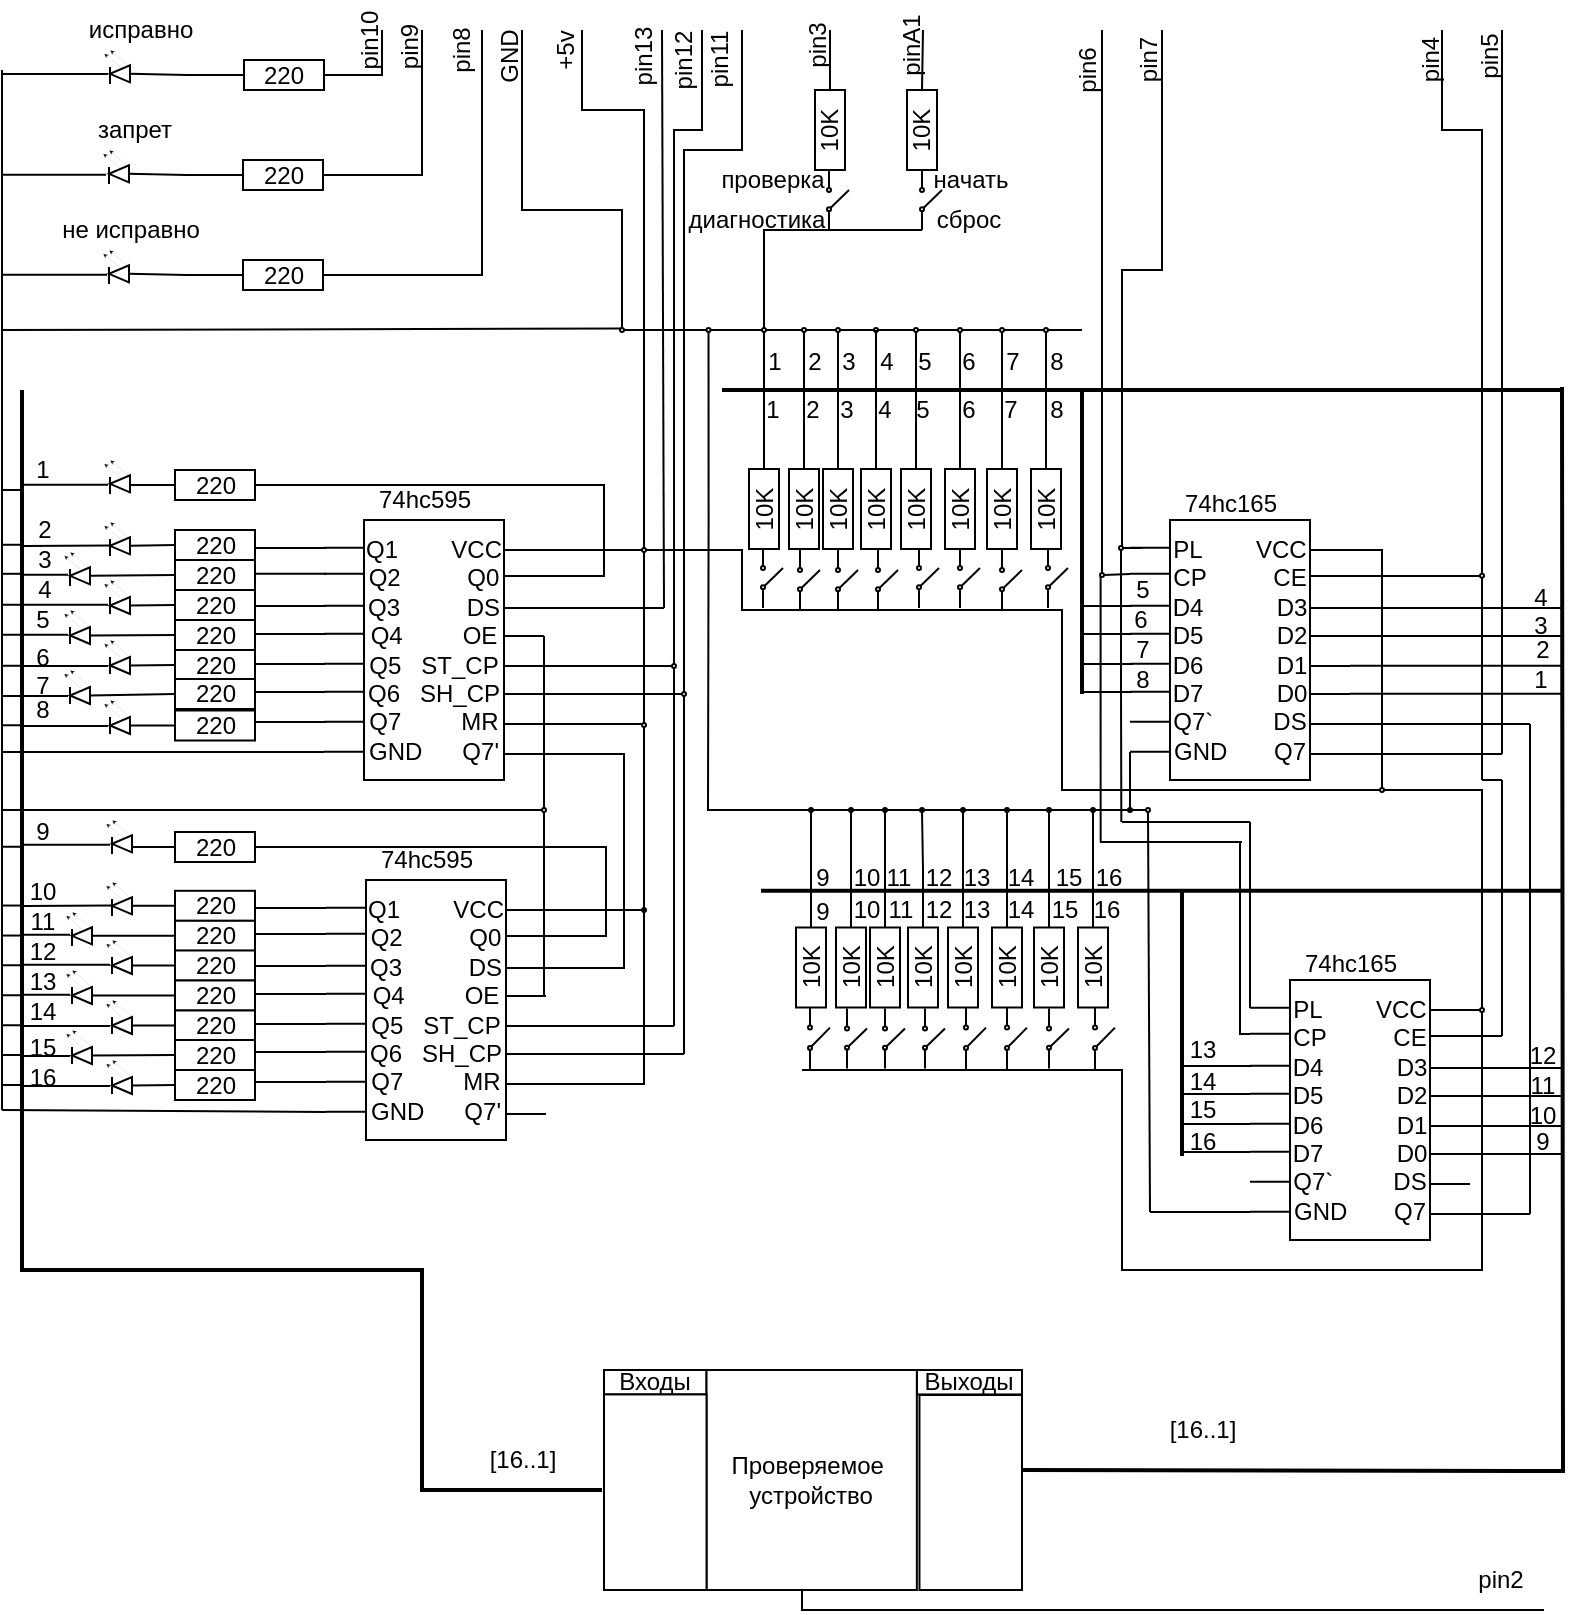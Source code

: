 <mxfile version="20.6.0" type="device" pages="3"><diagram id="qBwCxLYmXmzsQYGlTfnE" name="Страница 1"><mxGraphModel dx="806" dy="465" grid="1" gridSize="10" guides="1" tooltips="1" connect="1" arrows="1" fold="1" page="1" pageScale="1" pageWidth="827" pageHeight="1169" math="0" shadow="0"><root><mxCell id="0"/><mxCell id="1" parent="0"/><mxCell id="FCDxoVH8ycbklaY_6wF5-46" value="" style="group" parent="1" vertex="1" connectable="0"><mxGeometry x="181" y="240" width="110" height="155" as="geometry"/></mxCell><mxCell id="FCDxoVH8ycbklaY_6wF5-9" value="Q1&amp;nbsp; &amp;nbsp; &amp;nbsp; &amp;nbsp; VCC&lt;br&gt;Q2&amp;nbsp; &amp;nbsp; &amp;nbsp; &amp;nbsp; &amp;nbsp; Q0&lt;br&gt;Q3&amp;nbsp; &amp;nbsp; &amp;nbsp; &amp;nbsp; &amp;nbsp; DS&lt;br&gt;Q4&amp;nbsp; &amp;nbsp; &amp;nbsp; &amp;nbsp; &amp;nbsp;OE&lt;br&gt;Q5&amp;nbsp; &amp;nbsp;ST_CP&lt;br&gt;Q6&amp;nbsp; &amp;nbsp;SH_CP&lt;br&gt;Q7&amp;nbsp; &amp;nbsp; &amp;nbsp; &amp;nbsp; &amp;nbsp;MR&lt;br&gt;GND&amp;nbsp; &amp;nbsp; &amp;nbsp; Q7'&lt;br&gt;" style="rounded=0;whiteSpace=wrap;html=1;" parent="FCDxoVH8ycbklaY_6wF5-46" vertex="1"><mxGeometry x="20" y="25" width="70" height="130" as="geometry"/></mxCell><mxCell id="FCDxoVH8ycbklaY_6wF5-10" value="" style="endArrow=none;html=1;rounded=0;exitX=1;exitY=0.115;exitDx=0;exitDy=0;exitPerimeter=0;" parent="FCDxoVH8ycbklaY_6wF5-46" source="FCDxoVH8ycbklaY_6wF5-9" edge="1"><mxGeometry width="50" height="50" relative="1" as="geometry"><mxPoint x="330" y="215" as="sourcePoint"/><mxPoint x="110" y="40" as="targetPoint"/></mxGeometry></mxCell><mxCell id="FCDxoVH8ycbklaY_6wF5-11" value="" style="endArrow=none;html=1;rounded=0;exitX=1;exitY=0.115;exitDx=0;exitDy=0;exitPerimeter=0;" parent="FCDxoVH8ycbklaY_6wF5-46" edge="1"><mxGeometry width="50" height="50" relative="1" as="geometry"><mxPoint x="90" y="53" as="sourcePoint"/><mxPoint x="110" y="53" as="targetPoint"/></mxGeometry></mxCell><mxCell id="FCDxoVH8ycbklaY_6wF5-12" value="" style="endArrow=none;html=1;rounded=0;exitX=1;exitY=0.115;exitDx=0;exitDy=0;exitPerimeter=0;" parent="FCDxoVH8ycbklaY_6wF5-46" edge="1"><mxGeometry width="50" height="50" relative="1" as="geometry"><mxPoint x="90" y="69" as="sourcePoint"/><mxPoint x="110" y="69" as="targetPoint"/></mxGeometry></mxCell><mxCell id="FCDxoVH8ycbklaY_6wF5-14" value="" style="endArrow=none;html=1;rounded=0;exitX=1;exitY=0.115;exitDx=0;exitDy=0;exitPerimeter=0;" parent="FCDxoVH8ycbklaY_6wF5-46" edge="1"><mxGeometry width="50" height="50" relative="1" as="geometry"><mxPoint x="90" y="83" as="sourcePoint"/><mxPoint x="110" y="83" as="targetPoint"/></mxGeometry></mxCell><mxCell id="FCDxoVH8ycbklaY_6wF5-15" value="" style="endArrow=none;html=1;rounded=0;exitX=1;exitY=0.115;exitDx=0;exitDy=0;exitPerimeter=0;" parent="FCDxoVH8ycbklaY_6wF5-46" edge="1"><mxGeometry width="50" height="50" relative="1" as="geometry"><mxPoint x="90" y="98" as="sourcePoint"/><mxPoint x="110" y="98" as="targetPoint"/></mxGeometry></mxCell><mxCell id="FCDxoVH8ycbklaY_6wF5-16" value="" style="endArrow=none;html=1;rounded=0;exitX=1;exitY=0.115;exitDx=0;exitDy=0;exitPerimeter=0;" parent="FCDxoVH8ycbklaY_6wF5-46" edge="1"><mxGeometry width="50" height="50" relative="1" as="geometry"><mxPoint x="90" y="112" as="sourcePoint"/><mxPoint x="110" y="112" as="targetPoint"/></mxGeometry></mxCell><mxCell id="FCDxoVH8ycbklaY_6wF5-17" value="" style="endArrow=none;html=1;rounded=0;exitX=1;exitY=0.115;exitDx=0;exitDy=0;exitPerimeter=0;" parent="FCDxoVH8ycbklaY_6wF5-46" edge="1"><mxGeometry width="50" height="50" relative="1" as="geometry"><mxPoint x="90" y="127" as="sourcePoint"/><mxPoint x="110" y="127" as="targetPoint"/></mxGeometry></mxCell><mxCell id="FCDxoVH8ycbklaY_6wF5-18" value="" style="endArrow=none;html=1;rounded=0;exitX=1;exitY=0.115;exitDx=0;exitDy=0;exitPerimeter=0;" parent="FCDxoVH8ycbklaY_6wF5-46" edge="1"><mxGeometry width="50" height="50" relative="1" as="geometry"><mxPoint x="90" y="142" as="sourcePoint"/><mxPoint x="110" y="142" as="targetPoint"/></mxGeometry></mxCell><mxCell id="FCDxoVH8ycbklaY_6wF5-19" value="" style="endArrow=none;html=1;rounded=0;exitX=1;exitY=0.115;exitDx=0;exitDy=0;exitPerimeter=0;" parent="FCDxoVH8ycbklaY_6wF5-46" edge="1"><mxGeometry width="50" height="50" relative="1" as="geometry"><mxPoint y="38.85" as="sourcePoint"/><mxPoint x="20" y="38.9" as="targetPoint"/></mxGeometry></mxCell><mxCell id="FCDxoVH8ycbklaY_6wF5-20" value="" style="endArrow=none;html=1;rounded=0;exitX=1;exitY=0.115;exitDx=0;exitDy=0;exitPerimeter=0;" parent="FCDxoVH8ycbklaY_6wF5-46" edge="1"><mxGeometry width="50" height="50" relative="1" as="geometry"><mxPoint y="51.9" as="sourcePoint"/><mxPoint x="20" y="51.9" as="targetPoint"/></mxGeometry></mxCell><mxCell id="FCDxoVH8ycbklaY_6wF5-21" value="" style="endArrow=none;html=1;rounded=0;exitX=1;exitY=0.115;exitDx=0;exitDy=0;exitPerimeter=0;" parent="FCDxoVH8ycbklaY_6wF5-46" edge="1"><mxGeometry width="50" height="50" relative="1" as="geometry"><mxPoint y="67.9" as="sourcePoint"/><mxPoint x="20" y="67.9" as="targetPoint"/></mxGeometry></mxCell><mxCell id="FCDxoVH8ycbklaY_6wF5-22" value="" style="endArrow=none;html=1;rounded=0;exitX=1;exitY=0.115;exitDx=0;exitDy=0;exitPerimeter=0;" parent="FCDxoVH8ycbklaY_6wF5-46" edge="1"><mxGeometry width="50" height="50" relative="1" as="geometry"><mxPoint y="81.9" as="sourcePoint"/><mxPoint x="20" y="81.9" as="targetPoint"/></mxGeometry></mxCell><mxCell id="FCDxoVH8ycbklaY_6wF5-23" value="" style="endArrow=none;html=1;rounded=0;exitX=1;exitY=0.115;exitDx=0;exitDy=0;exitPerimeter=0;" parent="FCDxoVH8ycbklaY_6wF5-46" edge="1"><mxGeometry width="50" height="50" relative="1" as="geometry"><mxPoint y="96.9" as="sourcePoint"/><mxPoint x="20" y="96.9" as="targetPoint"/></mxGeometry></mxCell><mxCell id="FCDxoVH8ycbklaY_6wF5-24" value="" style="endArrow=none;html=1;rounded=0;exitX=1;exitY=0.115;exitDx=0;exitDy=0;exitPerimeter=0;" parent="FCDxoVH8ycbklaY_6wF5-46" edge="1"><mxGeometry width="50" height="50" relative="1" as="geometry"><mxPoint y="110.9" as="sourcePoint"/><mxPoint x="20" y="110.9" as="targetPoint"/></mxGeometry></mxCell><mxCell id="FCDxoVH8ycbklaY_6wF5-25" value="" style="endArrow=none;html=1;rounded=0;exitX=1;exitY=0.115;exitDx=0;exitDy=0;exitPerimeter=0;" parent="FCDxoVH8ycbklaY_6wF5-46" edge="1"><mxGeometry width="50" height="50" relative="1" as="geometry"><mxPoint y="125.9" as="sourcePoint"/><mxPoint x="20" y="125.9" as="targetPoint"/></mxGeometry></mxCell><mxCell id="FCDxoVH8ycbklaY_6wF5-26" value="" style="endArrow=none;html=1;rounded=0;exitX=1;exitY=0.115;exitDx=0;exitDy=0;exitPerimeter=0;" parent="FCDxoVH8ycbklaY_6wF5-46" edge="1"><mxGeometry width="50" height="50" relative="1" as="geometry"><mxPoint y="140.9" as="sourcePoint"/><mxPoint x="20" y="140.9" as="targetPoint"/></mxGeometry></mxCell><mxCell id="FCDxoVH8ycbklaY_6wF5-27" value="74hc595" style="text;html=1;align=center;verticalAlign=middle;resizable=0;points=[];autosize=1;strokeColor=none;fillColor=none;" parent="FCDxoVH8ycbklaY_6wF5-46" vertex="1"><mxGeometry x="15" width="70" height="30" as="geometry"/></mxCell><mxCell id="FCDxoVH8ycbklaY_6wF5-81" style="edgeStyle=none;rounded=0;orthogonalLoop=1;jettySize=auto;html=1;exitX=0;exitY=0.5;exitDx=0;exitDy=0;endArrow=none;endFill=0;entryX=0;entryY=0.5;entryDx=0;entryDy=0;" parent="1" source="FCDxoVH8ycbklaY_6wF5-55" target="FCDxoVH8ycbklaY_6wF5-101" edge="1"><mxGeometry relative="1" as="geometry"><mxPoint x="91" y="277.6" as="targetPoint"/></mxGeometry></mxCell><mxCell id="FCDxoVH8ycbklaY_6wF5-55" value="220" style="rounded=0;whiteSpace=wrap;html=1;" parent="1" vertex="1"><mxGeometry x="106.5" y="270" width="40" height="15" as="geometry"/></mxCell><mxCell id="FCDxoVH8ycbklaY_6wF5-88" style="edgeStyle=orthogonalEdgeStyle;rounded=0;orthogonalLoop=1;jettySize=auto;html=1;exitX=1;exitY=0.5;exitDx=0;exitDy=0;endArrow=none;endFill=0;" parent="1" source="FCDxoVH8ycbklaY_6wF5-56" edge="1"><mxGeometry relative="1" as="geometry"><mxPoint x="291" y="293" as="targetPoint"/><Array as="points"><mxPoint x="321" y="248"/><mxPoint x="321" y="293"/></Array></mxGeometry></mxCell><mxCell id="FCDxoVH8ycbklaY_6wF5-89" style="edgeStyle=orthogonalEdgeStyle;rounded=0;orthogonalLoop=1;jettySize=auto;html=1;exitX=0;exitY=0.5;exitDx=0;exitDy=0;endArrow=none;endFill=0;entryX=0;entryY=0.5;entryDx=0;entryDy=0;" parent="1" source="FCDxoVH8ycbklaY_6wF5-56" target="FCDxoVH8ycbklaY_6wF5-135" edge="1"><mxGeometry relative="1" as="geometry"><mxPoint x="91" y="247.5" as="targetPoint"/></mxGeometry></mxCell><mxCell id="FCDxoVH8ycbklaY_6wF5-56" value="220" style="rounded=0;whiteSpace=wrap;html=1;" parent="1" vertex="1"><mxGeometry x="106.5" y="240" width="40" height="15" as="geometry"/></mxCell><mxCell id="FCDxoVH8ycbklaY_6wF5-82" style="edgeStyle=none;rounded=0;orthogonalLoop=1;jettySize=auto;html=1;exitX=0;exitY=0.5;exitDx=0;exitDy=0;endArrow=none;endFill=0;entryX=0;entryY=0.5;entryDx=0;entryDy=0;" parent="1" source="FCDxoVH8ycbklaY_6wF5-57" target="FCDxoVH8ycbklaY_6wF5-110" edge="1"><mxGeometry relative="1" as="geometry"><mxPoint x="91" y="292.8" as="targetPoint"/></mxGeometry></mxCell><mxCell id="FCDxoVH8ycbklaY_6wF5-57" value="220" style="rounded=0;whiteSpace=wrap;html=1;" parent="1" vertex="1"><mxGeometry x="106.5" y="285" width="40" height="15" as="geometry"/></mxCell><mxCell id="FCDxoVH8ycbklaY_6wF5-83" style="edgeStyle=none;rounded=0;orthogonalLoop=1;jettySize=auto;html=1;exitX=0;exitY=0.5;exitDx=0;exitDy=0;endArrow=none;endFill=0;entryX=0;entryY=0.5;entryDx=0;entryDy=0;" parent="1" source="FCDxoVH8ycbklaY_6wF5-58" target="FCDxoVH8ycbklaY_6wF5-115" edge="1"><mxGeometry relative="1" as="geometry"><mxPoint x="91" y="307.2" as="targetPoint"/></mxGeometry></mxCell><mxCell id="FCDxoVH8ycbklaY_6wF5-58" value="220" style="rounded=0;whiteSpace=wrap;html=1;" parent="1" vertex="1"><mxGeometry x="106.5" y="300" width="40" height="15" as="geometry"/></mxCell><mxCell id="FCDxoVH8ycbklaY_6wF5-84" style="edgeStyle=none;rounded=0;orthogonalLoop=1;jettySize=auto;html=1;exitX=0;exitY=0.5;exitDx=0;exitDy=0;endArrow=none;endFill=0;entryX=0;entryY=0.5;entryDx=0;entryDy=0;" parent="1" source="FCDxoVH8ycbklaY_6wF5-59" target="FCDxoVH8ycbklaY_6wF5-124" edge="1"><mxGeometry relative="1" as="geometry"><mxPoint x="91" y="322.4" as="targetPoint"/></mxGeometry></mxCell><mxCell id="FCDxoVH8ycbklaY_6wF5-59" value="220" style="rounded=0;whiteSpace=wrap;html=1;" parent="1" vertex="1"><mxGeometry x="106.5" y="315" width="40" height="15" as="geometry"/></mxCell><mxCell id="FCDxoVH8ycbklaY_6wF5-85" style="edgeStyle=none;rounded=0;orthogonalLoop=1;jettySize=auto;html=1;exitX=0;exitY=0.5;exitDx=0;exitDy=0;endArrow=none;endFill=0;entryX=0;entryY=0.5;entryDx=0;entryDy=0;" parent="1" source="FCDxoVH8ycbklaY_6wF5-60" target="FCDxoVH8ycbklaY_6wF5-129" edge="1"><mxGeometry relative="1" as="geometry"><mxPoint x="91" y="337.6" as="targetPoint"/></mxGeometry></mxCell><mxCell id="FCDxoVH8ycbklaY_6wF5-60" value="220" style="rounded=0;whiteSpace=wrap;html=1;" parent="1" vertex="1"><mxGeometry x="106.5" y="330" width="40" height="15" as="geometry"/></mxCell><mxCell id="FCDxoVH8ycbklaY_6wF5-86" style="edgeStyle=none;rounded=0;orthogonalLoop=1;jettySize=auto;html=1;exitX=0;exitY=0.5;exitDx=0;exitDy=0;endArrow=none;endFill=0;entryX=0;entryY=0.5;entryDx=0;entryDy=0;" parent="1" source="FCDxoVH8ycbklaY_6wF5-61" target="FCDxoVH8ycbklaY_6wF5-140" edge="1"><mxGeometry relative="1" as="geometry"><mxPoint x="91" y="352.8" as="targetPoint"/></mxGeometry></mxCell><mxCell id="FCDxoVH8ycbklaY_6wF5-61" value="220" style="rounded=0;whiteSpace=wrap;html=1;" parent="1" vertex="1"><mxGeometry x="106.5" y="344.5" width="40" height="15" as="geometry"/></mxCell><mxCell id="FCDxoVH8ycbklaY_6wF5-87" style="edgeStyle=none;rounded=0;orthogonalLoop=1;jettySize=auto;html=1;exitX=0;exitY=0.5;exitDx=0;exitDy=0;endArrow=none;endFill=0;entryX=0;entryY=0.5;entryDx=0;entryDy=0;" parent="1" source="FCDxoVH8ycbklaY_6wF5-62" target="FCDxoVH8ycbklaY_6wF5-145" edge="1"><mxGeometry relative="1" as="geometry"><mxPoint x="91" y="367.2" as="targetPoint"/></mxGeometry></mxCell><mxCell id="FCDxoVH8ycbklaY_6wF5-62" value="220" style="rounded=0;whiteSpace=wrap;html=1;" parent="1" vertex="1"><mxGeometry x="106.5" y="360.25" width="40" height="15" as="geometry"/></mxCell><mxCell id="FCDxoVH8ycbklaY_6wF5-108" value="" style="group" parent="1" vertex="1" connectable="0"><mxGeometry x="71" y="266" width="13" height="17" as="geometry"/></mxCell><mxCell id="FCDxoVH8ycbklaY_6wF5-101" value="" style="triangle;whiteSpace=wrap;html=1;rotation=-180;container=0;" parent="FCDxoVH8ycbklaY_6wF5-108" vertex="1"><mxGeometry x="3" y="7.65" width="10" height="8.5" as="geometry"/></mxCell><mxCell id="FCDxoVH8ycbklaY_6wF5-102" value="" style="endArrow=none;html=1;rounded=0;" parent="FCDxoVH8ycbklaY_6wF5-108" edge="1"><mxGeometry width="50" height="50" relative="1" as="geometry"><mxPoint x="3" y="17" as="sourcePoint"/><mxPoint x="3" y="8.5" as="targetPoint"/></mxGeometry></mxCell><mxCell id="FCDxoVH8ycbklaY_6wF5-103" value="" style="endArrow=classic;html=1;rounded=0;strokeWidth=0;jumpSize=1;endSize=2;startSize=2;" parent="FCDxoVH8ycbklaY_6wF5-108" edge="1"><mxGeometry width="50" height="50" relative="1" as="geometry"><mxPoint x="13" y="8.5" as="sourcePoint"/><mxPoint x="3" as="targetPoint"/><Array as="points"/></mxGeometry></mxCell><mxCell id="FCDxoVH8ycbklaY_6wF5-107" value="" style="endArrow=classic;html=1;rounded=0;strokeWidth=0;jumpSize=1;endSize=2;startSize=2;" parent="FCDxoVH8ycbklaY_6wF5-108" edge="1"><mxGeometry width="50" height="50" relative="1" as="geometry"><mxPoint x="8" y="8.5" as="sourcePoint"/><mxPoint y="1.7" as="targetPoint"/><Array as="points"/></mxGeometry></mxCell><mxCell id="FCDxoVH8ycbklaY_6wF5-157" value="" style="endArrow=none;html=1;rounded=0;strokeWidth=1;startSize=2;endSize=2;jumpSize=1;" parent="FCDxoVH8ycbklaY_6wF5-108" edge="1"><mxGeometry width="50" height="50" relative="1" as="geometry"><mxPoint x="-40" y="12" as="sourcePoint"/><mxPoint x="3" y="11.77" as="targetPoint"/></mxGeometry></mxCell><mxCell id="FCDxoVH8ycbklaY_6wF5-109" value="" style="group" parent="1" vertex="1" connectable="0"><mxGeometry x="51" y="281" width="13" height="17" as="geometry"/></mxCell><mxCell id="FCDxoVH8ycbklaY_6wF5-110" value="" style="triangle;whiteSpace=wrap;html=1;rotation=-180;container=0;" parent="FCDxoVH8ycbklaY_6wF5-109" vertex="1"><mxGeometry x="3" y="7.65" width="10" height="8.5" as="geometry"/></mxCell><mxCell id="FCDxoVH8ycbklaY_6wF5-111" value="" style="endArrow=none;html=1;rounded=0;" parent="FCDxoVH8ycbklaY_6wF5-109" edge="1"><mxGeometry width="50" height="50" relative="1" as="geometry"><mxPoint x="3" y="17" as="sourcePoint"/><mxPoint x="3" y="8.5" as="targetPoint"/></mxGeometry></mxCell><mxCell id="FCDxoVH8ycbklaY_6wF5-112" value="" style="endArrow=classic;html=1;rounded=0;strokeWidth=0;jumpSize=1;endSize=2;startSize=2;" parent="FCDxoVH8ycbklaY_6wF5-109" edge="1"><mxGeometry width="50" height="50" relative="1" as="geometry"><mxPoint x="13" y="8.5" as="sourcePoint"/><mxPoint x="3" as="targetPoint"/><Array as="points"/></mxGeometry></mxCell><mxCell id="FCDxoVH8ycbklaY_6wF5-113" value="" style="endArrow=classic;html=1;rounded=0;strokeWidth=0;jumpSize=1;endSize=2;startSize=2;" parent="FCDxoVH8ycbklaY_6wF5-109" edge="1"><mxGeometry width="50" height="50" relative="1" as="geometry"><mxPoint x="8" y="8.5" as="sourcePoint"/><mxPoint y="1.7" as="targetPoint"/><Array as="points"/></mxGeometry></mxCell><mxCell id="FCDxoVH8ycbklaY_6wF5-114" value="" style="group" parent="1" vertex="1" connectable="0"><mxGeometry x="71" y="295" width="13" height="17" as="geometry"/></mxCell><mxCell id="FCDxoVH8ycbklaY_6wF5-115" value="" style="triangle;whiteSpace=wrap;html=1;rotation=-180;container=0;" parent="FCDxoVH8ycbklaY_6wF5-114" vertex="1"><mxGeometry x="3" y="8.5" width="10" height="8.5" as="geometry"/></mxCell><mxCell id="FCDxoVH8ycbklaY_6wF5-116" value="" style="endArrow=none;html=1;rounded=0;" parent="FCDxoVH8ycbklaY_6wF5-114" edge="1"><mxGeometry width="50" height="50" relative="1" as="geometry"><mxPoint x="3" y="17" as="sourcePoint"/><mxPoint x="3" y="8.5" as="targetPoint"/></mxGeometry></mxCell><mxCell id="FCDxoVH8ycbklaY_6wF5-117" value="" style="endArrow=classic;html=1;rounded=0;strokeWidth=0;jumpSize=1;endSize=2;startSize=2;" parent="FCDxoVH8ycbklaY_6wF5-114" edge="1"><mxGeometry width="50" height="50" relative="1" as="geometry"><mxPoint x="13" y="8.5" as="sourcePoint"/><mxPoint x="3" as="targetPoint"/><Array as="points"/></mxGeometry></mxCell><mxCell id="FCDxoVH8ycbklaY_6wF5-118" value="" style="endArrow=classic;html=1;rounded=0;strokeWidth=0;jumpSize=1;endSize=2;startSize=2;" parent="FCDxoVH8ycbklaY_6wF5-114" edge="1"><mxGeometry width="50" height="50" relative="1" as="geometry"><mxPoint x="8" y="8.5" as="sourcePoint"/><mxPoint y="1.7" as="targetPoint"/><Array as="points"/></mxGeometry></mxCell><mxCell id="FCDxoVH8ycbklaY_6wF5-123" value="" style="group" parent="1" vertex="1" connectable="0"><mxGeometry x="51" y="310" width="13" height="17" as="geometry"/></mxCell><mxCell id="FCDxoVH8ycbklaY_6wF5-124" value="" style="triangle;whiteSpace=wrap;html=1;rotation=-180;container=0;" parent="FCDxoVH8ycbklaY_6wF5-123" vertex="1"><mxGeometry x="3" y="8.5" width="10" height="8.5" as="geometry"/></mxCell><mxCell id="FCDxoVH8ycbklaY_6wF5-125" value="" style="endArrow=none;html=1;rounded=0;" parent="FCDxoVH8ycbklaY_6wF5-123" edge="1"><mxGeometry width="50" height="50" relative="1" as="geometry"><mxPoint x="3" y="17" as="sourcePoint"/><mxPoint x="3" y="8.5" as="targetPoint"/></mxGeometry></mxCell><mxCell id="FCDxoVH8ycbklaY_6wF5-126" value="" style="endArrow=classic;html=1;rounded=0;strokeWidth=0;jumpSize=1;endSize=2;startSize=2;" parent="FCDxoVH8ycbklaY_6wF5-123" edge="1"><mxGeometry width="50" height="50" relative="1" as="geometry"><mxPoint x="13" y="8.5" as="sourcePoint"/><mxPoint x="3" as="targetPoint"/><Array as="points"/></mxGeometry></mxCell><mxCell id="FCDxoVH8ycbklaY_6wF5-127" value="" style="endArrow=classic;html=1;rounded=0;strokeWidth=0;jumpSize=1;endSize=2;startSize=2;" parent="FCDxoVH8ycbklaY_6wF5-123" edge="1"><mxGeometry width="50" height="50" relative="1" as="geometry"><mxPoint x="8" y="8.5" as="sourcePoint"/><mxPoint y="1.7" as="targetPoint"/><Array as="points"/></mxGeometry></mxCell><mxCell id="FCDxoVH8ycbklaY_6wF5-128" value="" style="group" parent="1" vertex="1" connectable="0"><mxGeometry x="71" y="325" width="13" height="17" as="geometry"/></mxCell><mxCell id="FCDxoVH8ycbklaY_6wF5-129" value="" style="triangle;whiteSpace=wrap;html=1;rotation=-180;container=0;" parent="FCDxoVH8ycbklaY_6wF5-128" vertex="1"><mxGeometry x="3" y="8.5" width="10" height="8.5" as="geometry"/></mxCell><mxCell id="FCDxoVH8ycbklaY_6wF5-130" value="" style="endArrow=none;html=1;rounded=0;" parent="FCDxoVH8ycbklaY_6wF5-128" edge="1"><mxGeometry width="50" height="50" relative="1" as="geometry"><mxPoint x="3" y="17" as="sourcePoint"/><mxPoint x="3" y="8.5" as="targetPoint"/></mxGeometry></mxCell><mxCell id="FCDxoVH8ycbklaY_6wF5-131" value="" style="endArrow=classic;html=1;rounded=0;strokeWidth=0;jumpSize=1;endSize=2;startSize=2;" parent="FCDxoVH8ycbklaY_6wF5-128" edge="1"><mxGeometry width="50" height="50" relative="1" as="geometry"><mxPoint x="13" y="8.5" as="sourcePoint"/><mxPoint x="3" as="targetPoint"/><Array as="points"/></mxGeometry></mxCell><mxCell id="FCDxoVH8ycbklaY_6wF5-132" value="" style="endArrow=classic;html=1;rounded=0;strokeWidth=0;jumpSize=1;endSize=2;startSize=2;" parent="FCDxoVH8ycbklaY_6wF5-128" edge="1"><mxGeometry width="50" height="50" relative="1" as="geometry"><mxPoint x="8" y="8.5" as="sourcePoint"/><mxPoint y="1.7" as="targetPoint"/><Array as="points"/></mxGeometry></mxCell><mxCell id="FCDxoVH8ycbklaY_6wF5-134" value="" style="group" parent="1" vertex="1" connectable="0"><mxGeometry x="71" y="235" width="13" height="17" as="geometry"/></mxCell><mxCell id="FCDxoVH8ycbklaY_6wF5-135" value="" style="triangle;whiteSpace=wrap;html=1;rotation=-180;container=0;" parent="FCDxoVH8ycbklaY_6wF5-134" vertex="1"><mxGeometry x="3" y="7.65" width="10" height="8.5" as="geometry"/></mxCell><mxCell id="FCDxoVH8ycbklaY_6wF5-136" value="" style="endArrow=none;html=1;rounded=0;" parent="FCDxoVH8ycbklaY_6wF5-134" edge="1"><mxGeometry width="50" height="50" relative="1" as="geometry"><mxPoint x="3" y="17" as="sourcePoint"/><mxPoint x="3" y="8.5" as="targetPoint"/></mxGeometry></mxCell><mxCell id="FCDxoVH8ycbklaY_6wF5-137" value="" style="endArrow=classic;html=1;rounded=0;strokeWidth=0;jumpSize=1;endSize=2;startSize=2;" parent="FCDxoVH8ycbklaY_6wF5-134" edge="1"><mxGeometry width="50" height="50" relative="1" as="geometry"><mxPoint x="13" y="8.5" as="sourcePoint"/><mxPoint x="3" as="targetPoint"/><Array as="points"/></mxGeometry></mxCell><mxCell id="FCDxoVH8ycbklaY_6wF5-138" value="" style="endArrow=classic;html=1;rounded=0;strokeWidth=0;jumpSize=1;endSize=2;startSize=2;" parent="FCDxoVH8ycbklaY_6wF5-134" edge="1"><mxGeometry width="50" height="50" relative="1" as="geometry"><mxPoint x="8" y="8.5" as="sourcePoint"/><mxPoint y="1.7" as="targetPoint"/><Array as="points"/></mxGeometry></mxCell><mxCell id="FCDxoVH8ycbklaY_6wF5-139" value="" style="group" parent="1" vertex="1" connectable="0"><mxGeometry x="51" y="340" width="13" height="17" as="geometry"/></mxCell><mxCell id="FCDxoVH8ycbklaY_6wF5-140" value="" style="triangle;whiteSpace=wrap;html=1;rotation=-180;container=0;" parent="FCDxoVH8ycbklaY_6wF5-139" vertex="1"><mxGeometry x="3" y="8.5" width="10" height="8.5" as="geometry"/></mxCell><mxCell id="FCDxoVH8ycbklaY_6wF5-141" value="" style="endArrow=none;html=1;rounded=0;" parent="FCDxoVH8ycbklaY_6wF5-139" edge="1"><mxGeometry width="50" height="50" relative="1" as="geometry"><mxPoint x="3" y="17" as="sourcePoint"/><mxPoint x="3" y="8.5" as="targetPoint"/></mxGeometry></mxCell><mxCell id="FCDxoVH8ycbklaY_6wF5-142" value="" style="endArrow=classic;html=1;rounded=0;strokeWidth=0;jumpSize=1;endSize=2;startSize=2;" parent="FCDxoVH8ycbklaY_6wF5-139" edge="1"><mxGeometry width="50" height="50" relative="1" as="geometry"><mxPoint x="13" y="8.5" as="sourcePoint"/><mxPoint x="3" as="targetPoint"/><Array as="points"/></mxGeometry></mxCell><mxCell id="FCDxoVH8ycbklaY_6wF5-143" value="" style="endArrow=classic;html=1;rounded=0;strokeWidth=0;jumpSize=1;endSize=2;startSize=2;" parent="FCDxoVH8ycbklaY_6wF5-139" edge="1"><mxGeometry width="50" height="50" relative="1" as="geometry"><mxPoint x="8" y="8.5" as="sourcePoint"/><mxPoint y="1.7" as="targetPoint"/><Array as="points"/></mxGeometry></mxCell><mxCell id="FCDxoVH8ycbklaY_6wF5-144" value="" style="group" parent="1" vertex="1" connectable="0"><mxGeometry x="71" y="355" width="13" height="17" as="geometry"/></mxCell><mxCell id="FCDxoVH8ycbklaY_6wF5-145" value="" style="triangle;whiteSpace=wrap;html=1;rotation=-180;container=0;" parent="FCDxoVH8ycbklaY_6wF5-144" vertex="1"><mxGeometry x="3" y="8.5" width="10" height="8.5" as="geometry"/></mxCell><mxCell id="FCDxoVH8ycbklaY_6wF5-146" value="" style="endArrow=none;html=1;rounded=0;" parent="FCDxoVH8ycbklaY_6wF5-144" edge="1"><mxGeometry width="50" height="50" relative="1" as="geometry"><mxPoint x="3" y="17" as="sourcePoint"/><mxPoint x="3" y="8.5" as="targetPoint"/></mxGeometry></mxCell><mxCell id="FCDxoVH8ycbklaY_6wF5-147" value="" style="endArrow=classic;html=1;rounded=0;strokeWidth=0;jumpSize=1;endSize=2;startSize=2;" parent="FCDxoVH8ycbklaY_6wF5-144" edge="1"><mxGeometry width="50" height="50" relative="1" as="geometry"><mxPoint x="13" y="8.5" as="sourcePoint"/><mxPoint x="3" as="targetPoint"/><Array as="points"/></mxGeometry></mxCell><mxCell id="FCDxoVH8ycbklaY_6wF5-148" value="" style="endArrow=classic;html=1;rounded=0;strokeWidth=0;jumpSize=1;endSize=2;startSize=2;" parent="FCDxoVH8ycbklaY_6wF5-144" edge="1"><mxGeometry width="50" height="50" relative="1" as="geometry"><mxPoint x="8" y="8.5" as="sourcePoint"/><mxPoint y="1.7" as="targetPoint"/><Array as="points"/></mxGeometry></mxCell><mxCell id="FCDxoVH8ycbklaY_6wF5-150" value="" style="endArrow=none;html=1;rounded=0;strokeWidth=1;startSize=2;endSize=2;jumpSize=1;" parent="1" edge="1"><mxGeometry width="50" height="50" relative="1" as="geometry"><mxPoint x="20" y="381" as="sourcePoint"/><mxPoint x="181" y="381" as="targetPoint"/></mxGeometry></mxCell><mxCell id="FCDxoVH8ycbklaY_6wF5-151" value="" style="endArrow=none;html=1;rounded=0;strokeWidth=1;startSize=2;endSize=2;jumpSize=1;" parent="1" edge="1"><mxGeometry width="50" height="50" relative="1" as="geometry"><mxPoint x="31" y="368" as="sourcePoint"/><mxPoint x="73" y="368" as="targetPoint"/></mxGeometry></mxCell><mxCell id="FCDxoVH8ycbklaY_6wF5-152" value="" style="endArrow=none;html=1;rounded=0;strokeWidth=1;startSize=2;endSize=2;jumpSize=1;" parent="1" edge="1"><mxGeometry width="50" height="50" relative="1" as="geometry"><mxPoint x="31" y="353" as="sourcePoint"/><mxPoint x="53" y="353" as="targetPoint"/></mxGeometry></mxCell><mxCell id="FCDxoVH8ycbklaY_6wF5-153" value="" style="endArrow=none;html=1;rounded=0;strokeWidth=1;startSize=2;endSize=2;jumpSize=1;" parent="1" edge="1"><mxGeometry width="50" height="50" relative="1" as="geometry"><mxPoint x="31" y="338" as="sourcePoint"/><mxPoint x="73" y="338" as="targetPoint"/></mxGeometry></mxCell><mxCell id="FCDxoVH8ycbklaY_6wF5-154" value="" style="endArrow=none;html=1;rounded=0;strokeWidth=1;startSize=2;endSize=2;jumpSize=1;" parent="1" edge="1"><mxGeometry width="50" height="50" relative="1" as="geometry"><mxPoint x="31" y="322.38" as="sourcePoint"/><mxPoint x="53" y="322.38" as="targetPoint"/><Array as="points"><mxPoint x="41" y="322.38"/></Array></mxGeometry></mxCell><mxCell id="FCDxoVH8ycbklaY_6wF5-155" value="" style="endArrow=none;html=1;rounded=0;strokeWidth=1;startSize=2;endSize=2;jumpSize=1;" parent="1" edge="1"><mxGeometry width="50" height="50" relative="1" as="geometry"><mxPoint x="31" y="307.38" as="sourcePoint"/><mxPoint x="73" y="307.38" as="targetPoint"/></mxGeometry></mxCell><mxCell id="FCDxoVH8ycbklaY_6wF5-156" value="" style="endArrow=none;html=1;rounded=0;strokeWidth=1;startSize=2;endSize=2;jumpSize=1;" parent="1" edge="1"><mxGeometry width="50" height="50" relative="1" as="geometry"><mxPoint x="31" y="292.38" as="sourcePoint"/><mxPoint x="53" y="292.38" as="targetPoint"/><Array as="points"><mxPoint x="41" y="292.38"/></Array></mxGeometry></mxCell><mxCell id="FCDxoVH8ycbklaY_6wF5-159" value="" style="endArrow=none;html=1;rounded=0;strokeWidth=1;startSize=2;endSize=2;jumpSize=1;" parent="1" edge="1"><mxGeometry width="50" height="50" relative="1" as="geometry"><mxPoint x="30" y="247.38" as="sourcePoint"/><mxPoint x="73" y="247.38" as="targetPoint"/></mxGeometry></mxCell><mxCell id="FCDxoVH8ycbklaY_6wF5-160" value="" style="group" parent="1" vertex="1" connectable="0"><mxGeometry x="182" y="420" width="110" height="155" as="geometry"/></mxCell><mxCell id="FCDxoVH8ycbklaY_6wF5-161" value="Q1&amp;nbsp; &amp;nbsp; &amp;nbsp; &amp;nbsp; VCC&lt;br&gt;Q2&amp;nbsp; &amp;nbsp; &amp;nbsp; &amp;nbsp; &amp;nbsp; Q0&lt;br&gt;Q3&amp;nbsp; &amp;nbsp; &amp;nbsp; &amp;nbsp; &amp;nbsp; DS&lt;br&gt;Q4&amp;nbsp; &amp;nbsp; &amp;nbsp; &amp;nbsp; &amp;nbsp;OE&lt;br&gt;Q5&amp;nbsp; &amp;nbsp;ST_CP&lt;br&gt;Q6&amp;nbsp; &amp;nbsp;SH_CP&lt;br&gt;Q7&amp;nbsp; &amp;nbsp; &amp;nbsp; &amp;nbsp; &amp;nbsp;MR&lt;br&gt;GND&amp;nbsp; &amp;nbsp; &amp;nbsp; Q7'&lt;br&gt;" style="rounded=0;whiteSpace=wrap;html=1;" parent="FCDxoVH8ycbklaY_6wF5-160" vertex="1"><mxGeometry x="20" y="25" width="70" height="130" as="geometry"/></mxCell><mxCell id="FCDxoVH8ycbklaY_6wF5-162" value="" style="endArrow=none;html=1;rounded=0;exitX=1;exitY=0.115;exitDx=0;exitDy=0;exitPerimeter=0;" parent="FCDxoVH8ycbklaY_6wF5-160" source="FCDxoVH8ycbklaY_6wF5-161" edge="1"><mxGeometry width="50" height="50" relative="1" as="geometry"><mxPoint x="330" y="215" as="sourcePoint"/><mxPoint x="110" y="40" as="targetPoint"/></mxGeometry></mxCell><mxCell id="FCDxoVH8ycbklaY_6wF5-163" value="" style="endArrow=none;html=1;rounded=0;exitX=1;exitY=0.115;exitDx=0;exitDy=0;exitPerimeter=0;" parent="FCDxoVH8ycbklaY_6wF5-160" edge="1"><mxGeometry width="50" height="50" relative="1" as="geometry"><mxPoint x="90" y="53" as="sourcePoint"/><mxPoint x="110" y="53" as="targetPoint"/></mxGeometry></mxCell><mxCell id="FCDxoVH8ycbklaY_6wF5-164" value="" style="endArrow=none;html=1;rounded=0;exitX=1;exitY=0.115;exitDx=0;exitDy=0;exitPerimeter=0;" parent="FCDxoVH8ycbklaY_6wF5-160" edge="1"><mxGeometry width="50" height="50" relative="1" as="geometry"><mxPoint x="90" y="69" as="sourcePoint"/><mxPoint x="110" y="69" as="targetPoint"/></mxGeometry></mxCell><mxCell id="FCDxoVH8ycbklaY_6wF5-165" value="" style="endArrow=none;html=1;rounded=0;exitX=1;exitY=0.115;exitDx=0;exitDy=0;exitPerimeter=0;" parent="FCDxoVH8ycbklaY_6wF5-160" edge="1"><mxGeometry width="50" height="50" relative="1" as="geometry"><mxPoint x="90" y="83" as="sourcePoint"/><mxPoint x="110" y="83" as="targetPoint"/></mxGeometry></mxCell><mxCell id="FCDxoVH8ycbklaY_6wF5-166" value="" style="endArrow=none;html=1;rounded=0;exitX=1;exitY=0.115;exitDx=0;exitDy=0;exitPerimeter=0;" parent="FCDxoVH8ycbklaY_6wF5-160" edge="1"><mxGeometry width="50" height="50" relative="1" as="geometry"><mxPoint x="90" y="98" as="sourcePoint"/><mxPoint x="110" y="98" as="targetPoint"/></mxGeometry></mxCell><mxCell id="FCDxoVH8ycbklaY_6wF5-167" value="" style="endArrow=none;html=1;rounded=0;exitX=1;exitY=0.115;exitDx=0;exitDy=0;exitPerimeter=0;" parent="FCDxoVH8ycbklaY_6wF5-160" edge="1"><mxGeometry width="50" height="50" relative="1" as="geometry"><mxPoint x="90" y="112" as="sourcePoint"/><mxPoint x="110" y="112" as="targetPoint"/></mxGeometry></mxCell><mxCell id="FCDxoVH8ycbklaY_6wF5-168" value="" style="endArrow=none;html=1;rounded=0;exitX=1;exitY=0.115;exitDx=0;exitDy=0;exitPerimeter=0;" parent="FCDxoVH8ycbklaY_6wF5-160" edge="1"><mxGeometry width="50" height="50" relative="1" as="geometry"><mxPoint x="90" y="127" as="sourcePoint"/><mxPoint x="110" y="127" as="targetPoint"/></mxGeometry></mxCell><mxCell id="FCDxoVH8ycbklaY_6wF5-169" value="" style="endArrow=none;html=1;rounded=0;exitX=1;exitY=0.115;exitDx=0;exitDy=0;exitPerimeter=0;" parent="FCDxoVH8ycbklaY_6wF5-160" edge="1"><mxGeometry width="50" height="50" relative="1" as="geometry"><mxPoint x="90" y="142" as="sourcePoint"/><mxPoint x="110" y="142" as="targetPoint"/></mxGeometry></mxCell><mxCell id="FCDxoVH8ycbklaY_6wF5-170" value="" style="endArrow=none;html=1;rounded=0;exitX=1;exitY=0.115;exitDx=0;exitDy=0;exitPerimeter=0;" parent="FCDxoVH8ycbklaY_6wF5-160" edge="1"><mxGeometry width="50" height="50" relative="1" as="geometry"><mxPoint y="38.85" as="sourcePoint"/><mxPoint x="20" y="38.9" as="targetPoint"/></mxGeometry></mxCell><mxCell id="FCDxoVH8ycbklaY_6wF5-171" value="" style="endArrow=none;html=1;rounded=0;exitX=1;exitY=0.115;exitDx=0;exitDy=0;exitPerimeter=0;" parent="FCDxoVH8ycbklaY_6wF5-160" edge="1"><mxGeometry width="50" height="50" relative="1" as="geometry"><mxPoint y="51.9" as="sourcePoint"/><mxPoint x="20" y="51.9" as="targetPoint"/></mxGeometry></mxCell><mxCell id="FCDxoVH8ycbklaY_6wF5-172" value="" style="endArrow=none;html=1;rounded=0;exitX=1;exitY=0.115;exitDx=0;exitDy=0;exitPerimeter=0;" parent="FCDxoVH8ycbklaY_6wF5-160" edge="1"><mxGeometry width="50" height="50" relative="1" as="geometry"><mxPoint y="67.9" as="sourcePoint"/><mxPoint x="20" y="67.9" as="targetPoint"/></mxGeometry></mxCell><mxCell id="FCDxoVH8ycbklaY_6wF5-173" value="" style="endArrow=none;html=1;rounded=0;exitX=1;exitY=0.115;exitDx=0;exitDy=0;exitPerimeter=0;" parent="FCDxoVH8ycbklaY_6wF5-160" edge="1"><mxGeometry width="50" height="50" relative="1" as="geometry"><mxPoint y="81.9" as="sourcePoint"/><mxPoint x="20" y="81.9" as="targetPoint"/></mxGeometry></mxCell><mxCell id="FCDxoVH8ycbklaY_6wF5-174" value="" style="endArrow=none;html=1;rounded=0;exitX=1;exitY=0.115;exitDx=0;exitDy=0;exitPerimeter=0;" parent="FCDxoVH8ycbklaY_6wF5-160" edge="1"><mxGeometry width="50" height="50" relative="1" as="geometry"><mxPoint y="96.9" as="sourcePoint"/><mxPoint x="20" y="96.9" as="targetPoint"/></mxGeometry></mxCell><mxCell id="FCDxoVH8ycbklaY_6wF5-175" value="" style="endArrow=none;html=1;rounded=0;exitX=1;exitY=0.115;exitDx=0;exitDy=0;exitPerimeter=0;" parent="FCDxoVH8ycbklaY_6wF5-160" edge="1"><mxGeometry width="50" height="50" relative="1" as="geometry"><mxPoint y="110.9" as="sourcePoint"/><mxPoint x="20" y="110.9" as="targetPoint"/></mxGeometry></mxCell><mxCell id="FCDxoVH8ycbklaY_6wF5-176" value="" style="endArrow=none;html=1;rounded=0;exitX=1;exitY=0.115;exitDx=0;exitDy=0;exitPerimeter=0;" parent="FCDxoVH8ycbklaY_6wF5-160" edge="1"><mxGeometry width="50" height="50" relative="1" as="geometry"><mxPoint y="125.9" as="sourcePoint"/><mxPoint x="20" y="125.9" as="targetPoint"/></mxGeometry></mxCell><mxCell id="FCDxoVH8ycbklaY_6wF5-177" value="" style="endArrow=none;html=1;rounded=0;exitX=1;exitY=0.115;exitDx=0;exitDy=0;exitPerimeter=0;" parent="FCDxoVH8ycbklaY_6wF5-160" edge="1"><mxGeometry width="50" height="50" relative="1" as="geometry"><mxPoint y="140.9" as="sourcePoint"/><mxPoint x="20" y="140.9" as="targetPoint"/></mxGeometry></mxCell><mxCell id="FCDxoVH8ycbklaY_6wF5-178" value="74hc595" style="text;html=1;align=center;verticalAlign=middle;resizable=0;points=[];autosize=1;strokeColor=none;fillColor=none;" parent="FCDxoVH8ycbklaY_6wF5-160" vertex="1"><mxGeometry x="15" width="70" height="30" as="geometry"/></mxCell><mxCell id="FCDxoVH8ycbklaY_6wF5-179" style="edgeStyle=none;rounded=0;orthogonalLoop=1;jettySize=auto;html=1;exitX=0;exitY=0.5;exitDx=0;exitDy=0;endArrow=none;endFill=0;entryX=0;entryY=0.5;entryDx=0;entryDy=0;" parent="1" source="FCDxoVH8ycbklaY_6wF5-180" target="FCDxoVH8ycbklaY_6wF5-197" edge="1"><mxGeometry relative="1" as="geometry"><mxPoint x="92" y="457.6" as="targetPoint"/></mxGeometry></mxCell><mxCell id="FCDxoVH8ycbklaY_6wF5-180" value="220" style="rounded=0;whiteSpace=wrap;html=1;" parent="1" vertex="1"><mxGeometry x="106.5" y="450.4" width="40" height="15" as="geometry"/></mxCell><mxCell id="FCDxoVH8ycbklaY_6wF5-181" style="edgeStyle=orthogonalEdgeStyle;rounded=0;orthogonalLoop=1;jettySize=auto;html=1;exitX=1;exitY=0.5;exitDx=0;exitDy=0;endArrow=none;endFill=0;" parent="1" source="FCDxoVH8ycbklaY_6wF5-183" edge="1"><mxGeometry relative="1" as="geometry"><mxPoint x="292" y="473" as="targetPoint"/><Array as="points"><mxPoint x="322" y="428"/><mxPoint x="322" y="473"/></Array></mxGeometry></mxCell><mxCell id="FCDxoVH8ycbklaY_6wF5-182" style="edgeStyle=orthogonalEdgeStyle;rounded=0;orthogonalLoop=1;jettySize=auto;html=1;exitX=0;exitY=0.5;exitDx=0;exitDy=0;endArrow=none;endFill=0;entryX=0;entryY=0.5;entryDx=0;entryDy=0;" parent="1" source="FCDxoVH8ycbklaY_6wF5-183" target="FCDxoVH8ycbklaY_6wF5-223" edge="1"><mxGeometry relative="1" as="geometry"><mxPoint x="92" y="427.5" as="targetPoint"/></mxGeometry></mxCell><mxCell id="FCDxoVH8ycbklaY_6wF5-183" value="220" style="rounded=0;whiteSpace=wrap;html=1;" parent="1" vertex="1"><mxGeometry x="106.5" y="421" width="40" height="15" as="geometry"/></mxCell><mxCell id="FCDxoVH8ycbklaY_6wF5-184" style="edgeStyle=none;rounded=0;orthogonalLoop=1;jettySize=auto;html=1;exitX=0;exitY=0.5;exitDx=0;exitDy=0;endArrow=none;endFill=0;entryX=0;entryY=0.5;entryDx=0;entryDy=0;" parent="1" source="FCDxoVH8ycbklaY_6wF5-185" target="FCDxoVH8ycbklaY_6wF5-203" edge="1"><mxGeometry relative="1" as="geometry"><mxPoint x="92" y="472.8" as="targetPoint"/></mxGeometry></mxCell><mxCell id="FCDxoVH8ycbklaY_6wF5-185" value="220" style="rounded=0;whiteSpace=wrap;html=1;" parent="1" vertex="1"><mxGeometry x="106.5" y="465.4" width="40" height="15" as="geometry"/></mxCell><mxCell id="FCDxoVH8ycbklaY_6wF5-186" style="edgeStyle=none;rounded=0;orthogonalLoop=1;jettySize=auto;html=1;exitX=0;exitY=0.5;exitDx=0;exitDy=0;endArrow=none;endFill=0;entryX=0;entryY=0.5;entryDx=0;entryDy=0;" parent="1" source="FCDxoVH8ycbklaY_6wF5-187" target="FCDxoVH8ycbklaY_6wF5-208" edge="1"><mxGeometry relative="1" as="geometry"><mxPoint x="92" y="487.2" as="targetPoint"/></mxGeometry></mxCell><mxCell id="FCDxoVH8ycbklaY_6wF5-187" value="220" style="rounded=0;whiteSpace=wrap;html=1;" parent="1" vertex="1"><mxGeometry x="106.5" y="480.25" width="40" height="15" as="geometry"/></mxCell><mxCell id="FCDxoVH8ycbklaY_6wF5-188" style="edgeStyle=none;rounded=0;orthogonalLoop=1;jettySize=auto;html=1;exitX=0;exitY=0.5;exitDx=0;exitDy=0;endArrow=none;endFill=0;entryX=0;entryY=0.5;entryDx=0;entryDy=0;" parent="1" source="FCDxoVH8ycbklaY_6wF5-189" target="FCDxoVH8ycbklaY_6wF5-213" edge="1"><mxGeometry relative="1" as="geometry"><mxPoint x="92" y="502.4" as="targetPoint"/></mxGeometry></mxCell><mxCell id="FCDxoVH8ycbklaY_6wF5-189" value="220" style="rounded=0;whiteSpace=wrap;html=1;" parent="1" vertex="1"><mxGeometry x="106.5" y="495.25" width="40" height="15" as="geometry"/></mxCell><mxCell id="FCDxoVH8ycbklaY_6wF5-190" style="edgeStyle=none;rounded=0;orthogonalLoop=1;jettySize=auto;html=1;exitX=0;exitY=0.5;exitDx=0;exitDy=0;endArrow=none;endFill=0;entryX=0;entryY=0.5;entryDx=0;entryDy=0;" parent="1" source="FCDxoVH8ycbklaY_6wF5-191" target="FCDxoVH8ycbklaY_6wF5-218" edge="1"><mxGeometry relative="1" as="geometry"><mxPoint x="92" y="517.6" as="targetPoint"/></mxGeometry></mxCell><mxCell id="FCDxoVH8ycbklaY_6wF5-191" value="220" style="rounded=0;whiteSpace=wrap;html=1;" parent="1" vertex="1"><mxGeometry x="106.5" y="510.25" width="40" height="15" as="geometry"/></mxCell><mxCell id="FCDxoVH8ycbklaY_6wF5-192" style="edgeStyle=none;rounded=0;orthogonalLoop=1;jettySize=auto;html=1;exitX=0;exitY=0.5;exitDx=0;exitDy=0;endArrow=none;endFill=0;entryX=0;entryY=0.5;entryDx=0;entryDy=0;" parent="1" source="FCDxoVH8ycbklaY_6wF5-193" target="FCDxoVH8ycbklaY_6wF5-228" edge="1"><mxGeometry relative="1" as="geometry"><mxPoint x="92" y="532.8" as="targetPoint"/></mxGeometry></mxCell><mxCell id="FCDxoVH8ycbklaY_6wF5-193" value="220" style="rounded=0;whiteSpace=wrap;html=1;" parent="1" vertex="1"><mxGeometry x="106.5" y="525" width="40" height="15" as="geometry"/></mxCell><mxCell id="FCDxoVH8ycbklaY_6wF5-194" style="edgeStyle=none;rounded=0;orthogonalLoop=1;jettySize=auto;html=1;exitX=0;exitY=0.5;exitDx=0;exitDy=0;endArrow=none;endFill=0;entryX=0;entryY=0.5;entryDx=0;entryDy=0;" parent="1" source="FCDxoVH8ycbklaY_6wF5-195" target="FCDxoVH8ycbklaY_6wF5-233" edge="1"><mxGeometry relative="1" as="geometry"><mxPoint x="92" y="547.2" as="targetPoint"/></mxGeometry></mxCell><mxCell id="FCDxoVH8ycbklaY_6wF5-195" value="220" style="rounded=0;whiteSpace=wrap;html=1;" parent="1" vertex="1"><mxGeometry x="106.5" y="540" width="40" height="15" as="geometry"/></mxCell><mxCell id="FCDxoVH8ycbklaY_6wF5-196" value="" style="group" parent="1" vertex="1" connectable="0"><mxGeometry x="72" y="446" width="13" height="17" as="geometry"/></mxCell><mxCell id="FCDxoVH8ycbklaY_6wF5-197" value="" style="triangle;whiteSpace=wrap;html=1;rotation=-180;container=0;" parent="FCDxoVH8ycbklaY_6wF5-196" vertex="1"><mxGeometry x="3" y="7.65" width="10" height="8.5" as="geometry"/></mxCell><mxCell id="FCDxoVH8ycbklaY_6wF5-198" value="" style="endArrow=none;html=1;rounded=0;" parent="FCDxoVH8ycbklaY_6wF5-196" edge="1"><mxGeometry width="50" height="50" relative="1" as="geometry"><mxPoint x="3" y="17" as="sourcePoint"/><mxPoint x="3" y="8.5" as="targetPoint"/></mxGeometry></mxCell><mxCell id="FCDxoVH8ycbklaY_6wF5-199" value="" style="endArrow=classic;html=1;rounded=0;strokeWidth=0;jumpSize=1;endSize=2;startSize=2;" parent="FCDxoVH8ycbklaY_6wF5-196" edge="1"><mxGeometry width="50" height="50" relative="1" as="geometry"><mxPoint x="13" y="8.5" as="sourcePoint"/><mxPoint x="3" as="targetPoint"/><Array as="points"/></mxGeometry></mxCell><mxCell id="FCDxoVH8ycbklaY_6wF5-200" value="" style="endArrow=classic;html=1;rounded=0;strokeWidth=0;jumpSize=1;endSize=2;startSize=2;" parent="FCDxoVH8ycbklaY_6wF5-196" edge="1"><mxGeometry width="50" height="50" relative="1" as="geometry"><mxPoint x="8" y="8.5" as="sourcePoint"/><mxPoint y="1.7" as="targetPoint"/><Array as="points"/></mxGeometry></mxCell><mxCell id="FCDxoVH8ycbklaY_6wF5-201" value="" style="endArrow=none;html=1;rounded=0;strokeWidth=1;startSize=2;endSize=2;jumpSize=1;" parent="FCDxoVH8ycbklaY_6wF5-196" edge="1"><mxGeometry width="50" height="50" relative="1" as="geometry"><mxPoint x="-41" y="12" as="sourcePoint"/><mxPoint x="3" y="11.77" as="targetPoint"/></mxGeometry></mxCell><mxCell id="FCDxoVH8ycbklaY_6wF5-202" value="" style="group" parent="1" vertex="1" connectable="0"><mxGeometry x="52" y="461" width="13" height="17" as="geometry"/></mxCell><mxCell id="FCDxoVH8ycbklaY_6wF5-203" value="" style="triangle;whiteSpace=wrap;html=1;rotation=-180;container=0;" parent="FCDxoVH8ycbklaY_6wF5-202" vertex="1"><mxGeometry x="3" y="7.65" width="10" height="8.5" as="geometry"/></mxCell><mxCell id="FCDxoVH8ycbklaY_6wF5-204" value="" style="endArrow=none;html=1;rounded=0;" parent="FCDxoVH8ycbklaY_6wF5-202" edge="1"><mxGeometry width="50" height="50" relative="1" as="geometry"><mxPoint x="3" y="17" as="sourcePoint"/><mxPoint x="3" y="8.5" as="targetPoint"/></mxGeometry></mxCell><mxCell id="FCDxoVH8ycbklaY_6wF5-205" value="" style="endArrow=classic;html=1;rounded=0;strokeWidth=0;jumpSize=1;endSize=2;startSize=2;" parent="FCDxoVH8ycbklaY_6wF5-202" edge="1"><mxGeometry width="50" height="50" relative="1" as="geometry"><mxPoint x="13" y="8.5" as="sourcePoint"/><mxPoint x="3" as="targetPoint"/><Array as="points"/></mxGeometry></mxCell><mxCell id="FCDxoVH8ycbklaY_6wF5-206" value="" style="endArrow=classic;html=1;rounded=0;strokeWidth=0;jumpSize=1;endSize=2;startSize=2;" parent="FCDxoVH8ycbklaY_6wF5-202" edge="1"><mxGeometry width="50" height="50" relative="1" as="geometry"><mxPoint x="8" y="8.5" as="sourcePoint"/><mxPoint y="1.7" as="targetPoint"/><Array as="points"/></mxGeometry></mxCell><mxCell id="FCDxoVH8ycbklaY_6wF5-207" value="" style="group" parent="1" vertex="1" connectable="0"><mxGeometry x="72" y="475" width="13" height="17" as="geometry"/></mxCell><mxCell id="FCDxoVH8ycbklaY_6wF5-208" value="" style="triangle;whiteSpace=wrap;html=1;rotation=-180;container=0;" parent="FCDxoVH8ycbklaY_6wF5-207" vertex="1"><mxGeometry x="3" y="8.5" width="10" height="8.5" as="geometry"/></mxCell><mxCell id="FCDxoVH8ycbklaY_6wF5-209" value="" style="endArrow=none;html=1;rounded=0;" parent="FCDxoVH8ycbklaY_6wF5-207" edge="1"><mxGeometry width="50" height="50" relative="1" as="geometry"><mxPoint x="3" y="17" as="sourcePoint"/><mxPoint x="3" y="8.5" as="targetPoint"/></mxGeometry></mxCell><mxCell id="FCDxoVH8ycbklaY_6wF5-210" value="" style="endArrow=classic;html=1;rounded=0;strokeWidth=0;jumpSize=1;endSize=2;startSize=2;" parent="FCDxoVH8ycbklaY_6wF5-207" edge="1"><mxGeometry width="50" height="50" relative="1" as="geometry"><mxPoint x="13" y="8.5" as="sourcePoint"/><mxPoint x="3" as="targetPoint"/><Array as="points"/></mxGeometry></mxCell><mxCell id="FCDxoVH8ycbklaY_6wF5-211" value="" style="endArrow=classic;html=1;rounded=0;strokeWidth=0;jumpSize=1;endSize=2;startSize=2;" parent="FCDxoVH8ycbklaY_6wF5-207" edge="1"><mxGeometry width="50" height="50" relative="1" as="geometry"><mxPoint x="8" y="8.5" as="sourcePoint"/><mxPoint y="1.7" as="targetPoint"/><Array as="points"/></mxGeometry></mxCell><mxCell id="FCDxoVH8ycbklaY_6wF5-212" value="" style="group" parent="1" vertex="1" connectable="0"><mxGeometry x="52" y="490" width="13" height="17" as="geometry"/></mxCell><mxCell id="FCDxoVH8ycbklaY_6wF5-213" value="" style="triangle;whiteSpace=wrap;html=1;rotation=-180;container=0;" parent="FCDxoVH8ycbklaY_6wF5-212" vertex="1"><mxGeometry x="3" y="8.5" width="10" height="8.5" as="geometry"/></mxCell><mxCell id="FCDxoVH8ycbklaY_6wF5-214" value="" style="endArrow=none;html=1;rounded=0;" parent="FCDxoVH8ycbklaY_6wF5-212" edge="1"><mxGeometry width="50" height="50" relative="1" as="geometry"><mxPoint x="3" y="17" as="sourcePoint"/><mxPoint x="3" y="8.5" as="targetPoint"/></mxGeometry></mxCell><mxCell id="FCDxoVH8ycbklaY_6wF5-215" value="" style="endArrow=classic;html=1;rounded=0;strokeWidth=0;jumpSize=1;endSize=2;startSize=2;" parent="FCDxoVH8ycbklaY_6wF5-212" edge="1"><mxGeometry width="50" height="50" relative="1" as="geometry"><mxPoint x="13" y="8.5" as="sourcePoint"/><mxPoint x="3" as="targetPoint"/><Array as="points"/></mxGeometry></mxCell><mxCell id="FCDxoVH8ycbklaY_6wF5-216" value="" style="endArrow=classic;html=1;rounded=0;strokeWidth=0;jumpSize=1;endSize=2;startSize=2;" parent="FCDxoVH8ycbklaY_6wF5-212" edge="1"><mxGeometry width="50" height="50" relative="1" as="geometry"><mxPoint x="8" y="8.5" as="sourcePoint"/><mxPoint y="1.7" as="targetPoint"/><Array as="points"/></mxGeometry></mxCell><mxCell id="FCDxoVH8ycbklaY_6wF5-217" value="" style="group" parent="1" vertex="1" connectable="0"><mxGeometry x="72" y="505" width="13" height="17" as="geometry"/></mxCell><mxCell id="FCDxoVH8ycbklaY_6wF5-218" value="" style="triangle;whiteSpace=wrap;html=1;rotation=-180;container=0;" parent="FCDxoVH8ycbklaY_6wF5-217" vertex="1"><mxGeometry x="3" y="8.5" width="10" height="8.5" as="geometry"/></mxCell><mxCell id="FCDxoVH8ycbklaY_6wF5-219" value="" style="endArrow=none;html=1;rounded=0;" parent="FCDxoVH8ycbklaY_6wF5-217" edge="1"><mxGeometry width="50" height="50" relative="1" as="geometry"><mxPoint x="3" y="17" as="sourcePoint"/><mxPoint x="3" y="8.5" as="targetPoint"/></mxGeometry></mxCell><mxCell id="FCDxoVH8ycbklaY_6wF5-220" value="" style="endArrow=classic;html=1;rounded=0;strokeWidth=0;jumpSize=1;endSize=2;startSize=2;" parent="FCDxoVH8ycbklaY_6wF5-217" edge="1"><mxGeometry width="50" height="50" relative="1" as="geometry"><mxPoint x="13" y="8.5" as="sourcePoint"/><mxPoint x="3" as="targetPoint"/><Array as="points"/></mxGeometry></mxCell><mxCell id="FCDxoVH8ycbklaY_6wF5-221" value="" style="endArrow=classic;html=1;rounded=0;strokeWidth=0;jumpSize=1;endSize=2;startSize=2;" parent="FCDxoVH8ycbklaY_6wF5-217" edge="1"><mxGeometry width="50" height="50" relative="1" as="geometry"><mxPoint x="8" y="8.5" as="sourcePoint"/><mxPoint y="1.7" as="targetPoint"/><Array as="points"/></mxGeometry></mxCell><mxCell id="FCDxoVH8ycbklaY_6wF5-222" value="" style="group" parent="1" vertex="1" connectable="0"><mxGeometry x="72" y="415" width="13" height="17" as="geometry"/></mxCell><mxCell id="FCDxoVH8ycbklaY_6wF5-223" value="" style="triangle;whiteSpace=wrap;html=1;rotation=-180;container=0;" parent="FCDxoVH8ycbklaY_6wF5-222" vertex="1"><mxGeometry x="3" y="7.65" width="10" height="8.5" as="geometry"/></mxCell><mxCell id="FCDxoVH8ycbklaY_6wF5-224" value="" style="endArrow=none;html=1;rounded=0;" parent="FCDxoVH8ycbklaY_6wF5-222" edge="1"><mxGeometry width="50" height="50" relative="1" as="geometry"><mxPoint x="3" y="17" as="sourcePoint"/><mxPoint x="3" y="8.5" as="targetPoint"/></mxGeometry></mxCell><mxCell id="FCDxoVH8ycbklaY_6wF5-225" value="" style="endArrow=classic;html=1;rounded=0;strokeWidth=0;jumpSize=1;endSize=2;startSize=2;" parent="FCDxoVH8ycbklaY_6wF5-222" edge="1"><mxGeometry width="50" height="50" relative="1" as="geometry"><mxPoint x="13" y="8.5" as="sourcePoint"/><mxPoint x="3" as="targetPoint"/><Array as="points"/></mxGeometry></mxCell><mxCell id="FCDxoVH8ycbklaY_6wF5-226" value="" style="endArrow=classic;html=1;rounded=0;strokeWidth=0;jumpSize=1;endSize=2;startSize=2;" parent="FCDxoVH8ycbklaY_6wF5-222" edge="1"><mxGeometry width="50" height="50" relative="1" as="geometry"><mxPoint x="8" y="8.5" as="sourcePoint"/><mxPoint y="1.7" as="targetPoint"/><Array as="points"/></mxGeometry></mxCell><mxCell id="FCDxoVH8ycbklaY_6wF5-227" value="" style="group" parent="1" vertex="1" connectable="0"><mxGeometry x="52" y="520" width="13" height="17" as="geometry"/></mxCell><mxCell id="FCDxoVH8ycbklaY_6wF5-228" value="" style="triangle;whiteSpace=wrap;html=1;rotation=-180;container=0;" parent="FCDxoVH8ycbklaY_6wF5-227" vertex="1"><mxGeometry x="3" y="8.5" width="10" height="8.5" as="geometry"/></mxCell><mxCell id="FCDxoVH8ycbklaY_6wF5-229" value="" style="endArrow=none;html=1;rounded=0;" parent="FCDxoVH8ycbklaY_6wF5-227" edge="1"><mxGeometry width="50" height="50" relative="1" as="geometry"><mxPoint x="3" y="17" as="sourcePoint"/><mxPoint x="3" y="8.5" as="targetPoint"/></mxGeometry></mxCell><mxCell id="FCDxoVH8ycbklaY_6wF5-230" value="" style="endArrow=classic;html=1;rounded=0;strokeWidth=0;jumpSize=1;endSize=2;startSize=2;" parent="FCDxoVH8ycbklaY_6wF5-227" edge="1"><mxGeometry width="50" height="50" relative="1" as="geometry"><mxPoint x="13" y="8.5" as="sourcePoint"/><mxPoint x="3" as="targetPoint"/><Array as="points"/></mxGeometry></mxCell><mxCell id="FCDxoVH8ycbklaY_6wF5-231" value="" style="endArrow=classic;html=1;rounded=0;strokeWidth=0;jumpSize=1;endSize=2;startSize=2;" parent="FCDxoVH8ycbklaY_6wF5-227" edge="1"><mxGeometry width="50" height="50" relative="1" as="geometry"><mxPoint x="8" y="8.5" as="sourcePoint"/><mxPoint y="1.7" as="targetPoint"/><Array as="points"/></mxGeometry></mxCell><mxCell id="FCDxoVH8ycbklaY_6wF5-232" value="" style="group" parent="1" vertex="1" connectable="0"><mxGeometry x="72" y="535" width="13" height="17" as="geometry"/></mxCell><mxCell id="FCDxoVH8ycbklaY_6wF5-233" value="" style="triangle;whiteSpace=wrap;html=1;rotation=-180;container=0;" parent="FCDxoVH8ycbklaY_6wF5-232" vertex="1"><mxGeometry x="3" y="8.5" width="10" height="8.5" as="geometry"/></mxCell><mxCell id="FCDxoVH8ycbklaY_6wF5-234" value="" style="endArrow=none;html=1;rounded=0;" parent="FCDxoVH8ycbklaY_6wF5-232" edge="1"><mxGeometry width="50" height="50" relative="1" as="geometry"><mxPoint x="3" y="17" as="sourcePoint"/><mxPoint x="3" y="8.5" as="targetPoint"/></mxGeometry></mxCell><mxCell id="FCDxoVH8ycbklaY_6wF5-235" value="" style="endArrow=classic;html=1;rounded=0;strokeWidth=0;jumpSize=1;endSize=2;startSize=2;" parent="FCDxoVH8ycbklaY_6wF5-232" edge="1"><mxGeometry width="50" height="50" relative="1" as="geometry"><mxPoint x="13" y="8.5" as="sourcePoint"/><mxPoint x="3" as="targetPoint"/><Array as="points"/></mxGeometry></mxCell><mxCell id="FCDxoVH8ycbklaY_6wF5-236" value="" style="endArrow=classic;html=1;rounded=0;strokeWidth=0;jumpSize=1;endSize=2;startSize=2;" parent="FCDxoVH8ycbklaY_6wF5-232" edge="1"><mxGeometry width="50" height="50" relative="1" as="geometry"><mxPoint x="8" y="8.5" as="sourcePoint"/><mxPoint y="1.7" as="targetPoint"/><Array as="points"/></mxGeometry></mxCell><mxCell id="FCDxoVH8ycbklaY_6wF5-238" value="" style="endArrow=none;html=1;rounded=0;strokeWidth=1;startSize=2;endSize=2;jumpSize=1;" parent="1" edge="1"><mxGeometry width="50" height="50" relative="1" as="geometry"><mxPoint x="20" y="560" as="sourcePoint"/><mxPoint x="182" y="561" as="targetPoint"/></mxGeometry></mxCell><mxCell id="FCDxoVH8ycbklaY_6wF5-239" value="" style="endArrow=none;html=1;rounded=0;strokeWidth=1;startSize=2;endSize=2;jumpSize=1;" parent="1" edge="1"><mxGeometry width="50" height="50" relative="1" as="geometry"><mxPoint x="31" y="548" as="sourcePoint"/><mxPoint x="74" y="548" as="targetPoint"/></mxGeometry></mxCell><mxCell id="FCDxoVH8ycbklaY_6wF5-240" value="" style="endArrow=none;html=1;rounded=0;strokeWidth=1;startSize=2;endSize=2;jumpSize=1;" parent="1" edge="1"><mxGeometry width="50" height="50" relative="1" as="geometry"><mxPoint x="31" y="533" as="sourcePoint"/><mxPoint x="54" y="533" as="targetPoint"/></mxGeometry></mxCell><mxCell id="FCDxoVH8ycbklaY_6wF5-241" value="" style="endArrow=none;html=1;rounded=0;strokeWidth=1;startSize=2;endSize=2;jumpSize=1;" parent="1" edge="1"><mxGeometry width="50" height="50" relative="1" as="geometry"><mxPoint x="31" y="518" as="sourcePoint"/><mxPoint x="74" y="518" as="targetPoint"/></mxGeometry></mxCell><mxCell id="FCDxoVH8ycbklaY_6wF5-242" value="" style="endArrow=none;html=1;rounded=0;strokeWidth=1;startSize=2;endSize=2;jumpSize=1;" parent="1" edge="1"><mxGeometry width="50" height="50" relative="1" as="geometry"><mxPoint x="31" y="502.38" as="sourcePoint"/><mxPoint x="54" y="502.38" as="targetPoint"/><Array as="points"><mxPoint x="42" y="502.38"/></Array></mxGeometry></mxCell><mxCell id="FCDxoVH8ycbklaY_6wF5-243" value="" style="endArrow=none;html=1;rounded=0;strokeWidth=1;startSize=2;endSize=2;jumpSize=1;" parent="1" edge="1"><mxGeometry width="50" height="50" relative="1" as="geometry"><mxPoint x="31" y="487.38" as="sourcePoint"/><mxPoint x="74" y="487.38" as="targetPoint"/></mxGeometry></mxCell><mxCell id="FCDxoVH8ycbklaY_6wF5-244" value="" style="endArrow=none;html=1;rounded=0;strokeWidth=1;startSize=2;endSize=2;jumpSize=1;" parent="1" edge="1"><mxGeometry width="50" height="50" relative="1" as="geometry"><mxPoint x="31" y="472.38" as="sourcePoint"/><mxPoint x="54" y="472.38" as="targetPoint"/><Array as="points"><mxPoint x="42" y="472.38"/></Array></mxGeometry></mxCell><mxCell id="FCDxoVH8ycbklaY_6wF5-245" value="" style="endArrow=none;html=1;rounded=0;strokeWidth=1;startSize=2;endSize=2;jumpSize=1;" parent="1" edge="1"><mxGeometry width="50" height="50" relative="1" as="geometry"><mxPoint x="31" y="427.38" as="sourcePoint"/><mxPoint x="74" y="427.38" as="targetPoint"/></mxGeometry></mxCell><mxCell id="FCDxoVH8ycbklaY_6wF5-246" value="" style="endArrow=none;html=1;rounded=0;strokeWidth=1;startSize=2;endSize=2;jumpSize=1;edgeStyle=orthogonalEdgeStyle;" parent="1" edge="1"><mxGeometry width="50" height="50" relative="1" as="geometry"><mxPoint x="291" y="489" as="sourcePoint"/><mxPoint x="291" y="382" as="targetPoint"/><Array as="points"><mxPoint x="331" y="489"/><mxPoint x="331" y="382"/></Array></mxGeometry></mxCell><mxCell id="FCDxoVH8ycbklaY_6wF5-248" value="" style="endArrow=none;html=1;rounded=0;strokeWidth=1;startSize=2;endSize=2;jumpSize=1;edgeStyle=orthogonalEdgeStyle;startArrow=none;" parent="1" source="FCDxoVH8ycbklaY_6wF5-258" edge="1"><mxGeometry width="50" height="50" relative="1" as="geometry"><mxPoint x="291" y="547" as="sourcePoint"/><mxPoint x="291" y="367" as="targetPoint"/><Array as="points"/></mxGeometry></mxCell><mxCell id="FCDxoVH8ycbklaY_6wF5-249" value="" style="endArrow=none;html=1;rounded=0;strokeWidth=1;startSize=2;endSize=2;jumpSize=1;" parent="1" edge="1"><mxGeometry width="50" height="50" relative="1" as="geometry"><mxPoint x="291" y="280" as="sourcePoint"/><mxPoint x="341" y="280" as="targetPoint"/></mxGeometry></mxCell><mxCell id="FCDxoVH8ycbklaY_6wF5-250" value="" style="endArrow=none;html=1;rounded=0;strokeWidth=1;startSize=2;endSize=2;jumpSize=1;" parent="1" edge="1"><mxGeometry width="50" height="50" relative="1" as="geometry"><mxPoint x="341" y="370" as="sourcePoint"/><mxPoint x="341" y="280" as="targetPoint"/></mxGeometry></mxCell><mxCell id="FCDxoVH8ycbklaY_6wF5-251" value="" style="endArrow=none;html=1;rounded=0;strokeWidth=1;startSize=2;endSize=2;jumpSize=1;" parent="1" edge="1"><mxGeometry width="50" height="50" relative="1" as="geometry"><mxPoint x="291" y="460" as="sourcePoint"/><mxPoint x="341" y="460" as="targetPoint"/></mxGeometry></mxCell><mxCell id="FCDxoVH8ycbklaY_6wF5-254" value="" style="ellipse;whiteSpace=wrap;html=1;aspect=fixed;" parent="1" vertex="1"><mxGeometry x="340" y="459" width="2" height="2" as="geometry"/></mxCell><mxCell id="FCDxoVH8ycbklaY_6wF5-258" value="" style="ellipse;whiteSpace=wrap;html=1;aspect=fixed;" parent="1" vertex="1"><mxGeometry x="340" y="366.5" width="2" height="2" as="geometry"/></mxCell><mxCell id="FCDxoVH8ycbklaY_6wF5-259" value="" style="endArrow=none;html=1;rounded=0;strokeWidth=1;startSize=2;endSize=2;jumpSize=1;edgeStyle=orthogonalEdgeStyle;" parent="1" target="FCDxoVH8ycbklaY_6wF5-258" edge="1"><mxGeometry width="50" height="50" relative="1" as="geometry"><mxPoint x="291" y="547" as="sourcePoint"/><mxPoint x="291" y="367" as="targetPoint"/><Array as="points"><mxPoint x="341" y="547"/><mxPoint x="341" y="367"/></Array></mxGeometry></mxCell><mxCell id="FCDxoVH8ycbklaY_6wF5-260" value="" style="endArrow=none;html=1;rounded=0;strokeWidth=1;startSize=2;endSize=2;jumpSize=1;startArrow=none;endFill=0;edgeStyle=orthogonalEdgeStyle;" parent="1" source="FCDxoVH8ycbklaY_6wF5-261" edge="1"><mxGeometry width="50" height="50" relative="1" as="geometry"><mxPoint x="341" y="280" as="sourcePoint"/><mxPoint x="310" y="20" as="targetPoint"/><Array as="points"><mxPoint x="341" y="60"/><mxPoint x="310" y="60"/></Array></mxGeometry></mxCell><mxCell id="FCDxoVH8ycbklaY_6wF5-691" style="edgeStyle=orthogonalEdgeStyle;rounded=0;jumpSize=1;orthogonalLoop=1;jettySize=auto;html=1;exitX=1;exitY=0.5;exitDx=0;exitDy=0;strokeWidth=1;fontSize=7;endArrow=none;endFill=0;startSize=2;endSize=2;" parent="1" source="FCDxoVH8ycbklaY_6wF5-261" edge="1"><mxGeometry relative="1" as="geometry"><mxPoint x="690" y="280" as="targetPoint"/><Array as="points"><mxPoint x="390" y="280"/><mxPoint x="390" y="310"/><mxPoint x="550" y="310"/><mxPoint x="550" y="400"/><mxPoint x="710" y="400"/><mxPoint x="710" y="280"/></Array></mxGeometry></mxCell><mxCell id="FCDxoVH8ycbklaY_6wF5-261" value="" style="ellipse;whiteSpace=wrap;html=1;aspect=fixed;" parent="1" vertex="1"><mxGeometry x="340" y="279" width="2" height="2" as="geometry"/></mxCell><mxCell id="FCDxoVH8ycbklaY_6wF5-262" value="" style="endArrow=none;html=1;rounded=0;strokeWidth=1;startSize=2;endSize=2;jumpSize=1;" parent="1" target="FCDxoVH8ycbklaY_6wF5-261" edge="1"><mxGeometry width="50" height="50" relative="1" as="geometry"><mxPoint x="341" y="280" as="sourcePoint"/><mxPoint x="341" y="240" as="targetPoint"/></mxGeometry></mxCell><mxCell id="FCDxoVH8ycbklaY_6wF5-264" value="" style="endArrow=none;html=1;rounded=0;strokeWidth=1;startSize=2;endSize=2;jumpSize=1;" parent="1" edge="1"><mxGeometry width="50" height="50" relative="1" as="geometry"><mxPoint x="291" y="309" as="sourcePoint"/><mxPoint x="351" y="309" as="targetPoint"/></mxGeometry></mxCell><mxCell id="FCDxoVH8ycbklaY_6wF5-265" value="" style="endArrow=none;html=1;rounded=0;strokeWidth=1;startSize=2;endSize=2;jumpSize=1;" parent="1" edge="1"><mxGeometry width="50" height="50" relative="1" as="geometry"><mxPoint x="351" y="309" as="sourcePoint"/><mxPoint x="350" y="20" as="targetPoint"/></mxGeometry></mxCell><mxCell id="FCDxoVH8ycbklaY_6wF5-268" value="" style="endArrow=none;html=1;rounded=0;strokeWidth=1;startSize=2;endSize=2;jumpSize=1;" parent="1" edge="1"><mxGeometry width="50" height="50" relative="1" as="geometry"><mxPoint x="291" y="338" as="sourcePoint"/><mxPoint x="356" y="338" as="targetPoint"/></mxGeometry></mxCell><mxCell id="FCDxoVH8ycbklaY_6wF5-269" value="" style="endArrow=none;html=1;rounded=0;strokeWidth=1;startSize=2;endSize=2;jumpSize=1;edgeStyle=orthogonalEdgeStyle;" parent="1" edge="1"><mxGeometry width="50" height="50" relative="1" as="geometry"><mxPoint x="356" y="338" as="sourcePoint"/><mxPoint x="370" y="20" as="targetPoint"/><Array as="points"><mxPoint x="356" y="70"/><mxPoint x="370" y="70"/><mxPoint x="370" y="20"/></Array></mxGeometry></mxCell><mxCell id="FCDxoVH8ycbklaY_6wF5-270" value="" style="endArrow=none;html=1;rounded=0;strokeWidth=1;startSize=2;endSize=2;jumpSize=1;" parent="1" edge="1"><mxGeometry width="50" height="50" relative="1" as="geometry"><mxPoint x="291" y="352" as="sourcePoint"/><mxPoint x="361" y="352" as="targetPoint"/></mxGeometry></mxCell><mxCell id="FCDxoVH8ycbklaY_6wF5-271" value="" style="endArrow=none;html=1;rounded=0;strokeWidth=1;startSize=2;endSize=2;jumpSize=1;edgeStyle=orthogonalEdgeStyle;" parent="1" edge="1"><mxGeometry width="50" height="50" relative="1" as="geometry"><mxPoint x="361" y="351" as="sourcePoint"/><mxPoint x="390" y="20" as="targetPoint"/><Array as="points"><mxPoint x="361" y="80"/><mxPoint x="390" y="80"/></Array></mxGeometry></mxCell><mxCell id="FCDxoVH8ycbklaY_6wF5-272" value="" style="endArrow=none;html=1;rounded=0;strokeWidth=1;startSize=2;endSize=2;jumpSize=1;" parent="1" edge="1"><mxGeometry width="50" height="50" relative="1" as="geometry"><mxPoint x="356" y="518" as="sourcePoint"/><mxPoint x="356" y="335" as="targetPoint"/></mxGeometry></mxCell><mxCell id="FCDxoVH8ycbklaY_6wF5-273" value="" style="endArrow=none;html=1;rounded=0;strokeWidth=1;startSize=2;endSize=2;jumpSize=1;" parent="1" edge="1"><mxGeometry width="50" height="50" relative="1" as="geometry"><mxPoint x="291" y="518" as="sourcePoint"/><mxPoint x="356" y="518" as="targetPoint"/></mxGeometry></mxCell><mxCell id="FCDxoVH8ycbklaY_6wF5-274" value="" style="ellipse;whiteSpace=wrap;html=1;aspect=fixed;" parent="1" vertex="1"><mxGeometry x="355" y="337" width="2" height="2" as="geometry"/></mxCell><mxCell id="FCDxoVH8ycbklaY_6wF5-276" value="" style="endArrow=none;html=1;rounded=0;strokeWidth=1;startSize=2;endSize=2;jumpSize=1;entryX=0.5;entryY=1;entryDx=0;entryDy=0;" parent="1" edge="1" target="FCDxoVH8ycbklaY_6wF5-278"><mxGeometry width="50" height="50" relative="1" as="geometry"><mxPoint x="361" y="532" as="sourcePoint"/><mxPoint x="361" y="345" as="targetPoint"/></mxGeometry></mxCell><mxCell id="FCDxoVH8ycbklaY_6wF5-277" value="" style="endArrow=none;html=1;rounded=0;strokeWidth=1;startSize=2;endSize=2;jumpSize=1;" parent="1" edge="1"><mxGeometry width="50" height="50" relative="1" as="geometry"><mxPoint x="361" y="532" as="sourcePoint"/><mxPoint x="291" y="532" as="targetPoint"/></mxGeometry></mxCell><mxCell id="FCDxoVH8ycbklaY_6wF5-278" value="" style="ellipse;whiteSpace=wrap;html=1;aspect=fixed;" parent="1" vertex="1"><mxGeometry x="360" y="351" width="2" height="2" as="geometry"/></mxCell><mxCell id="FCDxoVH8ycbklaY_6wF5-279" value="" style="endArrow=none;html=1;rounded=0;strokeWidth=1;startSize=2;endSize=2;jumpSize=1;" parent="1" edge="1"><mxGeometry width="50" height="50" relative="1" as="geometry"><mxPoint x="291" y="503" as="sourcePoint"/><mxPoint x="291" y="323" as="targetPoint"/></mxGeometry></mxCell><mxCell id="FCDxoVH8ycbklaY_6wF5-280" value="" style="endArrow=none;html=1;rounded=0;strokeWidth=1;startSize=2;endSize=2;jumpSize=1;" parent="1" edge="1"><mxGeometry width="50" height="50" relative="1" as="geometry"><mxPoint x="20" y="410" as="sourcePoint"/><mxPoint x="291" y="410" as="targetPoint"/></mxGeometry></mxCell><mxCell id="FCDxoVH8ycbklaY_6wF5-281" value="" style="ellipse;whiteSpace=wrap;html=1;aspect=fixed;" parent="1" vertex="1"><mxGeometry x="290" y="409" width="2" height="2" as="geometry"/></mxCell><mxCell id="FCDxoVH8ycbklaY_6wF5-284" value="" style="group" parent="1" vertex="1" connectable="0"><mxGeometry x="584" y="240" width="110" height="155" as="geometry"/></mxCell><mxCell id="FCDxoVH8ycbklaY_6wF5-285" value="PL&amp;nbsp; &amp;nbsp; &amp;nbsp; &amp;nbsp; VCC&lt;br&gt;CP&amp;nbsp; &amp;nbsp; &amp;nbsp; &amp;nbsp; &amp;nbsp; CE&lt;br&gt;D4&amp;nbsp; &amp;nbsp; &amp;nbsp; &amp;nbsp; &amp;nbsp; &amp;nbsp;D3&lt;br&gt;D5&amp;nbsp; &amp;nbsp; &amp;nbsp; &amp;nbsp; &amp;nbsp; &amp;nbsp;D2&lt;br&gt;D6&amp;nbsp; &amp;nbsp; &amp;nbsp; &amp;nbsp; &amp;nbsp; &amp;nbsp;D1 D7&amp;nbsp; &amp;nbsp; &amp;nbsp; &amp;nbsp; &amp;nbsp; &amp;nbsp;D0&lt;br&gt;Q7`&amp;nbsp; &amp;nbsp; &amp;nbsp; &amp;nbsp; &amp;nbsp;DS&lt;br&gt;GND&amp;nbsp; &amp;nbsp; &amp;nbsp; &amp;nbsp;Q7" style="rounded=0;whiteSpace=wrap;html=1;" parent="FCDxoVH8ycbklaY_6wF5-284" vertex="1"><mxGeometry x="20" y="25" width="70" height="130" as="geometry"/></mxCell><mxCell id="FCDxoVH8ycbklaY_6wF5-286" value="" style="endArrow=none;html=1;rounded=0;exitX=1;exitY=0.115;exitDx=0;exitDy=0;exitPerimeter=0;" parent="FCDxoVH8ycbklaY_6wF5-284" source="FCDxoVH8ycbklaY_6wF5-285" edge="1"><mxGeometry width="50" height="50" relative="1" as="geometry"><mxPoint x="330" y="215" as="sourcePoint"/><mxPoint x="110" y="40" as="targetPoint"/></mxGeometry></mxCell><mxCell id="FCDxoVH8ycbklaY_6wF5-287" value="" style="endArrow=none;html=1;rounded=0;exitX=1;exitY=0.115;exitDx=0;exitDy=0;exitPerimeter=0;" parent="FCDxoVH8ycbklaY_6wF5-284" edge="1"><mxGeometry width="50" height="50" relative="1" as="geometry"><mxPoint x="90" y="53" as="sourcePoint"/><mxPoint x="110" y="53" as="targetPoint"/></mxGeometry></mxCell><mxCell id="FCDxoVH8ycbklaY_6wF5-288" value="" style="endArrow=none;html=1;rounded=0;exitX=1;exitY=0.115;exitDx=0;exitDy=0;exitPerimeter=0;" parent="FCDxoVH8ycbklaY_6wF5-284" edge="1"><mxGeometry width="50" height="50" relative="1" as="geometry"><mxPoint x="90" y="69" as="sourcePoint"/><mxPoint x="110" y="69" as="targetPoint"/></mxGeometry></mxCell><mxCell id="FCDxoVH8ycbklaY_6wF5-289" value="" style="endArrow=none;html=1;rounded=0;exitX=1;exitY=0.115;exitDx=0;exitDy=0;exitPerimeter=0;" parent="FCDxoVH8ycbklaY_6wF5-284" edge="1"><mxGeometry width="50" height="50" relative="1" as="geometry"><mxPoint x="90" y="83" as="sourcePoint"/><mxPoint x="110" y="83" as="targetPoint"/></mxGeometry></mxCell><mxCell id="FCDxoVH8ycbklaY_6wF5-290" value="" style="endArrow=none;html=1;rounded=0;exitX=1;exitY=0.115;exitDx=0;exitDy=0;exitPerimeter=0;" parent="FCDxoVH8ycbklaY_6wF5-284" edge="1"><mxGeometry width="50" height="50" relative="1" as="geometry"><mxPoint x="90" y="98" as="sourcePoint"/><mxPoint x="110" y="98" as="targetPoint"/></mxGeometry></mxCell><mxCell id="FCDxoVH8ycbklaY_6wF5-291" value="" style="endArrow=none;html=1;rounded=0;exitX=1;exitY=0.115;exitDx=0;exitDy=0;exitPerimeter=0;" parent="FCDxoVH8ycbklaY_6wF5-284" edge="1"><mxGeometry width="50" height="50" relative="1" as="geometry"><mxPoint x="90" y="112" as="sourcePoint"/><mxPoint x="110" y="112" as="targetPoint"/></mxGeometry></mxCell><mxCell id="FCDxoVH8ycbklaY_6wF5-292" value="" style="endArrow=none;html=1;rounded=0;exitX=1;exitY=0.115;exitDx=0;exitDy=0;exitPerimeter=0;" parent="FCDxoVH8ycbklaY_6wF5-284" edge="1"><mxGeometry width="50" height="50" relative="1" as="geometry"><mxPoint x="90" y="127" as="sourcePoint"/><mxPoint x="110" y="127" as="targetPoint"/></mxGeometry></mxCell><mxCell id="FCDxoVH8ycbklaY_6wF5-293" value="" style="endArrow=none;html=1;rounded=0;exitX=1;exitY=0.115;exitDx=0;exitDy=0;exitPerimeter=0;" parent="FCDxoVH8ycbklaY_6wF5-284" edge="1"><mxGeometry width="50" height="50" relative="1" as="geometry"><mxPoint x="90" y="142" as="sourcePoint"/><mxPoint x="110" y="142" as="targetPoint"/></mxGeometry></mxCell><mxCell id="FCDxoVH8ycbklaY_6wF5-294" value="" style="endArrow=none;html=1;rounded=0;exitX=1;exitY=0.115;exitDx=0;exitDy=0;exitPerimeter=0;" parent="FCDxoVH8ycbklaY_6wF5-284" edge="1"><mxGeometry width="50" height="50" relative="1" as="geometry"><mxPoint y="38.85" as="sourcePoint"/><mxPoint x="20" y="38.9" as="targetPoint"/></mxGeometry></mxCell><mxCell id="FCDxoVH8ycbklaY_6wF5-295" value="" style="endArrow=none;html=1;rounded=0;exitX=1;exitY=0.115;exitDx=0;exitDy=0;exitPerimeter=0;" parent="FCDxoVH8ycbklaY_6wF5-284" edge="1"><mxGeometry width="50" height="50" relative="1" as="geometry"><mxPoint y="51.9" as="sourcePoint"/><mxPoint x="20" y="51.9" as="targetPoint"/></mxGeometry></mxCell><mxCell id="FCDxoVH8ycbklaY_6wF5-296" value="" style="endArrow=none;html=1;rounded=0;exitX=1;exitY=0.115;exitDx=0;exitDy=0;exitPerimeter=0;" parent="FCDxoVH8ycbklaY_6wF5-284" edge="1"><mxGeometry width="50" height="50" relative="1" as="geometry"><mxPoint y="67.9" as="sourcePoint"/><mxPoint x="20" y="67.9" as="targetPoint"/></mxGeometry></mxCell><mxCell id="FCDxoVH8ycbklaY_6wF5-297" value="" style="endArrow=none;html=1;rounded=0;exitX=1;exitY=0.115;exitDx=0;exitDy=0;exitPerimeter=0;" parent="FCDxoVH8ycbklaY_6wF5-284" edge="1"><mxGeometry width="50" height="50" relative="1" as="geometry"><mxPoint y="81.9" as="sourcePoint"/><mxPoint x="20" y="81.9" as="targetPoint"/></mxGeometry></mxCell><mxCell id="FCDxoVH8ycbklaY_6wF5-298" value="" style="endArrow=none;html=1;rounded=0;exitX=1;exitY=0.115;exitDx=0;exitDy=0;exitPerimeter=0;" parent="FCDxoVH8ycbklaY_6wF5-284" edge="1"><mxGeometry width="50" height="50" relative="1" as="geometry"><mxPoint y="96.9" as="sourcePoint"/><mxPoint x="20" y="96.9" as="targetPoint"/></mxGeometry></mxCell><mxCell id="FCDxoVH8ycbklaY_6wF5-299" value="" style="endArrow=none;html=1;rounded=0;exitX=1;exitY=0.115;exitDx=0;exitDy=0;exitPerimeter=0;" parent="FCDxoVH8ycbklaY_6wF5-284" edge="1"><mxGeometry width="50" height="50" relative="1" as="geometry"><mxPoint y="110.9" as="sourcePoint"/><mxPoint x="20" y="110.9" as="targetPoint"/></mxGeometry></mxCell><mxCell id="FCDxoVH8ycbklaY_6wF5-300" value="" style="endArrow=none;html=1;rounded=0;exitX=1;exitY=0.115;exitDx=0;exitDy=0;exitPerimeter=0;" parent="FCDxoVH8ycbklaY_6wF5-284" edge="1"><mxGeometry width="50" height="50" relative="1" as="geometry"><mxPoint y="125.9" as="sourcePoint"/><mxPoint x="20" y="125.9" as="targetPoint"/></mxGeometry></mxCell><mxCell id="FCDxoVH8ycbklaY_6wF5-301" value="" style="endArrow=none;html=1;rounded=0;exitX=1;exitY=0.115;exitDx=0;exitDy=0;exitPerimeter=0;" parent="FCDxoVH8ycbklaY_6wF5-284" edge="1"><mxGeometry width="50" height="50" relative="1" as="geometry"><mxPoint y="140.9" as="sourcePoint"/><mxPoint x="20" y="140.9" as="targetPoint"/></mxGeometry></mxCell><mxCell id="FCDxoVH8ycbklaY_6wF5-302" value="74hc165" style="text;html=1;align=center;verticalAlign=middle;resizable=0;points=[];autosize=1;strokeColor=none;fillColor=none;" parent="FCDxoVH8ycbklaY_6wF5-284" vertex="1"><mxGeometry x="15" y="2" width="70" height="30" as="geometry"/></mxCell><mxCell id="FCDxoVH8ycbklaY_6wF5-309" value="" style="group" parent="1" vertex="1" connectable="0"><mxGeometry x="457" y="280" width="11" height="30" as="geometry"/></mxCell><mxCell id="FCDxoVH8ycbklaY_6wF5-303" value="" style="endArrow=none;html=1;rounded=0;strokeWidth=1;startSize=2;endSize=2;jumpSize=1;" parent="FCDxoVH8ycbklaY_6wF5-309" edge="1"><mxGeometry width="50" height="50" relative="1" as="geometry"><mxPoint x="1" y="10" as="sourcePoint"/><mxPoint x="1" as="targetPoint"/></mxGeometry></mxCell><mxCell id="FCDxoVH8ycbklaY_6wF5-304" value="" style="ellipse;whiteSpace=wrap;html=1;aspect=fixed;" parent="FCDxoVH8ycbklaY_6wF5-309" vertex="1"><mxGeometry y="9" width="2" height="2" as="geometry"/></mxCell><mxCell id="FCDxoVH8ycbklaY_6wF5-305" value="" style="endArrow=none;html=1;rounded=0;strokeWidth=1;startSize=2;endSize=2;jumpSize=1;startArrow=none;" parent="FCDxoVH8ycbklaY_6wF5-309" source="FCDxoVH8ycbklaY_6wF5-306" edge="1"><mxGeometry width="50" height="50" relative="1" as="geometry"><mxPoint x="1" y="20" as="sourcePoint"/><mxPoint x="11" y="10" as="targetPoint"/></mxGeometry></mxCell><mxCell id="FCDxoVH8ycbklaY_6wF5-306" value="" style="ellipse;whiteSpace=wrap;html=1;aspect=fixed;" parent="FCDxoVH8ycbklaY_6wF5-309" vertex="1"><mxGeometry y="18.65" width="2" height="2" as="geometry"/></mxCell><mxCell id="FCDxoVH8ycbklaY_6wF5-307" value="" style="endArrow=none;html=1;rounded=0;strokeWidth=1;startSize=2;endSize=2;jumpSize=1;" parent="FCDxoVH8ycbklaY_6wF5-309" target="FCDxoVH8ycbklaY_6wF5-306" edge="1"><mxGeometry width="50" height="50" relative="1" as="geometry"><mxPoint x="1" y="20" as="sourcePoint"/><mxPoint x="11" y="10" as="targetPoint"/></mxGeometry></mxCell><mxCell id="FCDxoVH8ycbklaY_6wF5-308" value="" style="endArrow=none;html=1;rounded=0;strokeWidth=1;startSize=2;endSize=2;jumpSize=1;" parent="FCDxoVH8ycbklaY_6wF5-309" edge="1"><mxGeometry width="50" height="50" relative="1" as="geometry"><mxPoint x="1" y="30" as="sourcePoint"/><mxPoint x="1" y="20" as="targetPoint"/></mxGeometry></mxCell><mxCell id="FCDxoVH8ycbklaY_6wF5-310" value="" style="group" parent="1" vertex="1" connectable="0"><mxGeometry x="477.5" y="279" width="11" height="30" as="geometry"/></mxCell><mxCell id="FCDxoVH8ycbklaY_6wF5-311" value="" style="endArrow=none;html=1;rounded=0;strokeWidth=1;startSize=2;endSize=2;jumpSize=1;" parent="FCDxoVH8ycbklaY_6wF5-310" edge="1"><mxGeometry width="50" height="50" relative="1" as="geometry"><mxPoint x="1" y="10" as="sourcePoint"/><mxPoint x="1" as="targetPoint"/></mxGeometry></mxCell><mxCell id="FCDxoVH8ycbklaY_6wF5-312" value="" style="ellipse;whiteSpace=wrap;html=1;aspect=fixed;" parent="FCDxoVH8ycbklaY_6wF5-310" vertex="1"><mxGeometry y="9" width="2" height="2" as="geometry"/></mxCell><mxCell id="FCDxoVH8ycbklaY_6wF5-313" value="" style="endArrow=none;html=1;rounded=0;strokeWidth=1;startSize=2;endSize=2;jumpSize=1;startArrow=none;" parent="FCDxoVH8ycbklaY_6wF5-310" source="FCDxoVH8ycbklaY_6wF5-314" edge="1"><mxGeometry width="50" height="50" relative="1" as="geometry"><mxPoint x="1" y="20" as="sourcePoint"/><mxPoint x="11" y="10" as="targetPoint"/></mxGeometry></mxCell><mxCell id="FCDxoVH8ycbklaY_6wF5-314" value="" style="ellipse;whiteSpace=wrap;html=1;aspect=fixed;" parent="FCDxoVH8ycbklaY_6wF5-310" vertex="1"><mxGeometry y="18.65" width="2" height="2" as="geometry"/></mxCell><mxCell id="FCDxoVH8ycbklaY_6wF5-315" value="" style="endArrow=none;html=1;rounded=0;strokeWidth=1;startSize=2;endSize=2;jumpSize=1;" parent="FCDxoVH8ycbklaY_6wF5-310" target="FCDxoVH8ycbklaY_6wF5-314" edge="1"><mxGeometry width="50" height="50" relative="1" as="geometry"><mxPoint x="1" y="20" as="sourcePoint"/><mxPoint x="11" y="10" as="targetPoint"/></mxGeometry></mxCell><mxCell id="FCDxoVH8ycbklaY_6wF5-316" value="" style="endArrow=none;html=1;rounded=0;strokeWidth=1;startSize=2;endSize=2;jumpSize=1;" parent="FCDxoVH8ycbklaY_6wF5-310" edge="1"><mxGeometry width="50" height="50" relative="1" as="geometry"><mxPoint x="1" y="30" as="sourcePoint"/><mxPoint x="1" y="20" as="targetPoint"/></mxGeometry></mxCell><mxCell id="FCDxoVH8ycbklaY_6wF5-324" value="" style="group" parent="1" vertex="1" connectable="0"><mxGeometry x="437" y="280" width="11" height="30" as="geometry"/></mxCell><mxCell id="FCDxoVH8ycbklaY_6wF5-325" value="" style="endArrow=none;html=1;rounded=0;strokeWidth=1;startSize=2;endSize=2;jumpSize=1;" parent="FCDxoVH8ycbklaY_6wF5-324" edge="1"><mxGeometry width="50" height="50" relative="1" as="geometry"><mxPoint x="1" y="10" as="sourcePoint"/><mxPoint x="1" as="targetPoint"/></mxGeometry></mxCell><mxCell id="FCDxoVH8ycbklaY_6wF5-326" value="" style="ellipse;whiteSpace=wrap;html=1;aspect=fixed;" parent="FCDxoVH8ycbklaY_6wF5-324" vertex="1"><mxGeometry y="9" width="2" height="2" as="geometry"/></mxCell><mxCell id="FCDxoVH8ycbklaY_6wF5-327" value="" style="endArrow=none;html=1;rounded=0;strokeWidth=1;startSize=2;endSize=2;jumpSize=1;startArrow=none;" parent="FCDxoVH8ycbklaY_6wF5-324" source="FCDxoVH8ycbklaY_6wF5-328" edge="1"><mxGeometry width="50" height="50" relative="1" as="geometry"><mxPoint x="1" y="20" as="sourcePoint"/><mxPoint x="11" y="10" as="targetPoint"/></mxGeometry></mxCell><mxCell id="FCDxoVH8ycbklaY_6wF5-328" value="" style="ellipse;whiteSpace=wrap;html=1;aspect=fixed;" parent="FCDxoVH8ycbklaY_6wF5-324" vertex="1"><mxGeometry y="18.65" width="2" height="2" as="geometry"/></mxCell><mxCell id="FCDxoVH8ycbklaY_6wF5-329" value="" style="endArrow=none;html=1;rounded=0;strokeWidth=1;startSize=2;endSize=2;jumpSize=1;" parent="FCDxoVH8ycbklaY_6wF5-324" target="FCDxoVH8ycbklaY_6wF5-328" edge="1"><mxGeometry width="50" height="50" relative="1" as="geometry"><mxPoint x="1" y="20" as="sourcePoint"/><mxPoint x="11" y="10" as="targetPoint"/></mxGeometry></mxCell><mxCell id="FCDxoVH8ycbklaY_6wF5-330" value="" style="endArrow=none;html=1;rounded=0;strokeWidth=1;startSize=2;endSize=2;jumpSize=1;" parent="FCDxoVH8ycbklaY_6wF5-324" edge="1"><mxGeometry width="50" height="50" relative="1" as="geometry"><mxPoint x="1" y="30" as="sourcePoint"/><mxPoint x="1" y="20" as="targetPoint"/></mxGeometry></mxCell><mxCell id="FCDxoVH8ycbklaY_6wF5-331" value="" style="group" parent="1" vertex="1" connectable="0"><mxGeometry x="418" y="280" width="11" height="30" as="geometry"/></mxCell><mxCell id="FCDxoVH8ycbklaY_6wF5-332" value="" style="endArrow=none;html=1;rounded=0;strokeWidth=1;startSize=2;endSize=2;jumpSize=1;" parent="FCDxoVH8ycbklaY_6wF5-331" edge="1"><mxGeometry width="50" height="50" relative="1" as="geometry"><mxPoint x="1" y="10" as="sourcePoint"/><mxPoint x="1" as="targetPoint"/></mxGeometry></mxCell><mxCell id="FCDxoVH8ycbklaY_6wF5-333" value="" style="ellipse;whiteSpace=wrap;html=1;aspect=fixed;" parent="FCDxoVH8ycbklaY_6wF5-331" vertex="1"><mxGeometry y="9" width="2" height="2" as="geometry"/></mxCell><mxCell id="FCDxoVH8ycbklaY_6wF5-334" value="" style="endArrow=none;html=1;rounded=0;strokeWidth=1;startSize=2;endSize=2;jumpSize=1;startArrow=none;" parent="FCDxoVH8ycbklaY_6wF5-331" source="FCDxoVH8ycbklaY_6wF5-335" edge="1"><mxGeometry width="50" height="50" relative="1" as="geometry"><mxPoint x="1" y="20" as="sourcePoint"/><mxPoint x="11" y="10" as="targetPoint"/></mxGeometry></mxCell><mxCell id="FCDxoVH8ycbklaY_6wF5-335" value="" style="ellipse;whiteSpace=wrap;html=1;aspect=fixed;" parent="FCDxoVH8ycbklaY_6wF5-331" vertex="1"><mxGeometry y="18.65" width="2" height="2" as="geometry"/></mxCell><mxCell id="FCDxoVH8ycbklaY_6wF5-336" value="" style="endArrow=none;html=1;rounded=0;strokeWidth=1;startSize=2;endSize=2;jumpSize=1;" parent="FCDxoVH8ycbklaY_6wF5-331" target="FCDxoVH8ycbklaY_6wF5-335" edge="1"><mxGeometry width="50" height="50" relative="1" as="geometry"><mxPoint x="1" y="20" as="sourcePoint"/><mxPoint x="11" y="10" as="targetPoint"/></mxGeometry></mxCell><mxCell id="FCDxoVH8ycbklaY_6wF5-337" value="" style="endArrow=none;html=1;rounded=0;strokeWidth=1;startSize=2;endSize=2;jumpSize=1;" parent="FCDxoVH8ycbklaY_6wF5-331" edge="1"><mxGeometry width="50" height="50" relative="1" as="geometry"><mxPoint x="1" y="30" as="sourcePoint"/><mxPoint x="1" y="20" as="targetPoint"/></mxGeometry></mxCell><mxCell id="FCDxoVH8ycbklaY_6wF5-338" value="" style="group" parent="1" vertex="1" connectable="0"><mxGeometry x="399.5" y="279" width="11" height="30" as="geometry"/></mxCell><mxCell id="FCDxoVH8ycbklaY_6wF5-339" value="" style="endArrow=none;html=1;rounded=0;strokeWidth=1;startSize=2;endSize=2;jumpSize=1;" parent="FCDxoVH8ycbklaY_6wF5-338" edge="1"><mxGeometry width="50" height="50" relative="1" as="geometry"><mxPoint x="1" y="10" as="sourcePoint"/><mxPoint x="1" as="targetPoint"/></mxGeometry></mxCell><mxCell id="FCDxoVH8ycbklaY_6wF5-340" value="" style="ellipse;whiteSpace=wrap;html=1;aspect=fixed;" parent="FCDxoVH8ycbklaY_6wF5-338" vertex="1"><mxGeometry y="9" width="2" height="2" as="geometry"/></mxCell><mxCell id="FCDxoVH8ycbklaY_6wF5-341" value="" style="endArrow=none;html=1;rounded=0;strokeWidth=1;startSize=2;endSize=2;jumpSize=1;startArrow=none;" parent="FCDxoVH8ycbklaY_6wF5-338" source="FCDxoVH8ycbklaY_6wF5-342" edge="1"><mxGeometry width="50" height="50" relative="1" as="geometry"><mxPoint x="1" y="20" as="sourcePoint"/><mxPoint x="11" y="10" as="targetPoint"/></mxGeometry></mxCell><mxCell id="FCDxoVH8ycbklaY_6wF5-342" value="" style="ellipse;whiteSpace=wrap;html=1;aspect=fixed;" parent="FCDxoVH8ycbklaY_6wF5-338" vertex="1"><mxGeometry y="18.65" width="2" height="2" as="geometry"/></mxCell><mxCell id="FCDxoVH8ycbklaY_6wF5-343" value="" style="endArrow=none;html=1;rounded=0;strokeWidth=1;startSize=2;endSize=2;jumpSize=1;" parent="FCDxoVH8ycbklaY_6wF5-338" target="FCDxoVH8ycbklaY_6wF5-342" edge="1"><mxGeometry width="50" height="50" relative="1" as="geometry"><mxPoint x="1" y="20" as="sourcePoint"/><mxPoint x="11" y="10" as="targetPoint"/></mxGeometry></mxCell><mxCell id="FCDxoVH8ycbklaY_6wF5-344" value="" style="endArrow=none;html=1;rounded=0;strokeWidth=1;startSize=2;endSize=2;jumpSize=1;" parent="FCDxoVH8ycbklaY_6wF5-338" edge="1"><mxGeometry width="50" height="50" relative="1" as="geometry"><mxPoint x="1" y="30" as="sourcePoint"/><mxPoint x="1" y="20" as="targetPoint"/></mxGeometry></mxCell><mxCell id="FCDxoVH8ycbklaY_6wF5-345" value="" style="group" parent="1" vertex="1" connectable="0"><mxGeometry x="498" y="279" width="11" height="30" as="geometry"/></mxCell><mxCell id="FCDxoVH8ycbklaY_6wF5-346" value="" style="endArrow=none;html=1;rounded=0;strokeWidth=1;startSize=2;endSize=2;jumpSize=1;" parent="FCDxoVH8ycbklaY_6wF5-345" edge="1"><mxGeometry width="50" height="50" relative="1" as="geometry"><mxPoint x="1" y="10" as="sourcePoint"/><mxPoint x="1" as="targetPoint"/></mxGeometry></mxCell><mxCell id="FCDxoVH8ycbklaY_6wF5-347" value="" style="ellipse;whiteSpace=wrap;html=1;aspect=fixed;" parent="FCDxoVH8ycbklaY_6wF5-345" vertex="1"><mxGeometry y="9" width="2" height="2" as="geometry"/></mxCell><mxCell id="FCDxoVH8ycbklaY_6wF5-348" value="" style="endArrow=none;html=1;rounded=0;strokeWidth=1;startSize=2;endSize=2;jumpSize=1;startArrow=none;" parent="FCDxoVH8ycbklaY_6wF5-345" source="FCDxoVH8ycbklaY_6wF5-349" edge="1"><mxGeometry width="50" height="50" relative="1" as="geometry"><mxPoint x="1" y="20" as="sourcePoint"/><mxPoint x="11" y="10" as="targetPoint"/><Array as="points"><mxPoint x="11" y="10"/></Array></mxGeometry></mxCell><mxCell id="FCDxoVH8ycbklaY_6wF5-349" value="" style="ellipse;whiteSpace=wrap;html=1;aspect=fixed;" parent="FCDxoVH8ycbklaY_6wF5-345" vertex="1"><mxGeometry y="18.65" width="2" height="2" as="geometry"/></mxCell><mxCell id="FCDxoVH8ycbklaY_6wF5-350" value="" style="endArrow=none;html=1;rounded=0;strokeWidth=1;startSize=2;endSize=2;jumpSize=1;" parent="FCDxoVH8ycbklaY_6wF5-345" target="FCDxoVH8ycbklaY_6wF5-349" edge="1"><mxGeometry width="50" height="50" relative="1" as="geometry"><mxPoint x="1" y="20" as="sourcePoint"/><mxPoint x="11" y="10" as="targetPoint"/></mxGeometry></mxCell><mxCell id="FCDxoVH8ycbklaY_6wF5-351" value="" style="endArrow=none;html=1;rounded=0;strokeWidth=1;startSize=2;endSize=2;jumpSize=1;" parent="FCDxoVH8ycbklaY_6wF5-345" edge="1"><mxGeometry width="50" height="50" relative="1" as="geometry"><mxPoint x="1" y="30" as="sourcePoint"/><mxPoint x="1" y="20" as="targetPoint"/></mxGeometry></mxCell><mxCell id="FCDxoVH8ycbklaY_6wF5-352" value="" style="group" parent="1" vertex="1" connectable="0"><mxGeometry x="519" y="280" width="11" height="30" as="geometry"/></mxCell><mxCell id="FCDxoVH8ycbklaY_6wF5-353" value="" style="endArrow=none;html=1;rounded=0;strokeWidth=1;startSize=2;endSize=2;jumpSize=1;" parent="FCDxoVH8ycbklaY_6wF5-352" edge="1"><mxGeometry width="50" height="50" relative="1" as="geometry"><mxPoint x="1" y="10" as="sourcePoint"/><mxPoint x="1" as="targetPoint"/></mxGeometry></mxCell><mxCell id="FCDxoVH8ycbklaY_6wF5-354" value="" style="ellipse;whiteSpace=wrap;html=1;aspect=fixed;" parent="FCDxoVH8ycbklaY_6wF5-352" vertex="1"><mxGeometry y="9" width="2" height="2" as="geometry"/></mxCell><mxCell id="FCDxoVH8ycbklaY_6wF5-355" value="" style="endArrow=none;html=1;rounded=0;strokeWidth=1;startSize=2;endSize=2;jumpSize=1;startArrow=none;" parent="FCDxoVH8ycbklaY_6wF5-352" source="FCDxoVH8ycbklaY_6wF5-356" edge="1"><mxGeometry width="50" height="50" relative="1" as="geometry"><mxPoint x="1" y="20" as="sourcePoint"/><mxPoint x="11" y="10" as="targetPoint"/></mxGeometry></mxCell><mxCell id="FCDxoVH8ycbklaY_6wF5-356" value="" style="ellipse;whiteSpace=wrap;html=1;aspect=fixed;" parent="FCDxoVH8ycbklaY_6wF5-352" vertex="1"><mxGeometry y="18.65" width="2" height="2" as="geometry"/></mxCell><mxCell id="FCDxoVH8ycbklaY_6wF5-357" value="" style="endArrow=none;html=1;rounded=0;strokeWidth=1;startSize=2;endSize=2;jumpSize=1;" parent="FCDxoVH8ycbklaY_6wF5-352" target="FCDxoVH8ycbklaY_6wF5-356" edge="1"><mxGeometry width="50" height="50" relative="1" as="geometry"><mxPoint x="1" y="20" as="sourcePoint"/><mxPoint x="11" y="10" as="targetPoint"/></mxGeometry></mxCell><mxCell id="FCDxoVH8ycbklaY_6wF5-358" value="" style="endArrow=none;html=1;rounded=0;strokeWidth=1;startSize=2;endSize=2;jumpSize=1;" parent="FCDxoVH8ycbklaY_6wF5-352" edge="1"><mxGeometry width="50" height="50" relative="1" as="geometry"><mxPoint x="1" y="30" as="sourcePoint"/><mxPoint x="1" y="20" as="targetPoint"/></mxGeometry></mxCell><mxCell id="FCDxoVH8ycbklaY_6wF5-359" value="" style="group" parent="1" vertex="1" connectable="0"><mxGeometry x="542" y="279" width="11" height="30" as="geometry"/></mxCell><mxCell id="FCDxoVH8ycbklaY_6wF5-360" value="" style="endArrow=none;html=1;rounded=0;strokeWidth=1;startSize=2;endSize=2;jumpSize=1;" parent="FCDxoVH8ycbklaY_6wF5-359" edge="1"><mxGeometry width="50" height="50" relative="1" as="geometry"><mxPoint x="1" y="10" as="sourcePoint"/><mxPoint x="1" as="targetPoint"/></mxGeometry></mxCell><mxCell id="FCDxoVH8ycbklaY_6wF5-361" value="" style="ellipse;whiteSpace=wrap;html=1;aspect=fixed;" parent="FCDxoVH8ycbklaY_6wF5-359" vertex="1"><mxGeometry y="9" width="2" height="2" as="geometry"/></mxCell><mxCell id="FCDxoVH8ycbklaY_6wF5-362" value="" style="endArrow=none;html=1;rounded=0;strokeWidth=1;startSize=2;endSize=2;jumpSize=1;startArrow=none;" parent="FCDxoVH8ycbklaY_6wF5-359" source="FCDxoVH8ycbklaY_6wF5-363" edge="1"><mxGeometry width="50" height="50" relative="1" as="geometry"><mxPoint x="1" y="20" as="sourcePoint"/><mxPoint x="11" y="10" as="targetPoint"/></mxGeometry></mxCell><mxCell id="FCDxoVH8ycbklaY_6wF5-363" value="" style="ellipse;whiteSpace=wrap;html=1;aspect=fixed;" parent="FCDxoVH8ycbklaY_6wF5-359" vertex="1"><mxGeometry y="18.65" width="2" height="2" as="geometry"/></mxCell><mxCell id="FCDxoVH8ycbklaY_6wF5-364" value="" style="endArrow=none;html=1;rounded=0;strokeWidth=1;startSize=2;endSize=2;jumpSize=1;" parent="FCDxoVH8ycbklaY_6wF5-359" target="FCDxoVH8ycbklaY_6wF5-363" edge="1"><mxGeometry width="50" height="50" relative="1" as="geometry"><mxPoint x="1" y="20" as="sourcePoint"/><mxPoint x="11" y="10" as="targetPoint"/></mxGeometry></mxCell><mxCell id="FCDxoVH8ycbklaY_6wF5-365" value="" style="endArrow=none;html=1;rounded=0;strokeWidth=1;startSize=2;endSize=2;jumpSize=1;" parent="FCDxoVH8ycbklaY_6wF5-359" edge="1"><mxGeometry width="50" height="50" relative="1" as="geometry"><mxPoint x="1" y="30" as="sourcePoint"/><mxPoint x="1" y="20" as="targetPoint"/></mxGeometry></mxCell><mxCell id="FCDxoVH8ycbklaY_6wF5-520" value="" style="group" parent="1" vertex="1" connectable="0"><mxGeometry x="644" y="470" width="110" height="155" as="geometry"/></mxCell><mxCell id="FCDxoVH8ycbklaY_6wF5-521" value="PL&amp;nbsp; &amp;nbsp; &amp;nbsp; &amp;nbsp; VCC&lt;br&gt;CP&amp;nbsp; &amp;nbsp; &amp;nbsp; &amp;nbsp; &amp;nbsp; CE&lt;br&gt;D4&amp;nbsp; &amp;nbsp; &amp;nbsp; &amp;nbsp; &amp;nbsp; &amp;nbsp;D3&lt;br&gt;D5&amp;nbsp; &amp;nbsp; &amp;nbsp; &amp;nbsp; &amp;nbsp; &amp;nbsp;D2&lt;br&gt;D6&amp;nbsp; &amp;nbsp; &amp;nbsp; &amp;nbsp; &amp;nbsp; &amp;nbsp;D1 D7&amp;nbsp; &amp;nbsp; &amp;nbsp; &amp;nbsp; &amp;nbsp; &amp;nbsp;D0&lt;br&gt;Q7`&amp;nbsp; &amp;nbsp; &amp;nbsp; &amp;nbsp; &amp;nbsp;DS&lt;br&gt;GND&amp;nbsp; &amp;nbsp; &amp;nbsp; &amp;nbsp;Q7" style="rounded=0;whiteSpace=wrap;html=1;" parent="FCDxoVH8ycbklaY_6wF5-520" vertex="1"><mxGeometry x="20" y="25" width="70" height="130" as="geometry"/></mxCell><mxCell id="FCDxoVH8ycbklaY_6wF5-522" value="" style="endArrow=none;html=1;rounded=0;exitX=1;exitY=0.115;exitDx=0;exitDy=0;exitPerimeter=0;" parent="FCDxoVH8ycbklaY_6wF5-520" source="FCDxoVH8ycbklaY_6wF5-521" edge="1"><mxGeometry width="50" height="50" relative="1" as="geometry"><mxPoint x="330" y="215" as="sourcePoint"/><mxPoint x="110" y="40" as="targetPoint"/></mxGeometry></mxCell><mxCell id="FCDxoVH8ycbklaY_6wF5-523" value="" style="endArrow=none;html=1;rounded=0;exitX=1;exitY=0.115;exitDx=0;exitDy=0;exitPerimeter=0;" parent="FCDxoVH8ycbklaY_6wF5-520" edge="1"><mxGeometry width="50" height="50" relative="1" as="geometry"><mxPoint x="90" y="53" as="sourcePoint"/><mxPoint x="110" y="53" as="targetPoint"/></mxGeometry></mxCell><mxCell id="FCDxoVH8ycbklaY_6wF5-524" value="" style="endArrow=none;html=1;rounded=0;exitX=1;exitY=0.115;exitDx=0;exitDy=0;exitPerimeter=0;" parent="FCDxoVH8ycbklaY_6wF5-520" edge="1"><mxGeometry width="50" height="50" relative="1" as="geometry"><mxPoint x="90" y="69" as="sourcePoint"/><mxPoint x="110" y="69" as="targetPoint"/></mxGeometry></mxCell><mxCell id="FCDxoVH8ycbklaY_6wF5-525" value="" style="endArrow=none;html=1;rounded=0;exitX=1;exitY=0.115;exitDx=0;exitDy=0;exitPerimeter=0;" parent="FCDxoVH8ycbklaY_6wF5-520" edge="1"><mxGeometry width="50" height="50" relative="1" as="geometry"><mxPoint x="90" y="83" as="sourcePoint"/><mxPoint x="110" y="83" as="targetPoint"/></mxGeometry></mxCell><mxCell id="FCDxoVH8ycbklaY_6wF5-526" value="" style="endArrow=none;html=1;rounded=0;exitX=1;exitY=0.115;exitDx=0;exitDy=0;exitPerimeter=0;" parent="FCDxoVH8ycbklaY_6wF5-520" edge="1"><mxGeometry width="50" height="50" relative="1" as="geometry"><mxPoint x="90" y="98" as="sourcePoint"/><mxPoint x="110" y="98" as="targetPoint"/></mxGeometry></mxCell><mxCell id="FCDxoVH8ycbklaY_6wF5-527" value="" style="endArrow=none;html=1;rounded=0;exitX=1;exitY=0.115;exitDx=0;exitDy=0;exitPerimeter=0;" parent="FCDxoVH8ycbklaY_6wF5-520" edge="1"><mxGeometry width="50" height="50" relative="1" as="geometry"><mxPoint x="90" y="112" as="sourcePoint"/><mxPoint x="110" y="112" as="targetPoint"/></mxGeometry></mxCell><mxCell id="FCDxoVH8ycbklaY_6wF5-528" value="" style="endArrow=none;html=1;rounded=0;exitX=1;exitY=0.115;exitDx=0;exitDy=0;exitPerimeter=0;" parent="FCDxoVH8ycbklaY_6wF5-520" edge="1"><mxGeometry width="50" height="50" relative="1" as="geometry"><mxPoint x="90" y="127" as="sourcePoint"/><mxPoint x="110" y="127" as="targetPoint"/></mxGeometry></mxCell><mxCell id="FCDxoVH8ycbklaY_6wF5-529" value="" style="endArrow=none;html=1;rounded=0;exitX=1;exitY=0.115;exitDx=0;exitDy=0;exitPerimeter=0;" parent="FCDxoVH8ycbklaY_6wF5-520" edge="1"><mxGeometry width="50" height="50" relative="1" as="geometry"><mxPoint x="90" y="142" as="sourcePoint"/><mxPoint x="110" y="142" as="targetPoint"/></mxGeometry></mxCell><mxCell id="FCDxoVH8ycbklaY_6wF5-530" value="" style="endArrow=none;html=1;rounded=0;exitX=1;exitY=0.115;exitDx=0;exitDy=0;exitPerimeter=0;" parent="FCDxoVH8ycbklaY_6wF5-520" edge="1"><mxGeometry width="50" height="50" relative="1" as="geometry"><mxPoint y="38.85" as="sourcePoint"/><mxPoint x="20" y="38.9" as="targetPoint"/></mxGeometry></mxCell><mxCell id="FCDxoVH8ycbklaY_6wF5-531" value="" style="endArrow=none;html=1;rounded=0;exitX=1;exitY=0.115;exitDx=0;exitDy=0;exitPerimeter=0;" parent="FCDxoVH8ycbklaY_6wF5-520" edge="1"><mxGeometry width="50" height="50" relative="1" as="geometry"><mxPoint y="51.9" as="sourcePoint"/><mxPoint x="20" y="51.9" as="targetPoint"/></mxGeometry></mxCell><mxCell id="FCDxoVH8ycbklaY_6wF5-532" value="" style="endArrow=none;html=1;rounded=0;exitX=1;exitY=0.115;exitDx=0;exitDy=0;exitPerimeter=0;" parent="FCDxoVH8ycbklaY_6wF5-520" edge="1"><mxGeometry width="50" height="50" relative="1" as="geometry"><mxPoint y="67.9" as="sourcePoint"/><mxPoint x="20" y="67.9" as="targetPoint"/></mxGeometry></mxCell><mxCell id="FCDxoVH8ycbklaY_6wF5-533" value="" style="endArrow=none;html=1;rounded=0;exitX=1;exitY=0.115;exitDx=0;exitDy=0;exitPerimeter=0;" parent="FCDxoVH8ycbklaY_6wF5-520" edge="1"><mxGeometry width="50" height="50" relative="1" as="geometry"><mxPoint y="81.9" as="sourcePoint"/><mxPoint x="20" y="81.9" as="targetPoint"/></mxGeometry></mxCell><mxCell id="FCDxoVH8ycbklaY_6wF5-534" value="" style="endArrow=none;html=1;rounded=0;exitX=1;exitY=0.115;exitDx=0;exitDy=0;exitPerimeter=0;" parent="FCDxoVH8ycbklaY_6wF5-520" edge="1"><mxGeometry width="50" height="50" relative="1" as="geometry"><mxPoint y="96.9" as="sourcePoint"/><mxPoint x="20" y="96.9" as="targetPoint"/></mxGeometry></mxCell><mxCell id="FCDxoVH8ycbklaY_6wF5-535" value="" style="endArrow=none;html=1;rounded=0;exitX=1;exitY=0.115;exitDx=0;exitDy=0;exitPerimeter=0;" parent="FCDxoVH8ycbklaY_6wF5-520" edge="1"><mxGeometry width="50" height="50" relative="1" as="geometry"><mxPoint y="110.9" as="sourcePoint"/><mxPoint x="20" y="110.9" as="targetPoint"/></mxGeometry></mxCell><mxCell id="FCDxoVH8ycbklaY_6wF5-536" value="" style="endArrow=none;html=1;rounded=0;exitX=1;exitY=0.115;exitDx=0;exitDy=0;exitPerimeter=0;" parent="FCDxoVH8ycbklaY_6wF5-520" edge="1"><mxGeometry width="50" height="50" relative="1" as="geometry"><mxPoint y="125.9" as="sourcePoint"/><mxPoint x="20" y="125.9" as="targetPoint"/></mxGeometry></mxCell><mxCell id="FCDxoVH8ycbklaY_6wF5-537" value="" style="endArrow=none;html=1;rounded=0;exitX=1;exitY=0.115;exitDx=0;exitDy=0;exitPerimeter=0;" parent="FCDxoVH8ycbklaY_6wF5-520" edge="1"><mxGeometry width="50" height="50" relative="1" as="geometry"><mxPoint y="140.9" as="sourcePoint"/><mxPoint x="20" y="140.9" as="targetPoint"/></mxGeometry></mxCell><mxCell id="FCDxoVH8ycbklaY_6wF5-538" value="74hc165" style="text;html=1;align=center;verticalAlign=middle;resizable=0;points=[];autosize=1;strokeColor=none;fillColor=none;" parent="FCDxoVH8ycbklaY_6wF5-520" vertex="1"><mxGeometry x="15" y="2" width="70" height="30" as="geometry"/></mxCell><mxCell id="DdPD_Nuojj4bVhNE06u0-260" style="edgeStyle=orthogonalEdgeStyle;rounded=0;orthogonalLoop=1;jettySize=auto;html=1;exitX=1;exitY=0.5;exitDx=0;exitDy=0;strokeWidth=1;fontFamily=Helvetica;fontSize=12;endArrow=none;endFill=0;endSize=4;startArrow=none;" edge="1" parent="1" source="DdPD_Nuojj4bVhNE06u0-261"><mxGeometry relative="1" as="geometry"><mxPoint x="560" y="170" as="targetPoint"/><Array as="points"><mxPoint x="440" y="170"/><mxPoint x="440" y="170"/></Array></mxGeometry></mxCell><mxCell id="DdPD_Nuojj4bVhNE06u0-278" style="edgeStyle=orthogonalEdgeStyle;rounded=0;orthogonalLoop=1;jettySize=auto;html=1;exitX=0.5;exitY=0;exitDx=0;exitDy=0;strokeWidth=1;fontFamily=Helvetica;fontSize=12;endArrow=none;endFill=0;endSize=4;" edge="1" parent="1" source="FCDxoVH8ycbklaY_6wF5-627"><mxGeometry relative="1" as="geometry"><mxPoint x="280" y="20" as="targetPoint"/><Array as="points"><mxPoint x="330" y="110"/><mxPoint x="280" y="110"/></Array></mxGeometry></mxCell><mxCell id="FCDxoVH8ycbklaY_6wF5-627" value="" style="ellipse;whiteSpace=wrap;html=1;aspect=fixed;" parent="1" vertex="1"><mxGeometry x="329" y="169" width="2" height="2" as="geometry"/></mxCell><mxCell id="NAGV9AaM6xxZNtTq5B3k-84" style="edgeStyle=orthogonalEdgeStyle;rounded=0;orthogonalLoop=1;jettySize=auto;html=1;fontSize=6;endArrow=none;endFill=0;exitX=0.5;exitY=0;exitDx=0;exitDy=0;" parent="1" source="FCDxoVH8ycbklaY_6wF5-637" edge="1"><mxGeometry relative="1" as="geometry"><mxPoint x="405" y="120" as="targetPoint"/><mxPoint x="400" y="170" as="sourcePoint"/><Array as="points"><mxPoint x="401" y="120"/></Array></mxGeometry></mxCell><mxCell id="FCDxoVH8ycbklaY_6wF5-647" value="" style="ellipse;whiteSpace=wrap;html=1;aspect=fixed;" parent="1" vertex="1"><mxGeometry x="456" y="169" width="2" height="2" as="geometry"/></mxCell><mxCell id="FCDxoVH8ycbklaY_6wF5-649" value="" style="ellipse;whiteSpace=wrap;html=1;aspect=fixed;" parent="1" vertex="1"><mxGeometry x="498" y="169" width="2" height="2" as="geometry"/></mxCell><mxCell id="FCDxoVH8ycbklaY_6wF5-654" value="" style="endArrow=none;html=1;rounded=0;strokeWidth=1;startSize=2;endSize=2;jumpSize=1;" parent="1" edge="1"><mxGeometry width="50" height="50" relative="1" as="geometry"><mxPoint x="451.88" y="210" as="sourcePoint"/><mxPoint x="452" y="210" as="targetPoint"/></mxGeometry></mxCell><mxCell id="FCDxoVH8ycbklaY_6wF5-656" value="" style="endArrow=none;html=1;rounded=0;strokeWidth=1;startSize=2;endSize=2;jumpSize=1;" parent="1" edge="1"><mxGeometry width="50" height="50" relative="1" as="geometry"><mxPoint x="468.88" y="220" as="sourcePoint"/><mxPoint x="469" y="220" as="targetPoint"/></mxGeometry></mxCell><mxCell id="FCDxoVH8ycbklaY_6wF5-662" value="" style="endArrow=none;html=1;rounded=0;strokeWidth=1;startSize=2;endSize=2;jumpSize=1;" parent="1" edge="1"><mxGeometry width="50" height="50" relative="1" as="geometry"><mxPoint x="514.88" y="252" as="sourcePoint"/><mxPoint x="515" y="251.15" as="targetPoint"/></mxGeometry></mxCell><mxCell id="FCDxoVH8ycbklaY_6wF5-663" value="" style="endArrow=none;html=1;rounded=0;strokeWidth=1;fontSize=7;startSize=2;endSize=2;jumpSize=1;exitX=0.5;exitY=0;exitDx=0;exitDy=0;" parent="1" edge="1" source="FCDxoVH8ycbklaY_6wF5-664"><mxGeometry width="50" height="50" relative="1" as="geometry"><mxPoint x="584" y="404" as="sourcePoint"/><mxPoint x="584" y="381" as="targetPoint"/></mxGeometry></mxCell><mxCell id="FCDxoVH8ycbklaY_6wF5-664" value="" style="ellipse;whiteSpace=wrap;html=1;aspect=fixed;" parent="1" vertex="1"><mxGeometry x="583" y="409" width="2" height="2" as="geometry"/></mxCell><mxCell id="FCDxoVH8ycbklaY_6wF5-692" value="" style="endArrow=none;html=1;rounded=0;strokeWidth=1;fontSize=7;startSize=2;endSize=2;jumpSize=1;edgeStyle=orthogonalEdgeStyle;" parent="1" edge="1"><mxGeometry width="50" height="50" relative="1" as="geometry"><mxPoint x="750" y="510" as="sourcePoint"/><mxPoint x="710" y="400" as="targetPoint"/><Array as="points"><mxPoint x="760" y="510"/><mxPoint x="760" y="400"/></Array></mxGeometry></mxCell><mxCell id="FCDxoVH8ycbklaY_6wF5-693" value="" style="ellipse;whiteSpace=wrap;html=1;aspect=fixed;" parent="1" vertex="1"><mxGeometry x="709" y="399" width="2" height="2" as="geometry"/></mxCell><mxCell id="FCDxoVH8ycbklaY_6wF5-695" style="edgeStyle=orthogonalEdgeStyle;rounded=0;jumpSize=1;orthogonalLoop=1;jettySize=auto;html=1;exitX=0.5;exitY=1;exitDx=0;exitDy=0;strokeWidth=1;fontSize=7;endArrow=none;endFill=0;startSize=2;endSize=2;" parent="1" source="FCDxoVH8ycbklaY_6wF5-694" edge="1"><mxGeometry relative="1" as="geometry"><mxPoint x="420" y="540" as="targetPoint"/><Array as="points"><mxPoint x="760" y="640"/><mxPoint x="580" y="640"/><mxPoint x="580" y="540"/></Array></mxGeometry></mxCell><mxCell id="FCDxoVH8ycbklaY_6wF5-694" value="" style="ellipse;whiteSpace=wrap;html=1;aspect=fixed;" parent="1" vertex="1"><mxGeometry x="759" y="509" width="2" height="2" as="geometry"/></mxCell><mxCell id="FCDxoVH8ycbklaY_6wF5-696" value="" style="endArrow=none;html=1;rounded=0;strokeWidth=1;fontSize=7;startSize=2;endSize=2;jumpSize=1;edgeStyle=orthogonalEdgeStyle;" parent="1" edge="1"><mxGeometry width="50" height="50" relative="1" as="geometry"><mxPoint x="594" y="611" as="sourcePoint"/><mxPoint x="644" y="611" as="targetPoint"/><Array as="points"><mxPoint x="594" y="611"/></Array></mxGeometry></mxCell><mxCell id="FCDxoVH8ycbklaY_6wF5-698" value="" style="ellipse;whiteSpace=wrap;html=1;aspect=fixed;" parent="1" vertex="1"><mxGeometry x="592" y="409" width="2" height="2" as="geometry"/></mxCell><mxCell id="FCDxoVH8ycbklaY_6wF5-699" value="" style="endArrow=none;html=1;rounded=0;strokeWidth=1;fontSize=7;startSize=2;endSize=2;jumpSize=1;" parent="1" target="FCDxoVH8ycbklaY_6wF5-698" edge="1"><mxGeometry width="50" height="50" relative="1" as="geometry"><mxPoint x="594" y="611" as="sourcePoint"/><mxPoint x="594" y="404" as="targetPoint"/></mxGeometry></mxCell><mxCell id="FCDxoVH8ycbklaY_6wF5-700" value="" style="endArrow=none;html=1;rounded=0;strokeWidth=1;fontSize=7;startSize=2;endSize=2;jumpSize=1;" parent="1" edge="1"><mxGeometry width="50" height="50" relative="1" as="geometry"><mxPoint x="694" y="293" as="sourcePoint"/><mxPoint x="760" y="293" as="targetPoint"/></mxGeometry></mxCell><mxCell id="FCDxoVH8ycbklaY_6wF5-701" value="" style="endArrow=none;html=1;rounded=0;strokeWidth=1;fontSize=7;startSize=2;endSize=2;jumpSize=1;startArrow=none;edgeStyle=orthogonalEdgeStyle;" parent="1" source="FCDxoVH8ycbklaY_6wF5-702" edge="1"><mxGeometry width="50" height="50" relative="1" as="geometry"><mxPoint x="760" y="293" as="sourcePoint"/><mxPoint x="740" y="20" as="targetPoint"/><Array as="points"><mxPoint x="760" y="70"/><mxPoint x="740" y="70"/><mxPoint x="740" y="20"/></Array></mxGeometry></mxCell><mxCell id="FCDxoVH8ycbklaY_6wF5-704" style="edgeStyle=orthogonalEdgeStyle;rounded=0;jumpSize=1;orthogonalLoop=1;jettySize=auto;html=1;exitX=0.5;exitY=1;exitDx=0;exitDy=0;strokeWidth=1;fontSize=7;endArrow=none;endFill=0;startSize=2;endSize=2;" parent="1" source="FCDxoVH8ycbklaY_6wF5-702" edge="1"><mxGeometry relative="1" as="geometry"><mxPoint x="760" y="395" as="targetPoint"/></mxGeometry></mxCell><mxCell id="FCDxoVH8ycbklaY_6wF5-702" value="" style="ellipse;whiteSpace=wrap;html=1;aspect=fixed;" parent="1" vertex="1"><mxGeometry x="759" y="291.9" width="2" height="2" as="geometry"/></mxCell><mxCell id="FCDxoVH8ycbklaY_6wF5-703" value="" style="endArrow=none;html=1;rounded=0;strokeWidth=1;fontSize=7;startSize=2;endSize=2;jumpSize=1;" parent="1" target="FCDxoVH8ycbklaY_6wF5-702" edge="1"><mxGeometry width="50" height="50" relative="1" as="geometry"><mxPoint x="760" y="293" as="sourcePoint"/><mxPoint x="760" y="160" as="targetPoint"/></mxGeometry></mxCell><mxCell id="FCDxoVH8ycbklaY_6wF5-705" value="" style="endArrow=none;html=1;rounded=0;strokeWidth=1;fontSize=7;startSize=2;endSize=2;jumpSize=1;" parent="1" edge="1"><mxGeometry width="50" height="50" relative="1" as="geometry"><mxPoint x="770" y="395" as="sourcePoint"/><mxPoint x="760" y="395" as="targetPoint"/></mxGeometry></mxCell><mxCell id="FCDxoVH8ycbklaY_6wF5-706" value="" style="endArrow=none;html=1;rounded=0;strokeWidth=1;fontSize=7;startSize=2;endSize=2;jumpSize=1;" parent="1" edge="1"><mxGeometry width="50" height="50" relative="1" as="geometry"><mxPoint x="770" y="523" as="sourcePoint"/><mxPoint x="770" y="395" as="targetPoint"/></mxGeometry></mxCell><mxCell id="FCDxoVH8ycbklaY_6wF5-707" value="" style="endArrow=none;html=1;rounded=0;strokeWidth=1;fontSize=7;startSize=2;endSize=2;jumpSize=1;" parent="1" edge="1"><mxGeometry width="50" height="50" relative="1" as="geometry"><mxPoint x="754" y="523" as="sourcePoint"/><mxPoint x="770" y="523" as="targetPoint"/></mxGeometry></mxCell><mxCell id="FCDxoVH8ycbklaY_6wF5-708" value="" style="endArrow=none;html=1;rounded=0;strokeWidth=1;fontSize=7;startSize=2;endSize=2;jumpSize=1;edgeStyle=orthogonalEdgeStyle;" parent="1" edge="1"><mxGeometry width="50" height="50" relative="1" as="geometry"><mxPoint x="580" y="279" as="sourcePoint"/><mxPoint x="600" y="20" as="targetPoint"/><Array as="points"><mxPoint x="580" y="140"/><mxPoint x="600" y="140"/><mxPoint x="600" y="20"/></Array></mxGeometry></mxCell><mxCell id="FCDxoVH8ycbklaY_6wF5-709" value="" style="endArrow=none;html=1;rounded=0;strokeWidth=1;fontSize=7;startSize=2;endSize=2;jumpSize=1;startArrow=none;" parent="1" source="FCDxoVH8ycbklaY_6wF5-712" edge="1"><mxGeometry width="50" height="50" relative="1" as="geometry"><mxPoint x="580" y="279" as="sourcePoint"/><mxPoint x="590" y="279" as="targetPoint"/></mxGeometry></mxCell><mxCell id="FCDxoVH8ycbklaY_6wF5-710" value="" style="endArrow=none;html=1;rounded=0;strokeWidth=1;fontSize=7;startSize=2;endSize=2;jumpSize=1;" parent="1" edge="1"><mxGeometry width="50" height="50" relative="1" as="geometry"><mxPoint x="570" y="292" as="sourcePoint"/><mxPoint x="570" y="20" as="targetPoint"/></mxGeometry></mxCell><mxCell id="FCDxoVH8ycbklaY_6wF5-711" value="" style="endArrow=none;html=1;rounded=0;strokeWidth=1;fontSize=7;startSize=2;endSize=2;jumpSize=1;startArrow=none;" parent="1" source="FCDxoVH8ycbklaY_6wF5-714" edge="1"><mxGeometry width="50" height="50" relative="1" as="geometry"><mxPoint x="570" y="292" as="sourcePoint"/><mxPoint x="584" y="292" as="targetPoint"/></mxGeometry></mxCell><mxCell id="FCDxoVH8ycbklaY_6wF5-716" style="edgeStyle=orthogonalEdgeStyle;rounded=0;jumpSize=1;orthogonalLoop=1;jettySize=auto;html=1;exitX=0.5;exitY=1;exitDx=0;exitDy=0;strokeWidth=1;fontSize=7;endArrow=none;endFill=0;startSize=2;endSize=2;" parent="1" source="FCDxoVH8ycbklaY_6wF5-712" edge="1"><mxGeometry relative="1" as="geometry"><mxPoint x="579.667" y="416" as="targetPoint"/></mxGeometry></mxCell><mxCell id="FCDxoVH8ycbklaY_6wF5-712" value="" style="ellipse;whiteSpace=wrap;html=1;aspect=fixed;" parent="1" vertex="1"><mxGeometry x="578.5" y="278" width="2" height="2" as="geometry"/></mxCell><mxCell id="FCDxoVH8ycbklaY_6wF5-713" value="" style="endArrow=none;html=1;rounded=0;strokeWidth=1;fontSize=7;startSize=2;endSize=2;jumpSize=1;" parent="1" target="FCDxoVH8ycbklaY_6wF5-712" edge="1"><mxGeometry width="50" height="50" relative="1" as="geometry"><mxPoint x="580" y="279" as="sourcePoint"/><mxPoint x="590" y="279" as="targetPoint"/></mxGeometry></mxCell><mxCell id="FCDxoVH8ycbklaY_6wF5-719" style="edgeStyle=orthogonalEdgeStyle;rounded=0;jumpSize=1;orthogonalLoop=1;jettySize=auto;html=1;exitX=0;exitY=1;exitDx=0;exitDy=0;strokeWidth=1;fontSize=7;endArrow=none;endFill=0;startSize=2;endSize=2;" parent="1" source="FCDxoVH8ycbklaY_6wF5-714" edge="1"><mxGeometry relative="1" as="geometry"><mxPoint x="569.333" y="426" as="targetPoint"/></mxGeometry></mxCell><mxCell id="FCDxoVH8ycbklaY_6wF5-714" value="" style="ellipse;whiteSpace=wrap;html=1;aspect=fixed;" parent="1" vertex="1"><mxGeometry x="569" y="291.5" width="2" height="2" as="geometry"/></mxCell><mxCell id="FCDxoVH8ycbklaY_6wF5-715" value="" style="endArrow=none;html=1;rounded=0;strokeWidth=1;fontSize=7;startSize=2;endSize=2;jumpSize=1;" parent="1" target="FCDxoVH8ycbklaY_6wF5-714" edge="1"><mxGeometry width="50" height="50" relative="1" as="geometry"><mxPoint x="570" y="292" as="sourcePoint"/><mxPoint x="584" y="292" as="targetPoint"/></mxGeometry></mxCell><mxCell id="FCDxoVH8ycbklaY_6wF5-717" value="" style="endArrow=none;html=1;rounded=0;strokeWidth=1;fontSize=7;startSize=2;endSize=2;jumpSize=1;" parent="1" edge="1"><mxGeometry width="50" height="50" relative="1" as="geometry"><mxPoint x="644" y="416" as="sourcePoint"/><mxPoint x="580" y="416" as="targetPoint"/></mxGeometry></mxCell><mxCell id="FCDxoVH8ycbklaY_6wF5-718" value="" style="endArrow=none;html=1;rounded=0;strokeWidth=1;fontSize=7;startSize=2;endSize=2;jumpSize=1;" parent="1" edge="1"><mxGeometry width="50" height="50" relative="1" as="geometry"><mxPoint x="644" y="509" as="sourcePoint"/><mxPoint x="644" y="416" as="targetPoint"/></mxGeometry></mxCell><mxCell id="FCDxoVH8ycbklaY_6wF5-720" value="" style="endArrow=none;html=1;rounded=0;strokeWidth=1;fontSize=7;startSize=2;endSize=2;jumpSize=1;" parent="1" edge="1"><mxGeometry width="50" height="50" relative="1" as="geometry"><mxPoint x="569" y="426" as="sourcePoint"/><mxPoint x="640" y="426" as="targetPoint"/></mxGeometry></mxCell><mxCell id="FCDxoVH8ycbklaY_6wF5-721" value="" style="endArrow=none;html=1;rounded=0;strokeWidth=1;fontSize=7;startSize=2;endSize=2;jumpSize=1;edgeStyle=orthogonalEdgeStyle;" parent="1" edge="1"><mxGeometry width="50" height="50" relative="1" as="geometry"><mxPoint x="644" y="522" as="sourcePoint"/><mxPoint x="639" y="426" as="targetPoint"/><Array as="points"><mxPoint x="639" y="522"/></Array></mxGeometry></mxCell><mxCell id="FCDxoVH8ycbklaY_6wF5-722" value="" style="endArrow=none;html=1;rounded=0;strokeWidth=1;fontSize=7;startSize=2;endSize=2;jumpSize=1;" parent="1" edge="1"><mxGeometry width="50" height="50" relative="1" as="geometry"><mxPoint x="694" y="367" as="sourcePoint"/><mxPoint x="784" y="367" as="targetPoint"/></mxGeometry></mxCell><mxCell id="FCDxoVH8ycbklaY_6wF5-723" value="" style="endArrow=none;html=1;rounded=0;strokeWidth=1;fontSize=7;startSize=2;endSize=2;jumpSize=1;" parent="1" edge="1"><mxGeometry width="50" height="50" relative="1" as="geometry"><mxPoint x="784" y="612" as="sourcePoint"/><mxPoint x="784" y="367" as="targetPoint"/></mxGeometry></mxCell><mxCell id="FCDxoVH8ycbklaY_6wF5-724" value="" style="endArrow=none;html=1;rounded=0;strokeWidth=1;fontSize=7;startSize=2;endSize=2;jumpSize=1;" parent="1" edge="1"><mxGeometry width="50" height="50" relative="1" as="geometry"><mxPoint x="750" y="612" as="sourcePoint"/><mxPoint x="784" y="612" as="targetPoint"/></mxGeometry></mxCell><mxCell id="FCDxoVH8ycbklaY_6wF5-725" value="" style="endArrow=none;html=1;rounded=0;strokeWidth=1;fontSize=7;startSize=2;endSize=2;jumpSize=1;" parent="1" edge="1"><mxGeometry width="50" height="50" relative="1" as="geometry"><mxPoint x="694" y="382" as="sourcePoint"/><mxPoint x="770" y="382" as="targetPoint"/></mxGeometry></mxCell><mxCell id="FCDxoVH8ycbklaY_6wF5-726" value="" style="endArrow=none;html=1;rounded=0;strokeWidth=1;fontSize=7;startSize=2;endSize=2;jumpSize=1;" parent="1" edge="1"><mxGeometry width="50" height="50" relative="1" as="geometry"><mxPoint x="770" y="382" as="sourcePoint"/><mxPoint x="770" y="20" as="targetPoint"/></mxGeometry></mxCell><mxCell id="NAGV9AaM6xxZNtTq5B3k-93" style="edgeStyle=orthogonalEdgeStyle;rounded=0;orthogonalLoop=1;jettySize=auto;html=1;exitX=0.75;exitY=1;exitDx=0;exitDy=0;fontSize=6;endArrow=none;endFill=0;entryX=0.94;entryY=1;entryDx=0;entryDy=0;entryPerimeter=0;" parent="1" source="FCDxoVH8ycbklaY_6wF5-735" edge="1" target="NAGV9AaM6xxZNtTq5B3k-94"><mxGeometry relative="1" as="geometry"><mxPoint x="790" y="931" as="targetPoint"/><Array as="points"><mxPoint x="420" y="800"/><mxPoint x="420" y="810"/></Array></mxGeometry></mxCell><mxCell id="NAGV9AaM6xxZNtTq5B3k-3" value="&lt;font style=&quot;font-size: 12px;&quot;&gt;+5v&lt;/font&gt;" style="text;html=1;strokeColor=none;fillColor=none;align=center;verticalAlign=middle;whiteSpace=wrap;rounded=0;rotation=270;" parent="1" vertex="1"><mxGeometry x="292" y="25" width="20" height="10" as="geometry"/></mxCell><mxCell id="NAGV9AaM6xxZNtTq5B3k-4" value="&lt;font style=&quot;font-size: 12px;&quot;&gt;pin13&lt;/font&gt;" style="text;html=1;strokeColor=none;fillColor=none;align=center;verticalAlign=middle;whiteSpace=wrap;rounded=0;rotation=270;" parent="1" vertex="1"><mxGeometry x="331" y="28" width="20" height="10" as="geometry"/></mxCell><mxCell id="NAGV9AaM6xxZNtTq5B3k-5" value="&lt;font style=&quot;font-size: 12px;&quot;&gt;pin12&lt;/font&gt;" style="text;html=1;strokeColor=none;fillColor=none;align=center;verticalAlign=middle;whiteSpace=wrap;rounded=0;rotation=270;" parent="1" vertex="1"><mxGeometry x="351" y="30" width="20" height="10" as="geometry"/></mxCell><mxCell id="NAGV9AaM6xxZNtTq5B3k-6" value="&lt;font style=&quot;font-size: 12px;&quot;&gt;pin11&lt;/font&gt;" style="text;html=1;strokeColor=none;fillColor=none;align=center;verticalAlign=middle;whiteSpace=wrap;rounded=0;rotation=270;" parent="1" vertex="1"><mxGeometry x="370" y="31.5" width="17.5" height="6.5" as="geometry"/></mxCell><mxCell id="NAGV9AaM6xxZNtTq5B3k-7" value="&lt;font style=&quot;&quot;&gt;&lt;font style=&quot;font-size: 12px;&quot;&gt;pin7&lt;/font&gt;&lt;br&gt;&lt;/font&gt;" style="text;html=1;strokeColor=none;fillColor=none;align=center;verticalAlign=middle;whiteSpace=wrap;rounded=0;rotation=270;" parent="1" vertex="1"><mxGeometry x="583" y="29.75" width="20" height="10" as="geometry"/></mxCell><mxCell id="NAGV9AaM6xxZNtTq5B3k-8" value="&lt;font style=&quot;&quot;&gt;&lt;font style=&quot;font-size: 12px;&quot;&gt;pin6&lt;/font&gt;&lt;br&gt;&lt;/font&gt;" style="text;html=1;strokeColor=none;fillColor=none;align=center;verticalAlign=middle;whiteSpace=wrap;rounded=0;rotation=270;" parent="1" vertex="1"><mxGeometry x="553" y="35" width="20" height="10" as="geometry"/></mxCell><mxCell id="NAGV9AaM6xxZNtTq5B3k-9" value="&lt;font style=&quot;&quot;&gt;&lt;font style=&quot;font-size: 12px;&quot;&gt;pin5&lt;/font&gt;&lt;br&gt;&lt;/font&gt;" style="text;html=1;strokeColor=none;fillColor=none;align=center;verticalAlign=middle;whiteSpace=wrap;rounded=0;rotation=270;" parent="1" vertex="1"><mxGeometry x="754" y="28" width="20" height="10" as="geometry"/></mxCell><mxCell id="NAGV9AaM6xxZNtTq5B3k-10" value="&lt;font style=&quot;&quot;&gt;&lt;font style=&quot;font-size: 12px;&quot;&gt;pin4&lt;/font&gt;&lt;br&gt;&lt;/font&gt;" style="text;html=1;strokeColor=none;fillColor=none;align=center;verticalAlign=middle;whiteSpace=wrap;rounded=0;rotation=270;" parent="1" vertex="1"><mxGeometry x="724" y="29.75" width="20" height="10" as="geometry"/></mxCell><mxCell id="NAGV9AaM6xxZNtTq5B3k-11" style="edgeStyle=orthogonalEdgeStyle;rounded=0;orthogonalLoop=1;jettySize=auto;html=1;exitX=0;exitY=0.5;exitDx=0;exitDy=0;endArrow=none;endFill=0;entryX=0;entryY=0.5;entryDx=0;entryDy=0;" parent="1" source="NAGV9AaM6xxZNtTq5B3k-12" target="NAGV9AaM6xxZNtTq5B3k-14" edge="1"><mxGeometry relative="1" as="geometry"><mxPoint x="91" y="42.5" as="targetPoint"/></mxGeometry></mxCell><mxCell id="NAGV9AaM6xxZNtTq5B3k-51" style="edgeStyle=orthogonalEdgeStyle;rounded=0;orthogonalLoop=1;jettySize=auto;html=1;exitX=1;exitY=0.5;exitDx=0;exitDy=0;fontSize=6;endArrow=none;endFill=0;" parent="1" source="NAGV9AaM6xxZNtTq5B3k-12" edge="1"><mxGeometry relative="1" as="geometry"><mxPoint x="210" y="20" as="targetPoint"/></mxGeometry></mxCell><mxCell id="NAGV9AaM6xxZNtTq5B3k-12" value="220" style="rounded=0;whiteSpace=wrap;html=1;" parent="1" vertex="1"><mxGeometry x="141" y="35" width="40" height="15" as="geometry"/></mxCell><mxCell id="NAGV9AaM6xxZNtTq5B3k-13" value="" style="group" parent="1" vertex="1" connectable="0"><mxGeometry x="71" y="30" width="13" height="17" as="geometry"/></mxCell><mxCell id="NAGV9AaM6xxZNtTq5B3k-14" value="" style="triangle;whiteSpace=wrap;html=1;rotation=-180;container=0;" parent="NAGV9AaM6xxZNtTq5B3k-13" vertex="1"><mxGeometry x="3" y="7.65" width="10" height="8.5" as="geometry"/></mxCell><mxCell id="NAGV9AaM6xxZNtTq5B3k-15" value="" style="endArrow=none;html=1;rounded=0;" parent="NAGV9AaM6xxZNtTq5B3k-13" edge="1"><mxGeometry width="50" height="50" relative="1" as="geometry"><mxPoint x="3" y="17" as="sourcePoint"/><mxPoint x="3" y="8.5" as="targetPoint"/></mxGeometry></mxCell><mxCell id="NAGV9AaM6xxZNtTq5B3k-16" value="" style="endArrow=classic;html=1;rounded=0;strokeWidth=0;jumpSize=1;endSize=2;startSize=2;" parent="NAGV9AaM6xxZNtTq5B3k-13" edge="1"><mxGeometry width="50" height="50" relative="1" as="geometry"><mxPoint x="13" y="8.5" as="sourcePoint"/><mxPoint x="3" as="targetPoint"/><Array as="points"/></mxGeometry></mxCell><mxCell id="NAGV9AaM6xxZNtTq5B3k-17" value="" style="endArrow=classic;html=1;rounded=0;strokeWidth=0;jumpSize=1;endSize=2;startSize=2;" parent="NAGV9AaM6xxZNtTq5B3k-13" edge="1"><mxGeometry width="50" height="50" relative="1" as="geometry"><mxPoint x="8" y="8.5" as="sourcePoint"/><mxPoint y="1.7" as="targetPoint"/><Array as="points"/></mxGeometry></mxCell><mxCell id="NAGV9AaM6xxZNtTq5B3k-18" value="" style="endArrow=none;html=1;rounded=0;strokeWidth=1;startSize=2;endSize=2;jumpSize=1;" parent="1" edge="1"><mxGeometry width="50" height="50" relative="1" as="geometry"><mxPoint x="20" y="42" as="sourcePoint"/><mxPoint x="73" y="42" as="targetPoint"/></mxGeometry></mxCell><mxCell id="NAGV9AaM6xxZNtTq5B3k-29" style="edgeStyle=orthogonalEdgeStyle;rounded=0;orthogonalLoop=1;jettySize=auto;html=1;exitX=0;exitY=0.5;exitDx=0;exitDy=0;endArrow=none;endFill=0;entryX=0;entryY=0.5;entryDx=0;entryDy=0;" parent="1" source="NAGV9AaM6xxZNtTq5B3k-30" target="NAGV9AaM6xxZNtTq5B3k-32" edge="1"><mxGeometry relative="1" as="geometry"><mxPoint x="90.5" y="142.5" as="targetPoint"/></mxGeometry></mxCell><mxCell id="NAGV9AaM6xxZNtTq5B3k-53" style="edgeStyle=orthogonalEdgeStyle;rounded=0;orthogonalLoop=1;jettySize=auto;html=1;exitX=1;exitY=0.5;exitDx=0;exitDy=0;fontSize=6;endArrow=none;endFill=0;" parent="1" source="NAGV9AaM6xxZNtTq5B3k-30" edge="1"><mxGeometry relative="1" as="geometry"><mxPoint x="260" y="20" as="targetPoint"/><Array as="points"><mxPoint x="260" y="143"/><mxPoint x="260" y="20"/></Array></mxGeometry></mxCell><mxCell id="NAGV9AaM6xxZNtTq5B3k-30" value="220" style="rounded=0;whiteSpace=wrap;html=1;" parent="1" vertex="1"><mxGeometry x="140.5" y="135" width="40" height="15" as="geometry"/></mxCell><mxCell id="NAGV9AaM6xxZNtTq5B3k-31" value="" style="group" parent="1" vertex="1" connectable="0"><mxGeometry x="70.5" y="130" width="13" height="17" as="geometry"/></mxCell><mxCell id="NAGV9AaM6xxZNtTq5B3k-32" value="" style="triangle;whiteSpace=wrap;html=1;rotation=-180;container=0;" parent="NAGV9AaM6xxZNtTq5B3k-31" vertex="1"><mxGeometry x="3" y="7.65" width="10" height="8.5" as="geometry"/></mxCell><mxCell id="NAGV9AaM6xxZNtTq5B3k-33" value="" style="endArrow=none;html=1;rounded=0;" parent="NAGV9AaM6xxZNtTq5B3k-31" edge="1"><mxGeometry width="50" height="50" relative="1" as="geometry"><mxPoint x="3" y="17" as="sourcePoint"/><mxPoint x="3" y="8.5" as="targetPoint"/></mxGeometry></mxCell><mxCell id="NAGV9AaM6xxZNtTq5B3k-34" value="" style="endArrow=classic;html=1;rounded=0;strokeWidth=0;jumpSize=1;endSize=2;startSize=2;" parent="NAGV9AaM6xxZNtTq5B3k-31" edge="1"><mxGeometry width="50" height="50" relative="1" as="geometry"><mxPoint x="13" y="8.5" as="sourcePoint"/><mxPoint x="3" as="targetPoint"/><Array as="points"/></mxGeometry></mxCell><mxCell id="NAGV9AaM6xxZNtTq5B3k-35" value="" style="endArrow=classic;html=1;rounded=0;strokeWidth=0;jumpSize=1;endSize=2;startSize=2;" parent="NAGV9AaM6xxZNtTq5B3k-31" edge="1"><mxGeometry width="50" height="50" relative="1" as="geometry"><mxPoint x="8" y="8.5" as="sourcePoint"/><mxPoint y="1.7" as="targetPoint"/><Array as="points"/></mxGeometry></mxCell><mxCell id="NAGV9AaM6xxZNtTq5B3k-36" value="" style="endArrow=none;html=1;rounded=0;strokeWidth=1;startSize=2;endSize=2;jumpSize=1;" parent="1" edge="1"><mxGeometry width="50" height="50" relative="1" as="geometry"><mxPoint x="20" y="142.38" as="sourcePoint"/><mxPoint x="72.5" y="142.38" as="targetPoint"/></mxGeometry></mxCell><mxCell id="NAGV9AaM6xxZNtTq5B3k-38" style="edgeStyle=orthogonalEdgeStyle;rounded=0;orthogonalLoop=1;jettySize=auto;html=1;exitX=0;exitY=0.5;exitDx=0;exitDy=0;endArrow=none;endFill=0;entryX=0;entryY=0.5;entryDx=0;entryDy=0;" parent="1" source="NAGV9AaM6xxZNtTq5B3k-39" target="NAGV9AaM6xxZNtTq5B3k-41" edge="1"><mxGeometry relative="1" as="geometry"><mxPoint x="90.5" y="92.5" as="targetPoint"/></mxGeometry></mxCell><mxCell id="NAGV9AaM6xxZNtTq5B3k-52" style="edgeStyle=orthogonalEdgeStyle;rounded=0;orthogonalLoop=1;jettySize=auto;html=1;exitX=1;exitY=0.5;exitDx=0;exitDy=0;fontSize=6;endArrow=none;endFill=0;" parent="1" source="NAGV9AaM6xxZNtTq5B3k-39" edge="1"><mxGeometry relative="1" as="geometry"><mxPoint x="230" y="20" as="targetPoint"/><Array as="points"><mxPoint x="230" y="93"/><mxPoint x="230" y="20"/></Array></mxGeometry></mxCell><mxCell id="NAGV9AaM6xxZNtTq5B3k-39" value="220" style="rounded=0;whiteSpace=wrap;html=1;" parent="1" vertex="1"><mxGeometry x="140.5" y="85" width="40" height="15" as="geometry"/></mxCell><mxCell id="NAGV9AaM6xxZNtTq5B3k-40" value="" style="group" parent="1" vertex="1" connectable="0"><mxGeometry x="70.5" y="80" width="13" height="17" as="geometry"/></mxCell><mxCell id="NAGV9AaM6xxZNtTq5B3k-41" value="" style="triangle;whiteSpace=wrap;html=1;rotation=-180;container=0;" parent="NAGV9AaM6xxZNtTq5B3k-40" vertex="1"><mxGeometry x="3" y="7.65" width="10" height="8.5" as="geometry"/></mxCell><mxCell id="NAGV9AaM6xxZNtTq5B3k-42" value="" style="endArrow=none;html=1;rounded=0;" parent="NAGV9AaM6xxZNtTq5B3k-40" edge="1"><mxGeometry width="50" height="50" relative="1" as="geometry"><mxPoint x="3" y="17" as="sourcePoint"/><mxPoint x="3" y="8.5" as="targetPoint"/></mxGeometry></mxCell><mxCell id="NAGV9AaM6xxZNtTq5B3k-43" value="" style="endArrow=classic;html=1;rounded=0;strokeWidth=0;jumpSize=1;endSize=2;startSize=2;" parent="NAGV9AaM6xxZNtTq5B3k-40" edge="1"><mxGeometry width="50" height="50" relative="1" as="geometry"><mxPoint x="13" y="8.5" as="sourcePoint"/><mxPoint x="3" as="targetPoint"/><Array as="points"/></mxGeometry></mxCell><mxCell id="NAGV9AaM6xxZNtTq5B3k-44" value="" style="endArrow=classic;html=1;rounded=0;strokeWidth=0;jumpSize=1;endSize=2;startSize=2;" parent="NAGV9AaM6xxZNtTq5B3k-40" edge="1"><mxGeometry width="50" height="50" relative="1" as="geometry"><mxPoint x="8" y="8.5" as="sourcePoint"/><mxPoint y="1.7" as="targetPoint"/><Array as="points"/></mxGeometry></mxCell><mxCell id="NAGV9AaM6xxZNtTq5B3k-45" value="" style="endArrow=none;html=1;rounded=0;strokeWidth=1;startSize=2;endSize=2;jumpSize=1;" parent="1" edge="1"><mxGeometry width="50" height="50" relative="1" as="geometry"><mxPoint x="20" y="92.38" as="sourcePoint"/><mxPoint x="72" y="92.38" as="targetPoint"/></mxGeometry></mxCell><mxCell id="NAGV9AaM6xxZNtTq5B3k-48" value="&lt;font style=&quot;font-size: 12px;&quot;&gt;исправно&lt;/font&gt;" style="text;html=1;align=center;verticalAlign=middle;resizable=0;points=[];autosize=1;strokeColor=none;fillColor=none;fontSize=6;" parent="1" vertex="1"><mxGeometry x="48.5" y="5" width="80" height="30" as="geometry"/></mxCell><mxCell id="NAGV9AaM6xxZNtTq5B3k-49" value="&lt;font style=&quot;font-size: 12px;&quot;&gt;запрет&lt;/font&gt;" style="text;html=1;align=center;verticalAlign=middle;resizable=0;points=[];autosize=1;strokeColor=none;fillColor=none;fontSize=6;" parent="1" vertex="1"><mxGeometry x="56" y="55" width="60" height="30" as="geometry"/></mxCell><mxCell id="NAGV9AaM6xxZNtTq5B3k-50" value="&lt;font style=&quot;font-size: 12px;&quot;&gt;не исправно&lt;/font&gt;" style="text;html=1;align=center;verticalAlign=middle;resizable=0;points=[];autosize=1;strokeColor=none;fillColor=none;fontSize=6;" parent="1" vertex="1"><mxGeometry x="39" y="105" width="90" height="30" as="geometry"/></mxCell><mxCell id="NAGV9AaM6xxZNtTq5B3k-55" value="&lt;font style=&quot;font-size: 12px;&quot;&gt;pin10&lt;/font&gt;" style="text;html=1;strokeColor=none;fillColor=none;align=center;verticalAlign=middle;whiteSpace=wrap;rounded=0;rotation=270;" parent="1" vertex="1"><mxGeometry x="194" y="20" width="20" height="10" as="geometry"/></mxCell><mxCell id="NAGV9AaM6xxZNtTq5B3k-56" value="&lt;font style=&quot;font-size: 12px;&quot;&gt;pin9&lt;/font&gt;" style="text;html=1;strokeColor=none;fillColor=none;align=center;verticalAlign=middle;whiteSpace=wrap;rounded=0;rotation=270;" parent="1" vertex="1"><mxGeometry x="214" y="23.25" width="20" height="10" as="geometry"/></mxCell><mxCell id="NAGV9AaM6xxZNtTq5B3k-57" value="&lt;font style=&quot;font-size: 12px;&quot;&gt;pin8&lt;/font&gt;" style="text;html=1;strokeColor=none;fillColor=none;align=center;verticalAlign=middle;whiteSpace=wrap;rounded=0;rotation=270;" parent="1" vertex="1"><mxGeometry x="240" y="25" width="20" height="10" as="geometry"/></mxCell><mxCell id="NAGV9AaM6xxZNtTq5B3k-59" value="" style="group" parent="1" vertex="1" connectable="0"><mxGeometry x="432.5" y="90" width="11" height="30" as="geometry"/></mxCell><mxCell id="NAGV9AaM6xxZNtTq5B3k-60" value="" style="endArrow=none;html=1;rounded=0;strokeWidth=1;startSize=2;endSize=2;jumpSize=1;" parent="NAGV9AaM6xxZNtTq5B3k-59" edge="1"><mxGeometry width="50" height="50" relative="1" as="geometry"><mxPoint x="1" y="10" as="sourcePoint"/><mxPoint x="1" as="targetPoint"/></mxGeometry></mxCell><mxCell id="NAGV9AaM6xxZNtTq5B3k-61" value="" style="ellipse;whiteSpace=wrap;html=1;aspect=fixed;" parent="NAGV9AaM6xxZNtTq5B3k-59" vertex="1"><mxGeometry y="9" width="2" height="2" as="geometry"/></mxCell><mxCell id="NAGV9AaM6xxZNtTq5B3k-62" value="" style="endArrow=none;html=1;rounded=0;strokeWidth=1;startSize=2;endSize=2;jumpSize=1;startArrow=none;" parent="NAGV9AaM6xxZNtTq5B3k-59" source="NAGV9AaM6xxZNtTq5B3k-63" edge="1"><mxGeometry width="50" height="50" relative="1" as="geometry"><mxPoint x="1" y="20" as="sourcePoint"/><mxPoint x="11" y="10" as="targetPoint"/></mxGeometry></mxCell><mxCell id="NAGV9AaM6xxZNtTq5B3k-63" value="" style="ellipse;whiteSpace=wrap;html=1;aspect=fixed;" parent="NAGV9AaM6xxZNtTq5B3k-59" vertex="1"><mxGeometry y="18.65" width="2" height="2" as="geometry"/></mxCell><mxCell id="NAGV9AaM6xxZNtTq5B3k-64" value="" style="endArrow=none;html=1;rounded=0;strokeWidth=1;startSize=2;endSize=2;jumpSize=1;" parent="NAGV9AaM6xxZNtTq5B3k-59" target="NAGV9AaM6xxZNtTq5B3k-63" edge="1"><mxGeometry width="50" height="50" relative="1" as="geometry"><mxPoint x="1" y="20" as="sourcePoint"/><mxPoint x="11" y="10" as="targetPoint"/></mxGeometry></mxCell><mxCell id="NAGV9AaM6xxZNtTq5B3k-65" value="" style="endArrow=none;html=1;rounded=0;strokeWidth=1;startSize=2;endSize=2;jumpSize=1;" parent="NAGV9AaM6xxZNtTq5B3k-59" edge="1"><mxGeometry width="50" height="50" relative="1" as="geometry"><mxPoint x="1" y="30" as="sourcePoint"/><mxPoint x="1" y="20" as="targetPoint"/></mxGeometry></mxCell><mxCell id="NAGV9AaM6xxZNtTq5B3k-66" value="" style="group" parent="1" vertex="1" connectable="0"><mxGeometry x="479" y="90" width="11" height="30" as="geometry"/></mxCell><mxCell id="NAGV9AaM6xxZNtTq5B3k-67" value="" style="endArrow=none;html=1;rounded=0;strokeWidth=1;startSize=2;endSize=2;jumpSize=1;" parent="NAGV9AaM6xxZNtTq5B3k-66" edge="1"><mxGeometry width="50" height="50" relative="1" as="geometry"><mxPoint x="1" y="10" as="sourcePoint"/><mxPoint x="1" as="targetPoint"/></mxGeometry></mxCell><mxCell id="NAGV9AaM6xxZNtTq5B3k-68" value="" style="ellipse;whiteSpace=wrap;html=1;aspect=fixed;" parent="NAGV9AaM6xxZNtTq5B3k-66" vertex="1"><mxGeometry y="9" width="2" height="2" as="geometry"/></mxCell><mxCell id="NAGV9AaM6xxZNtTq5B3k-69" value="" style="endArrow=none;html=1;rounded=0;strokeWidth=1;startSize=2;endSize=2;jumpSize=1;startArrow=none;" parent="NAGV9AaM6xxZNtTq5B3k-66" source="NAGV9AaM6xxZNtTq5B3k-70" edge="1"><mxGeometry width="50" height="50" relative="1" as="geometry"><mxPoint x="1" y="20" as="sourcePoint"/><mxPoint x="11" y="10" as="targetPoint"/></mxGeometry></mxCell><mxCell id="NAGV9AaM6xxZNtTq5B3k-70" value="" style="ellipse;whiteSpace=wrap;html=1;aspect=fixed;" parent="NAGV9AaM6xxZNtTq5B3k-66" vertex="1"><mxGeometry y="18.65" width="2" height="2" as="geometry"/></mxCell><mxCell id="NAGV9AaM6xxZNtTq5B3k-71" value="" style="endArrow=none;html=1;rounded=0;strokeWidth=1;startSize=2;endSize=2;jumpSize=1;" parent="NAGV9AaM6xxZNtTq5B3k-66" target="NAGV9AaM6xxZNtTq5B3k-70" edge="1"><mxGeometry width="50" height="50" relative="1" as="geometry"><mxPoint x="1" y="20" as="sourcePoint"/><mxPoint x="11" y="10" as="targetPoint"/></mxGeometry></mxCell><mxCell id="NAGV9AaM6xxZNtTq5B3k-72" value="" style="endArrow=none;html=1;rounded=0;strokeWidth=1;startSize=2;endSize=2;jumpSize=1;" parent="NAGV9AaM6xxZNtTq5B3k-66" edge="1"><mxGeometry width="50" height="50" relative="1" as="geometry"><mxPoint x="1" y="30" as="sourcePoint"/><mxPoint x="1" y="20" as="targetPoint"/></mxGeometry></mxCell><mxCell id="NAGV9AaM6xxZNtTq5B3k-82" style="edgeStyle=orthogonalEdgeStyle;rounded=0;orthogonalLoop=1;jettySize=auto;html=1;exitX=0.5;exitY=0;exitDx=0;exitDy=0;fontSize=6;endArrow=none;endFill=0;" parent="1" edge="1"><mxGeometry relative="1" as="geometry"><mxPoint x="434" y="20" as="targetPoint"/><mxPoint x="434" y="70" as="sourcePoint"/></mxGeometry></mxCell><mxCell id="NAGV9AaM6xxZNtTq5B3k-83" style="edgeStyle=orthogonalEdgeStyle;rounded=0;orthogonalLoop=1;jettySize=auto;html=1;fontSize=6;endArrow=none;endFill=0;" parent="1" edge="1"><mxGeometry relative="1" as="geometry"><mxPoint x="480.5" y="20" as="targetPoint"/><mxPoint x="480" y="50" as="sourcePoint"/></mxGeometry></mxCell><mxCell id="NAGV9AaM6xxZNtTq5B3k-85" value="" style="endArrow=none;html=1;rounded=0;fontSize=6;" parent="1" edge="1"><mxGeometry width="50" height="50" relative="1" as="geometry"><mxPoint x="405" y="120" as="sourcePoint"/><mxPoint x="480" y="120" as="targetPoint"/></mxGeometry></mxCell><mxCell id="NAGV9AaM6xxZNtTq5B3k-86" value="&lt;font style=&quot;font-size: 12px;&quot;&gt;проверка&lt;/font&gt;" style="text;html=1;align=center;verticalAlign=middle;resizable=0;points=[];autosize=1;strokeColor=none;fillColor=none;fontSize=6;" parent="1" vertex="1"><mxGeometry x="365" y="80" width="80" height="30" as="geometry"/></mxCell><mxCell id="NAGV9AaM6xxZNtTq5B3k-87" value="&lt;font style=&quot;font-size: 12px;&quot;&gt;диагностика&lt;/font&gt;" style="text;html=1;align=center;verticalAlign=middle;resizable=0;points=[];autosize=1;strokeColor=none;fillColor=none;fontSize=6;" parent="1" vertex="1"><mxGeometry x="351.5" y="100" width="90" height="30" as="geometry"/></mxCell><mxCell id="NAGV9AaM6xxZNtTq5B3k-88" value="&lt;font style=&quot;font-size: 12px;&quot;&gt;начать&lt;/font&gt;" style="text;html=1;align=center;verticalAlign=middle;resizable=0;points=[];autosize=1;strokeColor=none;fillColor=none;fontSize=6;" parent="1" vertex="1"><mxGeometry x="473.5" y="80" width="60" height="30" as="geometry"/></mxCell><mxCell id="NAGV9AaM6xxZNtTq5B3k-89" value="&lt;font style=&quot;font-size: 12px;&quot;&gt;сброс&lt;/font&gt;" style="text;html=1;align=center;verticalAlign=middle;resizable=0;points=[];autosize=1;strokeColor=none;fillColor=none;fontSize=6;" parent="1" vertex="1"><mxGeometry x="472.5" y="100" width="60" height="30" as="geometry"/></mxCell><mxCell id="NAGV9AaM6xxZNtTq5B3k-91" value="&lt;font style=&quot;font-size: 12px;&quot;&gt;pin3&lt;/font&gt;" style="text;html=1;strokeColor=none;fillColor=none;align=center;verticalAlign=middle;whiteSpace=wrap;rounded=0;rotation=270;" parent="1" vertex="1"><mxGeometry x="419.5" y="25" width="17.5" height="6.5" as="geometry"/></mxCell><mxCell id="NAGV9AaM6xxZNtTq5B3k-92" value="&lt;font style=&quot;font-size: 12px;&quot;&gt;pinА1&lt;/font&gt;" style="text;html=1;strokeColor=none;fillColor=none;align=center;verticalAlign=middle;whiteSpace=wrap;rounded=0;rotation=270;" parent="1" vertex="1"><mxGeometry x="466.5" y="25" width="17.5" height="6.5" as="geometry"/></mxCell><mxCell id="NAGV9AaM6xxZNtTq5B3k-94" value="&lt;font style=&quot;font-size: 12px;&quot;&gt;pin2&lt;/font&gt;" style="text;html=1;align=center;verticalAlign=middle;resizable=0;points=[];autosize=1;strokeColor=none;fillColor=none;fontSize=6;" parent="1" vertex="1"><mxGeometry x="744" y="780" width="50" height="30" as="geometry"/></mxCell><mxCell id="DdPD_Nuojj4bVhNE06u0-119" style="edgeStyle=orthogonalEdgeStyle;rounded=0;orthogonalLoop=1;jettySize=auto;html=1;exitX=1;exitY=0.5;exitDx=0;exitDy=0;strokeWidth=1;fontFamily=Helvetica;fontSize=12;endArrow=none;endFill=0;endSize=4;startArrow=none;" edge="1" parent="1" source="FCDxoVH8ycbklaY_6wF5-637"><mxGeometry relative="1" as="geometry"><mxPoint x="401" y="170" as="targetPoint"/></mxGeometry></mxCell><mxCell id="DdPD_Nuojj4bVhNE06u0-1" value="10K" style="rounded=0;whiteSpace=wrap;html=1;rotation=-90;" vertex="1" parent="1"><mxGeometry x="381" y="252" width="40" height="15" as="geometry"/></mxCell><mxCell id="DdPD_Nuojj4bVhNE06u0-133" style="edgeStyle=orthogonalEdgeStyle;rounded=0;orthogonalLoop=1;jettySize=auto;html=1;exitX=1;exitY=0.5;exitDx=0;exitDy=0;strokeWidth=1;fontFamily=Helvetica;fontSize=12;endArrow=none;endFill=0;endSize=4;startArrow=none;" edge="1" parent="1" source="DdPD_Nuojj4bVhNE06u0-134"><mxGeometry relative="1" as="geometry"><mxPoint x="542" y="170" as="targetPoint"/></mxGeometry></mxCell><mxCell id="DdPD_Nuojj4bVhNE06u0-2" value="10K" style="rounded=0;whiteSpace=wrap;html=1;rotation=-90;" vertex="1" parent="1"><mxGeometry x="522" y="252" width="40" height="15" as="geometry"/></mxCell><mxCell id="DdPD_Nuojj4bVhNE06u0-123" style="edgeStyle=orthogonalEdgeStyle;rounded=0;orthogonalLoop=1;jettySize=auto;html=1;exitX=1;exitY=0.5;exitDx=0;exitDy=0;strokeWidth=1;fontFamily=Helvetica;fontSize=12;endArrow=none;endFill=0;endSize=4;startArrow=none;" edge="1" parent="1" source="FCDxoVH8ycbklaY_6wF5-645"><mxGeometry relative="1" as="geometry"><mxPoint x="421" y="170" as="targetPoint"/></mxGeometry></mxCell><mxCell id="DdPD_Nuojj4bVhNE06u0-3" value="10K" style="rounded=0;whiteSpace=wrap;html=1;rotation=-90;" vertex="1" parent="1"><mxGeometry x="401" y="252" width="40" height="15" as="geometry"/></mxCell><mxCell id="DdPD_Nuojj4bVhNE06u0-125" style="edgeStyle=orthogonalEdgeStyle;rounded=0;orthogonalLoop=1;jettySize=auto;html=1;exitX=1;exitY=0.5;exitDx=0;exitDy=0;strokeWidth=1;fontFamily=Helvetica;fontSize=12;endArrow=none;endFill=0;endSize=4;startArrow=none;" edge="1" parent="1" source="FCDxoVH8ycbklaY_6wF5-646"><mxGeometry relative="1" as="geometry"><mxPoint x="438" y="170" as="targetPoint"/></mxGeometry></mxCell><mxCell id="DdPD_Nuojj4bVhNE06u0-4" value="10K" style="rounded=0;whiteSpace=wrap;html=1;rotation=-90;" vertex="1" parent="1"><mxGeometry x="418" y="252" width="40" height="15" as="geometry"/></mxCell><mxCell id="DdPD_Nuojj4bVhNE06u0-127" style="edgeStyle=orthogonalEdgeStyle;rounded=0;orthogonalLoop=1;jettySize=auto;html=1;exitX=1;exitY=0.5;exitDx=0;exitDy=0;strokeWidth=1;fontFamily=Helvetica;fontSize=12;endArrow=none;endFill=0;endSize=4;" edge="1" parent="1" source="DdPD_Nuojj4bVhNE06u0-5"><mxGeometry relative="1" as="geometry"><mxPoint x="457" y="170" as="targetPoint"/></mxGeometry></mxCell><mxCell id="DdPD_Nuojj4bVhNE06u0-5" value="10K" style="rounded=0;whiteSpace=wrap;html=1;rotation=-90;" vertex="1" parent="1"><mxGeometry x="437" y="252" width="40" height="15" as="geometry"/></mxCell><mxCell id="DdPD_Nuojj4bVhNE06u0-128" style="edgeStyle=orthogonalEdgeStyle;rounded=0;orthogonalLoop=1;jettySize=auto;html=1;exitX=1;exitY=0.5;exitDx=0;exitDy=0;strokeWidth=1;fontFamily=Helvetica;fontSize=12;endArrow=none;endFill=0;endSize=4;startArrow=none;" edge="1" parent="1" source="FCDxoVH8ycbklaY_6wF5-648"><mxGeometry relative="1" as="geometry"><mxPoint x="477" y="170" as="targetPoint"/></mxGeometry></mxCell><mxCell id="DdPD_Nuojj4bVhNE06u0-6" value="10K" style="rounded=0;whiteSpace=wrap;html=1;rotation=-90;" vertex="1" parent="1"><mxGeometry x="457" y="252" width="40" height="15" as="geometry"/></mxCell><mxCell id="DdPD_Nuojj4bVhNE06u0-130" style="edgeStyle=orthogonalEdgeStyle;rounded=0;orthogonalLoop=1;jettySize=auto;html=1;exitX=1;exitY=0.5;exitDx=0;exitDy=0;entryX=0.5;entryY=1;entryDx=0;entryDy=0;strokeWidth=1;fontFamily=Helvetica;fontSize=12;endArrow=none;endFill=0;endSize=4;" edge="1" parent="1" source="DdPD_Nuojj4bVhNE06u0-7" target="FCDxoVH8ycbklaY_6wF5-649"><mxGeometry relative="1" as="geometry"/></mxCell><mxCell id="DdPD_Nuojj4bVhNE06u0-7" value="10K" style="rounded=0;whiteSpace=wrap;html=1;rotation=-90;" vertex="1" parent="1"><mxGeometry x="479" y="252" width="40" height="15" as="geometry"/></mxCell><mxCell id="DdPD_Nuojj4bVhNE06u0-131" style="edgeStyle=orthogonalEdgeStyle;rounded=0;orthogonalLoop=1;jettySize=auto;html=1;exitX=1;exitY=0.5;exitDx=0;exitDy=0;strokeWidth=1;fontFamily=Helvetica;fontSize=12;endArrow=none;endFill=0;endSize=4;startArrow=none;" edge="1" parent="1" source="FCDxoVH8ycbklaY_6wF5-650"><mxGeometry relative="1" as="geometry"><mxPoint x="520" y="170" as="targetPoint"/></mxGeometry></mxCell><mxCell id="DdPD_Nuojj4bVhNE06u0-8" value="10K" style="rounded=0;whiteSpace=wrap;html=1;rotation=-90;" vertex="1" parent="1"><mxGeometry x="500" y="252" width="40" height="15" as="geometry"/></mxCell><mxCell id="DdPD_Nuojj4bVhNE06u0-12" value="" style="endArrow=none;html=1;rounded=0;strokeWidth=1;fontFamily=Helvetica;fontSize=12;endSize=4;" edge="1" parent="1"><mxGeometry width="50" height="50" relative="1" as="geometry"><mxPoint x="147" y="279" as="sourcePoint"/><mxPoint x="182" y="279" as="targetPoint"/></mxGeometry></mxCell><mxCell id="DdPD_Nuojj4bVhNE06u0-13" value="" style="endArrow=none;html=1;rounded=0;strokeWidth=1;fontFamily=Helvetica;fontSize=12;endSize=4;" edge="1" parent="1"><mxGeometry width="50" height="50" relative="1" as="geometry"><mxPoint x="147" y="291.9" as="sourcePoint"/><mxPoint x="182" y="291.9" as="targetPoint"/></mxGeometry></mxCell><mxCell id="DdPD_Nuojj4bVhNE06u0-14" value="" style="endArrow=none;html=1;rounded=0;strokeWidth=1;fontFamily=Helvetica;fontSize=12;endSize=4;" edge="1" parent="1"><mxGeometry width="50" height="50" relative="1" as="geometry"><mxPoint x="147" y="308" as="sourcePoint"/><mxPoint x="182" y="308" as="targetPoint"/></mxGeometry></mxCell><mxCell id="DdPD_Nuojj4bVhNE06u0-15" value="" style="endArrow=none;html=1;rounded=0;strokeWidth=1;fontFamily=Helvetica;fontSize=12;endSize=4;" edge="1" parent="1"><mxGeometry width="50" height="50" relative="1" as="geometry"><mxPoint x="147" y="322" as="sourcePoint"/><mxPoint x="182" y="322" as="targetPoint"/></mxGeometry></mxCell><mxCell id="DdPD_Nuojj4bVhNE06u0-16" value="" style="endArrow=none;html=1;rounded=0;strokeWidth=1;fontFamily=Helvetica;fontSize=12;endSize=4;" edge="1" parent="1"><mxGeometry width="50" height="50" relative="1" as="geometry"><mxPoint x="146.5" y="337" as="sourcePoint"/><mxPoint x="181.5" y="337" as="targetPoint"/></mxGeometry></mxCell><mxCell id="DdPD_Nuojj4bVhNE06u0-17" value="" style="endArrow=none;html=1;rounded=0;strokeWidth=1;fontFamily=Helvetica;fontSize=12;endSize=4;" edge="1" parent="1"><mxGeometry width="50" height="50" relative="1" as="geometry"><mxPoint x="146.5" y="351" as="sourcePoint"/><mxPoint x="181.5" y="351" as="targetPoint"/></mxGeometry></mxCell><mxCell id="DdPD_Nuojj4bVhNE06u0-18" value="" style="endArrow=none;html=1;rounded=0;strokeWidth=1;fontFamily=Helvetica;fontSize=12;endSize=4;" edge="1" parent="1"><mxGeometry width="50" height="50" relative="1" as="geometry"><mxPoint x="147" y="366" as="sourcePoint"/><mxPoint x="182" y="366" as="targetPoint"/></mxGeometry></mxCell><mxCell id="DdPD_Nuojj4bVhNE06u0-30" value="" style="endArrow=none;html=1;rounded=0;strokeWidth=1;fontFamily=Helvetica;fontSize=12;endSize=4;" edge="1" parent="1"><mxGeometry width="50" height="50" relative="1" as="geometry"><mxPoint x="147" y="459" as="sourcePoint"/><mxPoint x="182" y="459" as="targetPoint"/></mxGeometry></mxCell><mxCell id="DdPD_Nuojj4bVhNE06u0-31" value="" style="endArrow=none;html=1;rounded=0;strokeWidth=1;fontFamily=Helvetica;fontSize=12;endSize=4;" edge="1" parent="1"><mxGeometry width="50" height="50" relative="1" as="geometry"><mxPoint x="147" y="472" as="sourcePoint"/><mxPoint x="182" y="472" as="targetPoint"/></mxGeometry></mxCell><mxCell id="DdPD_Nuojj4bVhNE06u0-32" value="" style="endArrow=none;html=1;rounded=0;strokeWidth=1;fontFamily=Helvetica;fontSize=12;endSize=4;" edge="1" parent="1"><mxGeometry width="50" height="50" relative="1" as="geometry"><mxPoint x="147" y="488" as="sourcePoint"/><mxPoint x="182" y="488" as="targetPoint"/></mxGeometry></mxCell><mxCell id="DdPD_Nuojj4bVhNE06u0-33" value="" style="endArrow=none;html=1;rounded=0;strokeWidth=1;fontFamily=Helvetica;fontSize=12;endSize=4;" edge="1" parent="1"><mxGeometry width="50" height="50" relative="1" as="geometry"><mxPoint x="147" y="502" as="sourcePoint"/><mxPoint x="182" y="502" as="targetPoint"/></mxGeometry></mxCell><mxCell id="DdPD_Nuojj4bVhNE06u0-34" value="" style="endArrow=none;html=1;rounded=0;strokeWidth=1;fontFamily=Helvetica;fontSize=12;endSize=4;" edge="1" parent="1"><mxGeometry width="50" height="50" relative="1" as="geometry"><mxPoint x="147" y="517" as="sourcePoint"/><mxPoint x="182" y="517" as="targetPoint"/></mxGeometry></mxCell><mxCell id="DdPD_Nuojj4bVhNE06u0-35" value="" style="endArrow=none;html=1;rounded=0;strokeWidth=1;fontFamily=Helvetica;fontSize=12;endSize=4;" edge="1" parent="1"><mxGeometry width="50" height="50" relative="1" as="geometry"><mxPoint x="147" y="531" as="sourcePoint"/><mxPoint x="182" y="531" as="targetPoint"/></mxGeometry></mxCell><mxCell id="DdPD_Nuojj4bVhNE06u0-36" value="" style="endArrow=none;html=1;rounded=0;strokeWidth=1;fontFamily=Helvetica;fontSize=12;endSize=4;" edge="1" parent="1"><mxGeometry width="50" height="50" relative="1" as="geometry"><mxPoint x="147" y="546" as="sourcePoint"/><mxPoint x="182" y="546" as="targetPoint"/></mxGeometry></mxCell><mxCell id="DdPD_Nuojj4bVhNE06u0-37" value="" style="endArrow=none;html=1;rounded=0;strokeWidth=2;fontFamily=Helvetica;fontSize=12;endSize=4;edgeStyle=orthogonalEdgeStyle;" edge="1" parent="1"><mxGeometry width="50" height="50" relative="1" as="geometry"><mxPoint x="320" y="750" as="sourcePoint"/><mxPoint x="30" y="200" as="targetPoint"/><Array as="points"><mxPoint x="290" y="750"/><mxPoint x="230" y="750"/><mxPoint x="230" y="640"/><mxPoint x="30" y="640"/></Array></mxGeometry></mxCell><mxCell id="DdPD_Nuojj4bVhNE06u0-38" value="" style="endArrow=none;html=1;rounded=0;strokeWidth=2;fontFamily=Helvetica;fontSize=12;endSize=4;" edge="1" parent="1"><mxGeometry width="50" height="50" relative="1" as="geometry"><mxPoint x="380" y="200" as="sourcePoint"/><mxPoint x="800" y="200" as="targetPoint"/></mxGeometry></mxCell><mxCell id="DdPD_Nuojj4bVhNE06u0-40" value="" style="endArrow=none;html=1;rounded=0;strokeWidth=2;fontFamily=Helvetica;fontSize=12;endSize=4;" edge="1" parent="1"><mxGeometry width="50" height="50" relative="1" as="geometry"><mxPoint x="560" y="352" as="sourcePoint"/><mxPoint x="560" y="200" as="targetPoint"/></mxGeometry></mxCell><mxCell id="DdPD_Nuojj4bVhNE06u0-41" value="" style="endArrow=none;html=1;rounded=0;strokeWidth=2;fontFamily=Helvetica;fontSize=12;endSize=4;edgeStyle=orthogonalEdgeStyle;" edge="1" parent="1"><mxGeometry width="50" height="50" relative="1" as="geometry"><mxPoint x="530" y="740" as="sourcePoint"/><mxPoint x="800" y="198.5" as="targetPoint"/></mxGeometry></mxCell><mxCell id="DdPD_Nuojj4bVhNE06u0-42" value="" style="endArrow=none;html=1;rounded=0;strokeWidth=2;fontFamily=Helvetica;fontSize=12;endSize=4;" edge="1" parent="1"><mxGeometry width="50" height="50" relative="1" as="geometry"><mxPoint x="399.5" y="450.4" as="sourcePoint"/><mxPoint x="799.5" y="450.4" as="targetPoint"/></mxGeometry></mxCell><mxCell id="DdPD_Nuojj4bVhNE06u0-43" value="" style="group" vertex="1" connectable="0" parent="1"><mxGeometry x="480.5" y="509.25" width="11" height="30" as="geometry"/></mxCell><mxCell id="DdPD_Nuojj4bVhNE06u0-44" value="" style="endArrow=none;html=1;rounded=0;strokeWidth=1;startSize=2;endSize=2;jumpSize=1;" edge="1" parent="DdPD_Nuojj4bVhNE06u0-43"><mxGeometry width="50" height="50" relative="1" as="geometry"><mxPoint x="1" y="10" as="sourcePoint"/><mxPoint x="1" as="targetPoint"/></mxGeometry></mxCell><mxCell id="DdPD_Nuojj4bVhNE06u0-45" value="" style="ellipse;whiteSpace=wrap;html=1;aspect=fixed;" vertex="1" parent="DdPD_Nuojj4bVhNE06u0-43"><mxGeometry y="9" width="2" height="2" as="geometry"/></mxCell><mxCell id="DdPD_Nuojj4bVhNE06u0-46" value="" style="endArrow=none;html=1;rounded=0;strokeWidth=1;startSize=2;endSize=2;jumpSize=1;startArrow=none;" edge="1" parent="DdPD_Nuojj4bVhNE06u0-43" source="DdPD_Nuojj4bVhNE06u0-47"><mxGeometry width="50" height="50" relative="1" as="geometry"><mxPoint x="1" y="20" as="sourcePoint"/><mxPoint x="11" y="10" as="targetPoint"/></mxGeometry></mxCell><mxCell id="DdPD_Nuojj4bVhNE06u0-47" value="" style="ellipse;whiteSpace=wrap;html=1;aspect=fixed;" vertex="1" parent="DdPD_Nuojj4bVhNE06u0-43"><mxGeometry y="18.65" width="2" height="2" as="geometry"/></mxCell><mxCell id="DdPD_Nuojj4bVhNE06u0-48" value="" style="endArrow=none;html=1;rounded=0;strokeWidth=1;startSize=2;endSize=2;jumpSize=1;" edge="1" parent="DdPD_Nuojj4bVhNE06u0-43" target="DdPD_Nuojj4bVhNE06u0-47"><mxGeometry width="50" height="50" relative="1" as="geometry"><mxPoint x="1" y="20" as="sourcePoint"/><mxPoint x="11" y="10" as="targetPoint"/></mxGeometry></mxCell><mxCell id="DdPD_Nuojj4bVhNE06u0-49" value="" style="endArrow=none;html=1;rounded=0;strokeWidth=1;startSize=2;endSize=2;jumpSize=1;" edge="1" parent="DdPD_Nuojj4bVhNE06u0-43"><mxGeometry width="50" height="50" relative="1" as="geometry"><mxPoint x="1" y="30" as="sourcePoint"/><mxPoint x="1" y="20" as="targetPoint"/></mxGeometry></mxCell><mxCell id="DdPD_Nuojj4bVhNE06u0-50" value="" style="group" vertex="1" connectable="0" parent="1"><mxGeometry x="501" y="508.25" width="11" height="31.75" as="geometry"/></mxCell><mxCell id="DdPD_Nuojj4bVhNE06u0-51" value="" style="endArrow=none;html=1;rounded=0;strokeWidth=1;startSize=2;endSize=2;jumpSize=1;" edge="1" parent="DdPD_Nuojj4bVhNE06u0-50"><mxGeometry width="50" height="50" relative="1" as="geometry"><mxPoint x="1" y="10.583" as="sourcePoint"/><mxPoint x="1" as="targetPoint"/></mxGeometry></mxCell><mxCell id="DdPD_Nuojj4bVhNE06u0-52" value="" style="ellipse;whiteSpace=wrap;html=1;aspect=fixed;" vertex="1" parent="DdPD_Nuojj4bVhNE06u0-50"><mxGeometry y="9.525" width="2" height="2" as="geometry"/></mxCell><mxCell id="DdPD_Nuojj4bVhNE06u0-53" value="" style="endArrow=none;html=1;rounded=0;strokeWidth=1;startSize=2;endSize=2;jumpSize=1;startArrow=none;" edge="1" parent="DdPD_Nuojj4bVhNE06u0-50" source="DdPD_Nuojj4bVhNE06u0-54"><mxGeometry width="50" height="50" relative="1" as="geometry"><mxPoint x="1" y="21.167" as="sourcePoint"/><mxPoint x="11" y="10.583" as="targetPoint"/></mxGeometry></mxCell><mxCell id="DdPD_Nuojj4bVhNE06u0-54" value="" style="ellipse;whiteSpace=wrap;html=1;aspect=fixed;" vertex="1" parent="DdPD_Nuojj4bVhNE06u0-50"><mxGeometry y="19.738" width="2" height="2" as="geometry"/></mxCell><mxCell id="DdPD_Nuojj4bVhNE06u0-55" value="" style="endArrow=none;html=1;rounded=0;strokeWidth=1;startSize=2;endSize=2;jumpSize=1;" edge="1" parent="DdPD_Nuojj4bVhNE06u0-50" target="DdPD_Nuojj4bVhNE06u0-54"><mxGeometry width="50" height="50" relative="1" as="geometry"><mxPoint x="1" y="21.167" as="sourcePoint"/><mxPoint x="11" y="10.583" as="targetPoint"/></mxGeometry></mxCell><mxCell id="DdPD_Nuojj4bVhNE06u0-56" value="" style="endArrow=none;html=1;rounded=0;strokeWidth=1;startSize=2;endSize=2;jumpSize=1;" edge="1" parent="DdPD_Nuojj4bVhNE06u0-50"><mxGeometry width="50" height="50" relative="1" as="geometry"><mxPoint x="1" y="31.75" as="sourcePoint"/><mxPoint x="1" y="21.167" as="targetPoint"/></mxGeometry></mxCell><mxCell id="DdPD_Nuojj4bVhNE06u0-57" value="" style="group" vertex="1" connectable="0" parent="1"><mxGeometry x="460.5" y="509.25" width="11" height="30" as="geometry"/></mxCell><mxCell id="DdPD_Nuojj4bVhNE06u0-58" value="" style="endArrow=none;html=1;rounded=0;strokeWidth=1;startSize=2;endSize=2;jumpSize=1;" edge="1" parent="DdPD_Nuojj4bVhNE06u0-57"><mxGeometry width="50" height="50" relative="1" as="geometry"><mxPoint x="1" y="10" as="sourcePoint"/><mxPoint x="1" as="targetPoint"/></mxGeometry></mxCell><mxCell id="DdPD_Nuojj4bVhNE06u0-59" value="" style="ellipse;whiteSpace=wrap;html=1;aspect=fixed;" vertex="1" parent="DdPD_Nuojj4bVhNE06u0-57"><mxGeometry y="9" width="2" height="2" as="geometry"/></mxCell><mxCell id="DdPD_Nuojj4bVhNE06u0-60" value="" style="endArrow=none;html=1;rounded=0;strokeWidth=1;startSize=2;endSize=2;jumpSize=1;startArrow=none;" edge="1" parent="DdPD_Nuojj4bVhNE06u0-57" source="DdPD_Nuojj4bVhNE06u0-61"><mxGeometry width="50" height="50" relative="1" as="geometry"><mxPoint x="1" y="20" as="sourcePoint"/><mxPoint x="11" y="10" as="targetPoint"/></mxGeometry></mxCell><mxCell id="DdPD_Nuojj4bVhNE06u0-61" value="" style="ellipse;whiteSpace=wrap;html=1;aspect=fixed;" vertex="1" parent="DdPD_Nuojj4bVhNE06u0-57"><mxGeometry y="18.65" width="2" height="2" as="geometry"/></mxCell><mxCell id="DdPD_Nuojj4bVhNE06u0-62" value="" style="endArrow=none;html=1;rounded=0;strokeWidth=1;startSize=2;endSize=2;jumpSize=1;" edge="1" parent="DdPD_Nuojj4bVhNE06u0-57" target="DdPD_Nuojj4bVhNE06u0-61"><mxGeometry width="50" height="50" relative="1" as="geometry"><mxPoint x="1" y="20" as="sourcePoint"/><mxPoint x="11" y="10" as="targetPoint"/></mxGeometry></mxCell><mxCell id="DdPD_Nuojj4bVhNE06u0-63" value="" style="endArrow=none;html=1;rounded=0;strokeWidth=1;startSize=2;endSize=2;jumpSize=1;" edge="1" parent="DdPD_Nuojj4bVhNE06u0-57"><mxGeometry width="50" height="50" relative="1" as="geometry"><mxPoint x="1" y="30" as="sourcePoint"/><mxPoint x="1" y="20" as="targetPoint"/></mxGeometry></mxCell><mxCell id="DdPD_Nuojj4bVhNE06u0-64" value="" style="group" vertex="1" connectable="0" parent="1"><mxGeometry x="441.5" y="509.25" width="11" height="30" as="geometry"/></mxCell><mxCell id="DdPD_Nuojj4bVhNE06u0-65" value="" style="endArrow=none;html=1;rounded=0;strokeWidth=1;startSize=2;endSize=2;jumpSize=1;" edge="1" parent="DdPD_Nuojj4bVhNE06u0-64"><mxGeometry width="50" height="50" relative="1" as="geometry"><mxPoint x="1" y="10" as="sourcePoint"/><mxPoint x="1" as="targetPoint"/></mxGeometry></mxCell><mxCell id="DdPD_Nuojj4bVhNE06u0-66" value="" style="ellipse;whiteSpace=wrap;html=1;aspect=fixed;" vertex="1" parent="DdPD_Nuojj4bVhNE06u0-64"><mxGeometry y="9" width="2" height="2" as="geometry"/></mxCell><mxCell id="DdPD_Nuojj4bVhNE06u0-67" value="" style="endArrow=none;html=1;rounded=0;strokeWidth=1;startSize=2;endSize=2;jumpSize=1;startArrow=none;" edge="1" parent="DdPD_Nuojj4bVhNE06u0-64" source="DdPD_Nuojj4bVhNE06u0-68"><mxGeometry width="50" height="50" relative="1" as="geometry"><mxPoint x="1" y="20" as="sourcePoint"/><mxPoint x="11" y="10" as="targetPoint"/></mxGeometry></mxCell><mxCell id="DdPD_Nuojj4bVhNE06u0-68" value="" style="ellipse;whiteSpace=wrap;html=1;aspect=fixed;" vertex="1" parent="DdPD_Nuojj4bVhNE06u0-64"><mxGeometry y="18.65" width="2" height="2" as="geometry"/></mxCell><mxCell id="DdPD_Nuojj4bVhNE06u0-69" value="" style="endArrow=none;html=1;rounded=0;strokeWidth=1;startSize=2;endSize=2;jumpSize=1;" edge="1" parent="DdPD_Nuojj4bVhNE06u0-64" target="DdPD_Nuojj4bVhNE06u0-68"><mxGeometry width="50" height="50" relative="1" as="geometry"><mxPoint x="1" y="20" as="sourcePoint"/><mxPoint x="11" y="10" as="targetPoint"/></mxGeometry></mxCell><mxCell id="DdPD_Nuojj4bVhNE06u0-70" value="" style="endArrow=none;html=1;rounded=0;strokeWidth=1;startSize=2;endSize=2;jumpSize=1;" edge="1" parent="DdPD_Nuojj4bVhNE06u0-64"><mxGeometry width="50" height="50" relative="1" as="geometry"><mxPoint x="1" y="30" as="sourcePoint"/><mxPoint x="1" y="20" as="targetPoint"/></mxGeometry></mxCell><mxCell id="DdPD_Nuojj4bVhNE06u0-71" value="" style="group" vertex="1" connectable="0" parent="1"><mxGeometry x="423" y="508.25" width="11" height="31.75" as="geometry"/></mxCell><mxCell id="DdPD_Nuojj4bVhNE06u0-72" value="" style="endArrow=none;html=1;rounded=0;strokeWidth=1;startSize=2;endSize=2;jumpSize=1;" edge="1" parent="DdPD_Nuojj4bVhNE06u0-71"><mxGeometry width="50" height="50" relative="1" as="geometry"><mxPoint x="1" y="10.583" as="sourcePoint"/><mxPoint x="1" as="targetPoint"/></mxGeometry></mxCell><mxCell id="DdPD_Nuojj4bVhNE06u0-73" value="" style="ellipse;whiteSpace=wrap;html=1;aspect=fixed;" vertex="1" parent="DdPD_Nuojj4bVhNE06u0-71"><mxGeometry y="9.525" width="2" height="2" as="geometry"/></mxCell><mxCell id="DdPD_Nuojj4bVhNE06u0-74" value="" style="endArrow=none;html=1;rounded=0;strokeWidth=1;startSize=2;endSize=2;jumpSize=1;startArrow=none;" edge="1" parent="DdPD_Nuojj4bVhNE06u0-71" source="DdPD_Nuojj4bVhNE06u0-75"><mxGeometry width="50" height="50" relative="1" as="geometry"><mxPoint x="1" y="21.167" as="sourcePoint"/><mxPoint x="11" y="10.583" as="targetPoint"/></mxGeometry></mxCell><mxCell id="DdPD_Nuojj4bVhNE06u0-75" value="" style="ellipse;whiteSpace=wrap;html=1;aspect=fixed;" vertex="1" parent="DdPD_Nuojj4bVhNE06u0-71"><mxGeometry y="19.738" width="2" height="2" as="geometry"/></mxCell><mxCell id="DdPD_Nuojj4bVhNE06u0-76" value="" style="endArrow=none;html=1;rounded=0;strokeWidth=1;startSize=2;endSize=2;jumpSize=1;" edge="1" parent="DdPD_Nuojj4bVhNE06u0-71" target="DdPD_Nuojj4bVhNE06u0-75"><mxGeometry width="50" height="50" relative="1" as="geometry"><mxPoint x="1" y="21.167" as="sourcePoint"/><mxPoint x="11" y="10.583" as="targetPoint"/></mxGeometry></mxCell><mxCell id="DdPD_Nuojj4bVhNE06u0-77" value="" style="endArrow=none;html=1;rounded=0;strokeWidth=1;startSize=2;endSize=2;jumpSize=1;" edge="1" parent="DdPD_Nuojj4bVhNE06u0-71"><mxGeometry width="50" height="50" relative="1" as="geometry"><mxPoint x="1" y="31.75" as="sourcePoint"/><mxPoint x="1" y="21.167" as="targetPoint"/></mxGeometry></mxCell><mxCell id="DdPD_Nuojj4bVhNE06u0-78" value="" style="group" vertex="1" connectable="0" parent="1"><mxGeometry x="521.5" y="508.25" width="11" height="31.75" as="geometry"/></mxCell><mxCell id="DdPD_Nuojj4bVhNE06u0-79" value="" style="endArrow=none;html=1;rounded=0;strokeWidth=1;startSize=2;endSize=2;jumpSize=1;" edge="1" parent="DdPD_Nuojj4bVhNE06u0-78"><mxGeometry width="50" height="50" relative="1" as="geometry"><mxPoint x="1" y="10.583" as="sourcePoint"/><mxPoint x="1" as="targetPoint"/></mxGeometry></mxCell><mxCell id="DdPD_Nuojj4bVhNE06u0-80" value="" style="ellipse;whiteSpace=wrap;html=1;aspect=fixed;" vertex="1" parent="DdPD_Nuojj4bVhNE06u0-78"><mxGeometry y="9.525" width="2" height="2" as="geometry"/></mxCell><mxCell id="DdPD_Nuojj4bVhNE06u0-81" value="" style="endArrow=none;html=1;rounded=0;strokeWidth=1;startSize=2;endSize=2;jumpSize=1;startArrow=none;" edge="1" parent="DdPD_Nuojj4bVhNE06u0-78" source="DdPD_Nuojj4bVhNE06u0-82"><mxGeometry width="50" height="50" relative="1" as="geometry"><mxPoint x="1" y="21.167" as="sourcePoint"/><mxPoint x="11" y="10.583" as="targetPoint"/><Array as="points"><mxPoint x="11" y="10.583"/></Array></mxGeometry></mxCell><mxCell id="DdPD_Nuojj4bVhNE06u0-82" value="" style="ellipse;whiteSpace=wrap;html=1;aspect=fixed;" vertex="1" parent="DdPD_Nuojj4bVhNE06u0-78"><mxGeometry y="19.738" width="2" height="2" as="geometry"/></mxCell><mxCell id="DdPD_Nuojj4bVhNE06u0-83" value="" style="endArrow=none;html=1;rounded=0;strokeWidth=1;startSize=2;endSize=2;jumpSize=1;" edge="1" parent="DdPD_Nuojj4bVhNE06u0-78" target="DdPD_Nuojj4bVhNE06u0-82"><mxGeometry width="50" height="50" relative="1" as="geometry"><mxPoint x="1" y="21.167" as="sourcePoint"/><mxPoint x="11" y="10.583" as="targetPoint"/></mxGeometry></mxCell><mxCell id="DdPD_Nuojj4bVhNE06u0-84" value="" style="endArrow=none;html=1;rounded=0;strokeWidth=1;startSize=2;endSize=2;jumpSize=1;" edge="1" parent="DdPD_Nuojj4bVhNE06u0-78"><mxGeometry width="50" height="50" relative="1" as="geometry"><mxPoint x="1" y="31.75" as="sourcePoint"/><mxPoint x="1" y="21.167" as="targetPoint"/></mxGeometry></mxCell><mxCell id="DdPD_Nuojj4bVhNE06u0-85" value="" style="group" vertex="1" connectable="0" parent="1"><mxGeometry x="542.5" y="509.25" width="11" height="30" as="geometry"/></mxCell><mxCell id="DdPD_Nuojj4bVhNE06u0-86" value="" style="endArrow=none;html=1;rounded=0;strokeWidth=1;startSize=2;endSize=2;jumpSize=1;" edge="1" parent="DdPD_Nuojj4bVhNE06u0-85"><mxGeometry width="50" height="50" relative="1" as="geometry"><mxPoint x="1" y="10" as="sourcePoint"/><mxPoint x="1" as="targetPoint"/></mxGeometry></mxCell><mxCell id="DdPD_Nuojj4bVhNE06u0-87" value="" style="ellipse;whiteSpace=wrap;html=1;aspect=fixed;" vertex="1" parent="DdPD_Nuojj4bVhNE06u0-85"><mxGeometry y="9" width="2" height="2" as="geometry"/></mxCell><mxCell id="DdPD_Nuojj4bVhNE06u0-88" value="" style="endArrow=none;html=1;rounded=0;strokeWidth=1;startSize=2;endSize=2;jumpSize=1;startArrow=none;" edge="1" parent="DdPD_Nuojj4bVhNE06u0-85" source="DdPD_Nuojj4bVhNE06u0-89"><mxGeometry width="50" height="50" relative="1" as="geometry"><mxPoint x="1" y="20" as="sourcePoint"/><mxPoint x="11" y="10" as="targetPoint"/></mxGeometry></mxCell><mxCell id="DdPD_Nuojj4bVhNE06u0-89" value="" style="ellipse;whiteSpace=wrap;html=1;aspect=fixed;" vertex="1" parent="DdPD_Nuojj4bVhNE06u0-85"><mxGeometry y="18.65" width="2" height="2" as="geometry"/></mxCell><mxCell id="DdPD_Nuojj4bVhNE06u0-90" value="" style="endArrow=none;html=1;rounded=0;strokeWidth=1;startSize=2;endSize=2;jumpSize=1;" edge="1" parent="DdPD_Nuojj4bVhNE06u0-85" target="DdPD_Nuojj4bVhNE06u0-89"><mxGeometry width="50" height="50" relative="1" as="geometry"><mxPoint x="1" y="20" as="sourcePoint"/><mxPoint x="11" y="10" as="targetPoint"/></mxGeometry></mxCell><mxCell id="DdPD_Nuojj4bVhNE06u0-91" value="" style="endArrow=none;html=1;rounded=0;strokeWidth=1;startSize=2;endSize=2;jumpSize=1;" edge="1" parent="DdPD_Nuojj4bVhNE06u0-85"><mxGeometry width="50" height="50" relative="1" as="geometry"><mxPoint x="1" y="30" as="sourcePoint"/><mxPoint x="1" y="20" as="targetPoint"/></mxGeometry></mxCell><mxCell id="DdPD_Nuojj4bVhNE06u0-92" value="" style="group" vertex="1" connectable="0" parent="1"><mxGeometry x="565.5" y="508.25" width="11" height="31.75" as="geometry"/></mxCell><mxCell id="DdPD_Nuojj4bVhNE06u0-93" value="" style="endArrow=none;html=1;rounded=0;strokeWidth=1;startSize=2;endSize=2;jumpSize=1;" edge="1" parent="DdPD_Nuojj4bVhNE06u0-92"><mxGeometry width="50" height="50" relative="1" as="geometry"><mxPoint x="1" y="10.583" as="sourcePoint"/><mxPoint x="1" as="targetPoint"/></mxGeometry></mxCell><mxCell id="DdPD_Nuojj4bVhNE06u0-94" value="" style="ellipse;whiteSpace=wrap;html=1;aspect=fixed;" vertex="1" parent="DdPD_Nuojj4bVhNE06u0-92"><mxGeometry y="9.525" width="2" height="2" as="geometry"/></mxCell><mxCell id="DdPD_Nuojj4bVhNE06u0-95" value="" style="endArrow=none;html=1;rounded=0;strokeWidth=1;startSize=2;endSize=2;jumpSize=1;startArrow=none;" edge="1" parent="DdPD_Nuojj4bVhNE06u0-92" source="DdPD_Nuojj4bVhNE06u0-96"><mxGeometry width="50" height="50" relative="1" as="geometry"><mxPoint x="1" y="21.167" as="sourcePoint"/><mxPoint x="11" y="10.583" as="targetPoint"/></mxGeometry></mxCell><mxCell id="DdPD_Nuojj4bVhNE06u0-96" value="" style="ellipse;whiteSpace=wrap;html=1;aspect=fixed;" vertex="1" parent="DdPD_Nuojj4bVhNE06u0-92"><mxGeometry y="19.738" width="2" height="2" as="geometry"/></mxCell><mxCell id="DdPD_Nuojj4bVhNE06u0-97" value="" style="endArrow=none;html=1;rounded=0;strokeWidth=1;startSize=2;endSize=2;jumpSize=1;" edge="1" parent="DdPD_Nuojj4bVhNE06u0-92" target="DdPD_Nuojj4bVhNE06u0-96"><mxGeometry width="50" height="50" relative="1" as="geometry"><mxPoint x="1" y="21.167" as="sourcePoint"/><mxPoint x="11" y="10.583" as="targetPoint"/></mxGeometry></mxCell><mxCell id="DdPD_Nuojj4bVhNE06u0-98" value="" style="endArrow=none;html=1;rounded=0;strokeWidth=1;startSize=2;endSize=2;jumpSize=1;" edge="1" parent="DdPD_Nuojj4bVhNE06u0-92"><mxGeometry width="50" height="50" relative="1" as="geometry"><mxPoint x="1" y="31.75" as="sourcePoint"/><mxPoint x="1" y="21.167" as="targetPoint"/></mxGeometry></mxCell><mxCell id="DdPD_Nuojj4bVhNE06u0-99" value="" style="endArrow=none;html=1;rounded=0;strokeWidth=1;startSize=2;endSize=2;jumpSize=1;" edge="1" parent="1"><mxGeometry width="50" height="50" relative="1" as="geometry"><mxPoint x="538.38" y="481.25" as="sourcePoint"/><mxPoint x="538.5" y="480.4" as="targetPoint"/></mxGeometry></mxCell><mxCell id="DdPD_Nuojj4bVhNE06u0-145" style="edgeStyle=orthogonalEdgeStyle;rounded=0;orthogonalLoop=1;jettySize=auto;html=1;exitX=1;exitY=0.5;exitDx=0;exitDy=0;strokeWidth=1;fontFamily=Helvetica;fontSize=12;endArrow=none;endFill=0;endSize=4;startArrow=none;" edge="1" parent="1" source="FCDxoVH8ycbklaY_6wF5-687"><mxGeometry relative="1" as="geometry"><mxPoint x="425" y="410" as="targetPoint"/><Array as="points"><mxPoint x="425" y="410"/></Array></mxGeometry></mxCell><mxCell id="DdPD_Nuojj4bVhNE06u0-100" value="10K" style="rounded=0;whiteSpace=wrap;html=1;rotation=-90;" vertex="1" parent="1"><mxGeometry x="404.5" y="481.25" width="40" height="15" as="geometry"/></mxCell><mxCell id="DdPD_Nuojj4bVhNE06u0-152" style="edgeStyle=orthogonalEdgeStyle;rounded=0;orthogonalLoop=1;jettySize=auto;html=1;exitX=1;exitY=0.5;exitDx=0;exitDy=0;strokeWidth=1;fontFamily=Helvetica;fontSize=12;endArrow=none;endFill=0;endSize=4;startArrow=none;" edge="1" parent="1" source="FCDxoVH8ycbklaY_6wF5-681"><mxGeometry relative="1" as="geometry"><mxPoint x="565" y="410" as="targetPoint"/><Array as="points"/></mxGeometry></mxCell><mxCell id="DdPD_Nuojj4bVhNE06u0-101" value="10K" style="rounded=0;whiteSpace=wrap;html=1;rotation=-90;" vertex="1" parent="1"><mxGeometry x="545.5" y="481.25" width="40" height="15" as="geometry"/></mxCell><mxCell id="DdPD_Nuojj4bVhNE06u0-146" style="edgeStyle=orthogonalEdgeStyle;rounded=0;orthogonalLoop=1;jettySize=auto;html=1;exitX=1;exitY=0.5;exitDx=0;exitDy=0;strokeWidth=1;fontFamily=Helvetica;fontSize=12;endArrow=none;endFill=0;endSize=4;startArrow=none;" edge="1" parent="1" source="FCDxoVH8ycbklaY_6wF5-686"><mxGeometry relative="1" as="geometry"><mxPoint x="445" y="410" as="targetPoint"/><Array as="points"><mxPoint x="445" y="410"/></Array></mxGeometry></mxCell><mxCell id="DdPD_Nuojj4bVhNE06u0-102" value="10K" style="rounded=0;whiteSpace=wrap;html=1;rotation=-90;" vertex="1" parent="1"><mxGeometry x="424.5" y="481.25" width="40" height="15" as="geometry"/></mxCell><mxCell id="DdPD_Nuojj4bVhNE06u0-147" style="edgeStyle=orthogonalEdgeStyle;rounded=0;orthogonalLoop=1;jettySize=auto;html=1;exitX=1;exitY=0.5;exitDx=0;exitDy=0;strokeWidth=1;fontFamily=Helvetica;fontSize=12;endArrow=none;endFill=0;endSize=4;startArrow=none;" edge="1" parent="1" source="FCDxoVH8ycbklaY_6wF5-685"><mxGeometry relative="1" as="geometry"><mxPoint x="462" y="410" as="targetPoint"/><Array as="points"><mxPoint x="462" y="410"/></Array></mxGeometry></mxCell><mxCell id="DdPD_Nuojj4bVhNE06u0-103" value="10K" style="rounded=0;whiteSpace=wrap;html=1;rotation=-90;" vertex="1" parent="1"><mxGeometry x="441.5" y="481.25" width="40" height="15" as="geometry"/></mxCell><mxCell id="DdPD_Nuojj4bVhNE06u0-148" style="edgeStyle=orthogonalEdgeStyle;rounded=0;orthogonalLoop=1;jettySize=auto;html=1;exitX=1;exitY=0.5;exitDx=0;exitDy=0;strokeWidth=1;fontFamily=Helvetica;fontSize=12;endArrow=none;endFill=0;endSize=4;startArrow=none;" edge="1" parent="1" source="DdPD_Nuojj4bVhNE06u0-231"><mxGeometry relative="1" as="geometry"><mxPoint x="480" y="410" as="targetPoint"/></mxGeometry></mxCell><mxCell id="DdPD_Nuojj4bVhNE06u0-104" value="10K" style="rounded=0;whiteSpace=wrap;html=1;rotation=-90;" vertex="1" parent="1"><mxGeometry x="460.5" y="481.25" width="40" height="15" as="geometry"/></mxCell><mxCell id="DdPD_Nuojj4bVhNE06u0-149" style="edgeStyle=orthogonalEdgeStyle;rounded=0;orthogonalLoop=1;jettySize=auto;html=1;exitX=1;exitY=0.5;exitDx=0;exitDy=0;strokeWidth=1;fontFamily=Helvetica;fontSize=12;endArrow=none;endFill=0;endSize=4;startArrow=none;" edge="1" parent="1" source="FCDxoVH8ycbklaY_6wF5-684"><mxGeometry relative="1" as="geometry"><mxPoint x="500" y="410" as="targetPoint"/></mxGeometry></mxCell><mxCell id="DdPD_Nuojj4bVhNE06u0-105" value="10K" style="rounded=0;whiteSpace=wrap;html=1;rotation=-90;" vertex="1" parent="1"><mxGeometry x="480.5" y="481.25" width="40" height="15" as="geometry"/></mxCell><mxCell id="DdPD_Nuojj4bVhNE06u0-150" style="edgeStyle=orthogonalEdgeStyle;rounded=0;orthogonalLoop=1;jettySize=auto;html=1;exitX=1;exitY=0.5;exitDx=0;exitDy=0;strokeWidth=1;fontFamily=Helvetica;fontSize=12;endArrow=none;endFill=0;endSize=4;startArrow=none;" edge="1" parent="1" source="FCDxoVH8ycbklaY_6wF5-683"><mxGeometry relative="1" as="geometry"><mxPoint x="523" y="410" as="targetPoint"/><Array as="points"><mxPoint x="523" y="410"/></Array></mxGeometry></mxCell><mxCell id="DdPD_Nuojj4bVhNE06u0-106" value="10K" style="rounded=0;whiteSpace=wrap;html=1;rotation=-90;" vertex="1" parent="1"><mxGeometry x="502.5" y="481.25" width="40" height="15" as="geometry"/></mxCell><mxCell id="DdPD_Nuojj4bVhNE06u0-151" style="edgeStyle=orthogonalEdgeStyle;rounded=0;orthogonalLoop=1;jettySize=auto;html=1;exitX=1;exitY=0.5;exitDx=0;exitDy=0;strokeWidth=1;fontFamily=Helvetica;fontSize=12;endArrow=none;endFill=0;endSize=4;startArrow=none;" edge="1" parent="1" source="FCDxoVH8ycbklaY_6wF5-682"><mxGeometry relative="1" as="geometry"><mxPoint x="544" y="410" as="targetPoint"/><Array as="points"><mxPoint x="544" y="410"/></Array></mxGeometry></mxCell><mxCell id="DdPD_Nuojj4bVhNE06u0-107" value="10K" style="rounded=0;whiteSpace=wrap;html=1;rotation=-90;" vertex="1" parent="1"><mxGeometry x="523.5" y="481.25" width="40" height="15" as="geometry"/></mxCell><mxCell id="DdPD_Nuojj4bVhNE06u0-108" value="" style="endArrow=none;html=1;rounded=0;strokeWidth=2;fontFamily=Helvetica;fontSize=12;endSize=4;" edge="1" parent="1"><mxGeometry width="50" height="50" relative="1" as="geometry"><mxPoint x="610" y="583" as="sourcePoint"/><mxPoint x="610" y="450" as="targetPoint"/></mxGeometry></mxCell><mxCell id="DdPD_Nuojj4bVhNE06u0-109" value="" style="group" vertex="1" connectable="0" parent="1"><mxGeometry x="321" y="690" width="209" height="110" as="geometry"/></mxCell><mxCell id="FCDxoVH8ycbklaY_6wF5-731" value="&lt;font style=&quot;font-size: 12px;&quot;&gt;Входы&lt;/font&gt;" style="rounded=0;whiteSpace=wrap;html=1;fontSize=8;" parent="DdPD_Nuojj4bVhNE06u0-109" vertex="1"><mxGeometry width="51.264" height="12.222" as="geometry"/></mxCell><mxCell id="FCDxoVH8ycbklaY_6wF5-733" value="&lt;font style=&quot;font-size: 12px;&quot;&gt;Выходы&lt;/font&gt;" style="rounded=0;whiteSpace=wrap;html=1;fontSize=8;" parent="DdPD_Nuojj4bVhNE06u0-109" vertex="1"><mxGeometry x="156.421" width="52.579" height="12.222" as="geometry"/></mxCell><mxCell id="FCDxoVH8ycbklaY_6wF5-735" value="&lt;font style=&quot;font-size: 12px;&quot;&gt;Проверяемое&amp;nbsp;&lt;br&gt;устройство&lt;/font&gt;" style="rounded=0;whiteSpace=wrap;html=1;fontSize=8;" parent="DdPD_Nuojj4bVhNE06u0-109" vertex="1"><mxGeometry x="51.264" width="105.157" height="110.0" as="geometry"/></mxCell><mxCell id="FCDxoVH8ycbklaY_6wF5-739" value="" style="rounded=0;whiteSpace=wrap;html=1;fontSize=8;" parent="DdPD_Nuojj4bVhNE06u0-109" vertex="1"><mxGeometry y="12.22" width="51.26" height="97.78" as="geometry"/></mxCell><mxCell id="FCDxoVH8ycbklaY_6wF5-770" value="" style="rounded=0;whiteSpace=wrap;html=1;fontSize=8;" parent="DdPD_Nuojj4bVhNE06u0-109" vertex="1"><mxGeometry x="157.74" y="12.5" width="51.26" height="97.5" as="geometry"/></mxCell><mxCell id="DdPD_Nuojj4bVhNE06u0-111" value="10K" style="rounded=0;whiteSpace=wrap;html=1;rotation=-90;" vertex="1" parent="1"><mxGeometry x="414" y="62.5" width="40" height="15" as="geometry"/></mxCell><mxCell id="DdPD_Nuojj4bVhNE06u0-114" value="10K" style="rounded=0;whiteSpace=wrap;html=1;rotation=-90;" vertex="1" parent="1"><mxGeometry x="460" y="62.5" width="40" height="15" as="geometry"/></mxCell><mxCell id="FCDxoVH8ycbklaY_6wF5-637" value="" style="ellipse;whiteSpace=wrap;html=1;aspect=fixed;" parent="1" vertex="1"><mxGeometry x="400" y="169" width="2" height="2" as="geometry"/></mxCell><mxCell id="DdPD_Nuojj4bVhNE06u0-122" value="" style="edgeStyle=orthogonalEdgeStyle;rounded=0;orthogonalLoop=1;jettySize=auto;html=1;exitX=1;exitY=0.5;exitDx=0;exitDy=0;strokeWidth=1;fontFamily=Helvetica;fontSize=12;endArrow=none;endFill=0;endSize=4;" edge="1" parent="1" source="DdPD_Nuojj4bVhNE06u0-1" target="FCDxoVH8ycbklaY_6wF5-637"><mxGeometry relative="1" as="geometry"><mxPoint x="401" y="170" as="targetPoint"/><mxPoint x="401" y="239.5" as="sourcePoint"/></mxGeometry></mxCell><mxCell id="FCDxoVH8ycbklaY_6wF5-645" value="" style="ellipse;whiteSpace=wrap;html=1;aspect=fixed;" parent="1" vertex="1"><mxGeometry x="420" y="169" width="2" height="2" as="geometry"/></mxCell><mxCell id="DdPD_Nuojj4bVhNE06u0-124" value="" style="edgeStyle=orthogonalEdgeStyle;rounded=0;orthogonalLoop=1;jettySize=auto;html=1;exitX=1;exitY=0.5;exitDx=0;exitDy=0;strokeWidth=1;fontFamily=Helvetica;fontSize=12;endArrow=none;endFill=0;endSize=4;" edge="1" parent="1" source="DdPD_Nuojj4bVhNE06u0-3" target="FCDxoVH8ycbklaY_6wF5-645"><mxGeometry relative="1" as="geometry"><mxPoint x="421" y="170" as="targetPoint"/><mxPoint x="421" y="239.5" as="sourcePoint"/></mxGeometry></mxCell><mxCell id="FCDxoVH8ycbklaY_6wF5-646" value="" style="ellipse;whiteSpace=wrap;html=1;aspect=fixed;" parent="1" vertex="1"><mxGeometry x="437" y="169" width="2" height="2" as="geometry"/></mxCell><mxCell id="DdPD_Nuojj4bVhNE06u0-126" value="" style="edgeStyle=orthogonalEdgeStyle;rounded=0;orthogonalLoop=1;jettySize=auto;html=1;exitX=1;exitY=0.5;exitDx=0;exitDy=0;strokeWidth=1;fontFamily=Helvetica;fontSize=12;endArrow=none;endFill=0;endSize=4;" edge="1" parent="1" source="DdPD_Nuojj4bVhNE06u0-4" target="FCDxoVH8ycbklaY_6wF5-646"><mxGeometry relative="1" as="geometry"><mxPoint x="438" y="170" as="targetPoint"/><mxPoint x="438" y="239.5" as="sourcePoint"/></mxGeometry></mxCell><mxCell id="FCDxoVH8ycbklaY_6wF5-648" value="" style="ellipse;whiteSpace=wrap;html=1;aspect=fixed;" parent="1" vertex="1"><mxGeometry x="476" y="169" width="2" height="2" as="geometry"/></mxCell><mxCell id="DdPD_Nuojj4bVhNE06u0-129" value="" style="edgeStyle=orthogonalEdgeStyle;rounded=0;orthogonalLoop=1;jettySize=auto;html=1;exitX=1;exitY=0.5;exitDx=0;exitDy=0;strokeWidth=1;fontFamily=Helvetica;fontSize=12;endArrow=none;endFill=0;endSize=4;" edge="1" parent="1" source="DdPD_Nuojj4bVhNE06u0-6" target="FCDxoVH8ycbklaY_6wF5-648"><mxGeometry relative="1" as="geometry"><mxPoint x="477" y="170" as="targetPoint"/><mxPoint x="477" y="239.5" as="sourcePoint"/></mxGeometry></mxCell><mxCell id="FCDxoVH8ycbklaY_6wF5-650" value="" style="ellipse;whiteSpace=wrap;html=1;aspect=fixed;" parent="1" vertex="1"><mxGeometry x="519" y="169" width="2" height="2" as="geometry"/></mxCell><mxCell id="DdPD_Nuojj4bVhNE06u0-132" value="" style="edgeStyle=orthogonalEdgeStyle;rounded=0;orthogonalLoop=1;jettySize=auto;html=1;exitX=1;exitY=0.5;exitDx=0;exitDy=0;strokeWidth=1;fontFamily=Helvetica;fontSize=12;endArrow=none;endFill=0;endSize=4;" edge="1" parent="1" source="DdPD_Nuojj4bVhNE06u0-8" target="FCDxoVH8ycbklaY_6wF5-650"><mxGeometry relative="1" as="geometry"><mxPoint x="520" y="170" as="targetPoint"/><mxPoint x="520" y="239.5" as="sourcePoint"/></mxGeometry></mxCell><mxCell id="DdPD_Nuojj4bVhNE06u0-134" value="" style="ellipse;whiteSpace=wrap;html=1;aspect=fixed;" vertex="1" parent="1"><mxGeometry x="541" y="169" width="2" height="2" as="geometry"/></mxCell><mxCell id="DdPD_Nuojj4bVhNE06u0-135" value="" style="edgeStyle=orthogonalEdgeStyle;rounded=0;orthogonalLoop=1;jettySize=auto;html=1;exitX=1;exitY=0.5;exitDx=0;exitDy=0;strokeWidth=1;fontFamily=Helvetica;fontSize=12;endArrow=none;endFill=0;endSize=4;" edge="1" parent="1" source="DdPD_Nuojj4bVhNE06u0-2" target="DdPD_Nuojj4bVhNE06u0-134"><mxGeometry relative="1" as="geometry"><mxPoint x="542" y="170" as="targetPoint"/><mxPoint x="542" y="239.5" as="sourcePoint"/></mxGeometry></mxCell><mxCell id="DdPD_Nuojj4bVhNE06u0-136" value="1" style="text;html=1;align=center;verticalAlign=middle;resizable=0;points=[];autosize=1;strokeColor=none;fillColor=none;fontSize=12;fontFamily=Helvetica;" vertex="1" parent="1"><mxGeometry x="389.5" y="195" width="30" height="30" as="geometry"/></mxCell><mxCell id="DdPD_Nuojj4bVhNE06u0-137" value="2" style="text;html=1;align=center;verticalAlign=middle;resizable=0;points=[];autosize=1;strokeColor=none;fillColor=none;fontSize=12;fontFamily=Helvetica;" vertex="1" parent="1"><mxGeometry x="409.5" y="195" width="30" height="30" as="geometry"/></mxCell><mxCell id="DdPD_Nuojj4bVhNE06u0-138" value="3" style="text;html=1;align=center;verticalAlign=middle;resizable=0;points=[];autosize=1;strokeColor=none;fillColor=none;fontSize=12;fontFamily=Helvetica;" vertex="1" parent="1"><mxGeometry x="427" y="195" width="30" height="30" as="geometry"/></mxCell><mxCell id="DdPD_Nuojj4bVhNE06u0-140" value="4" style="text;html=1;align=center;verticalAlign=middle;resizable=0;points=[];autosize=1;strokeColor=none;fillColor=none;fontSize=12;fontFamily=Helvetica;" vertex="1" parent="1"><mxGeometry x="446" y="195" width="30" height="30" as="geometry"/></mxCell><mxCell id="DdPD_Nuojj4bVhNE06u0-141" value="5" style="text;html=1;align=center;verticalAlign=middle;resizable=0;points=[];autosize=1;strokeColor=none;fillColor=none;fontSize=12;fontFamily=Helvetica;" vertex="1" parent="1"><mxGeometry x="465" y="195" width="30" height="30" as="geometry"/></mxCell><mxCell id="DdPD_Nuojj4bVhNE06u0-142" value="6" style="text;html=1;align=center;verticalAlign=middle;resizable=0;points=[];autosize=1;strokeColor=none;fillColor=none;fontSize=12;fontFamily=Helvetica;" vertex="1" parent="1"><mxGeometry x="487.5" y="195" width="30" height="30" as="geometry"/></mxCell><mxCell id="DdPD_Nuojj4bVhNE06u0-143" value="7" style="text;html=1;align=center;verticalAlign=middle;resizable=0;points=[];autosize=1;strokeColor=none;fillColor=none;fontSize=12;fontFamily=Helvetica;" vertex="1" parent="1"><mxGeometry x="509" y="195" width="30" height="30" as="geometry"/></mxCell><mxCell id="DdPD_Nuojj4bVhNE06u0-144" value="8" style="text;html=1;align=center;verticalAlign=middle;resizable=0;points=[];autosize=1;strokeColor=none;fillColor=none;fontSize=12;fontFamily=Helvetica;" vertex="1" parent="1"><mxGeometry x="532" y="195" width="30" height="30" as="geometry"/></mxCell><mxCell id="DdPD_Nuojj4bVhNE06u0-153" value="1" style="text;html=1;align=center;verticalAlign=middle;resizable=0;points=[];autosize=1;strokeColor=none;fillColor=none;fontSize=12;fontFamily=Helvetica;" vertex="1" parent="1"><mxGeometry x="391" y="171" width="30" height="30" as="geometry"/></mxCell><mxCell id="DdPD_Nuojj4bVhNE06u0-154" value="2" style="text;html=1;align=center;verticalAlign=middle;resizable=0;points=[];autosize=1;strokeColor=none;fillColor=none;fontSize=12;fontFamily=Helvetica;" vertex="1" parent="1"><mxGeometry x="410.5" y="171" width="30" height="30" as="geometry"/></mxCell><mxCell id="DdPD_Nuojj4bVhNE06u0-156" value="3" style="text;html=1;align=center;verticalAlign=middle;resizable=0;points=[];autosize=1;strokeColor=none;fillColor=none;fontSize=12;fontFamily=Helvetica;" vertex="1" parent="1"><mxGeometry x="428" y="171" width="30" height="30" as="geometry"/></mxCell><mxCell id="DdPD_Nuojj4bVhNE06u0-158" value="4" style="text;html=1;align=center;verticalAlign=middle;resizable=0;points=[];autosize=1;strokeColor=none;fillColor=none;fontSize=12;fontFamily=Helvetica;" vertex="1" parent="1"><mxGeometry x="447" y="171" width="30" height="30" as="geometry"/></mxCell><mxCell id="DdPD_Nuojj4bVhNE06u0-159" value="5" style="text;html=1;align=center;verticalAlign=middle;resizable=0;points=[];autosize=1;strokeColor=none;fillColor=none;fontSize=12;fontFamily=Helvetica;" vertex="1" parent="1"><mxGeometry x="465.5" y="171" width="30" height="30" as="geometry"/></mxCell><mxCell id="DdPD_Nuojj4bVhNE06u0-160" value="6" style="text;html=1;align=center;verticalAlign=middle;resizable=0;points=[];autosize=1;strokeColor=none;fillColor=none;fontSize=12;fontFamily=Helvetica;" vertex="1" parent="1"><mxGeometry x="487.5" y="171" width="30" height="30" as="geometry"/></mxCell><mxCell id="DdPD_Nuojj4bVhNE06u0-161" value="7" style="text;html=1;align=center;verticalAlign=middle;resizable=0;points=[];autosize=1;strokeColor=none;fillColor=none;fontSize=12;fontFamily=Helvetica;" vertex="1" parent="1"><mxGeometry x="509.5" y="171" width="30" height="30" as="geometry"/></mxCell><mxCell id="DdPD_Nuojj4bVhNE06u0-162" value="8" style="text;html=1;align=center;verticalAlign=middle;resizable=0;points=[];autosize=1;strokeColor=none;fillColor=none;fontSize=12;fontFamily=Helvetica;" vertex="1" parent="1"><mxGeometry x="532" y="171" width="30" height="30" as="geometry"/></mxCell><mxCell id="DdPD_Nuojj4bVhNE06u0-163" value="" style="endArrow=none;html=1;rounded=0;strokeWidth=1;fontFamily=Helvetica;fontSize=12;endSize=4;" edge="1" parent="1"><mxGeometry width="50" height="50" relative="1" as="geometry"><mxPoint x="559" y="308" as="sourcePoint"/><mxPoint x="585" y="308" as="targetPoint"/></mxGeometry></mxCell><mxCell id="DdPD_Nuojj4bVhNE06u0-164" value="" style="endArrow=none;html=1;rounded=0;strokeWidth=1;fontFamily=Helvetica;fontSize=12;endSize=4;" edge="1" parent="1"><mxGeometry width="50" height="50" relative="1" as="geometry"><mxPoint x="559" y="322" as="sourcePoint"/><mxPoint x="585" y="322" as="targetPoint"/></mxGeometry></mxCell><mxCell id="DdPD_Nuojj4bVhNE06u0-165" value="" style="endArrow=none;html=1;rounded=0;strokeWidth=1;fontFamily=Helvetica;fontSize=12;endSize=4;" edge="1" parent="1"><mxGeometry width="50" height="50" relative="1" as="geometry"><mxPoint x="559.5" y="337" as="sourcePoint"/><mxPoint x="585.5" y="337" as="targetPoint"/></mxGeometry></mxCell><mxCell id="DdPD_Nuojj4bVhNE06u0-166" value="" style="endArrow=none;html=1;rounded=0;strokeWidth=1;fontFamily=Helvetica;fontSize=12;endSize=4;" edge="1" parent="1"><mxGeometry width="50" height="50" relative="1" as="geometry"><mxPoint x="559" y="351" as="sourcePoint"/><mxPoint x="585" y="351" as="targetPoint"/></mxGeometry></mxCell><mxCell id="DdPD_Nuojj4bVhNE06u0-167" value="5" style="text;html=1;align=center;verticalAlign=middle;resizable=0;points=[];autosize=1;strokeColor=none;fillColor=none;fontSize=12;fontFamily=Helvetica;" vertex="1" parent="1"><mxGeometry x="575" y="285" width="30" height="30" as="geometry"/></mxCell><mxCell id="DdPD_Nuojj4bVhNE06u0-169" value="6" style="text;html=1;align=center;verticalAlign=middle;resizable=0;points=[];autosize=1;strokeColor=none;fillColor=none;fontSize=12;fontFamily=Helvetica;" vertex="1" parent="1"><mxGeometry x="574" y="300" width="30" height="30" as="geometry"/></mxCell><mxCell id="DdPD_Nuojj4bVhNE06u0-171" value="7" style="text;html=1;align=center;verticalAlign=middle;resizable=0;points=[];autosize=1;strokeColor=none;fillColor=none;fontSize=12;fontFamily=Helvetica;" vertex="1" parent="1"><mxGeometry x="575" y="315" width="30" height="30" as="geometry"/></mxCell><mxCell id="DdPD_Nuojj4bVhNE06u0-172" value="8" style="text;html=1;align=center;verticalAlign=middle;resizable=0;points=[];autosize=1;strokeColor=none;fillColor=none;fontSize=12;fontFamily=Helvetica;" vertex="1" parent="1"><mxGeometry x="575" y="330" width="30" height="30" as="geometry"/></mxCell><mxCell id="DdPD_Nuojj4bVhNE06u0-173" value="" style="endArrow=none;html=1;rounded=0;strokeWidth=1;fontFamily=Helvetica;fontSize=12;endSize=4;" edge="1" parent="1"><mxGeometry width="50" height="50" relative="1" as="geometry"><mxPoint x="694" y="309" as="sourcePoint"/><mxPoint x="800" y="309" as="targetPoint"/></mxGeometry></mxCell><mxCell id="DdPD_Nuojj4bVhNE06u0-174" value="" style="endArrow=none;html=1;rounded=0;strokeWidth=1;fontFamily=Helvetica;fontSize=12;endSize=4;" edge="1" parent="1"><mxGeometry width="50" height="50" relative="1" as="geometry"><mxPoint x="694" y="323" as="sourcePoint"/><mxPoint x="800" y="323" as="targetPoint"/></mxGeometry></mxCell><mxCell id="DdPD_Nuojj4bVhNE06u0-175" value="" style="endArrow=none;html=1;rounded=0;strokeWidth=1;fontFamily=Helvetica;fontSize=12;endSize=4;" edge="1" parent="1"><mxGeometry width="50" height="50" relative="1" as="geometry"><mxPoint x="694" y="337.88" as="sourcePoint"/><mxPoint x="800" y="337.88" as="targetPoint"/></mxGeometry></mxCell><mxCell id="DdPD_Nuojj4bVhNE06u0-176" value="" style="endArrow=none;html=1;rounded=0;strokeWidth=1;fontFamily=Helvetica;fontSize=12;endSize=4;" edge="1" parent="1"><mxGeometry width="50" height="50" relative="1" as="geometry"><mxPoint x="694" y="351.88" as="sourcePoint"/><mxPoint x="800" y="351.88" as="targetPoint"/></mxGeometry></mxCell><mxCell id="DdPD_Nuojj4bVhNE06u0-177" value="1" style="text;html=1;align=center;verticalAlign=middle;resizable=0;points=[];autosize=1;strokeColor=none;fillColor=none;fontSize=12;fontFamily=Helvetica;" vertex="1" parent="1"><mxGeometry x="774" y="330.25" width="30" height="30" as="geometry"/></mxCell><mxCell id="DdPD_Nuojj4bVhNE06u0-178" value="2" style="text;html=1;align=center;verticalAlign=middle;resizable=0;points=[];autosize=1;strokeColor=none;fillColor=none;fontSize=12;fontFamily=Helvetica;" vertex="1" parent="1"><mxGeometry x="775" y="315" width="30" height="30" as="geometry"/></mxCell><mxCell id="DdPD_Nuojj4bVhNE06u0-179" value="3" style="text;html=1;align=center;verticalAlign=middle;resizable=0;points=[];autosize=1;strokeColor=none;fillColor=none;fontSize=12;fontFamily=Helvetica;" vertex="1" parent="1"><mxGeometry x="774" y="302.5" width="30" height="30" as="geometry"/></mxCell><mxCell id="DdPD_Nuojj4bVhNE06u0-180" value="4" style="text;html=1;align=center;verticalAlign=middle;resizable=0;points=[];autosize=1;strokeColor=none;fillColor=none;fontSize=12;fontFamily=Helvetica;" vertex="1" parent="1"><mxGeometry x="774" y="288.5" width="30" height="30" as="geometry"/></mxCell><mxCell id="DdPD_Nuojj4bVhNE06u0-181" value="" style="endArrow=none;html=1;rounded=0;strokeWidth=1;fontFamily=Helvetica;fontSize=12;endSize=4;" edge="1" parent="1"><mxGeometry width="50" height="50" relative="1" as="geometry"><mxPoint x="736" y="539" as="sourcePoint"/><mxPoint x="800" y="539" as="targetPoint"/></mxGeometry></mxCell><mxCell id="DdPD_Nuojj4bVhNE06u0-182" value="" style="endArrow=none;html=1;rounded=0;strokeWidth=1;fontFamily=Helvetica;fontSize=12;endSize=4;" edge="1" parent="1"><mxGeometry width="50" height="50" relative="1" as="geometry"><mxPoint x="740" y="553" as="sourcePoint"/><mxPoint x="800" y="553" as="targetPoint"/></mxGeometry></mxCell><mxCell id="DdPD_Nuojj4bVhNE06u0-183" value="" style="endArrow=none;html=1;rounded=0;strokeWidth=1;fontFamily=Helvetica;fontSize=12;endSize=4;" edge="1" parent="1"><mxGeometry width="50" height="50" relative="1" as="geometry"><mxPoint x="744" y="568" as="sourcePoint"/><mxPoint x="800" y="568" as="targetPoint"/></mxGeometry></mxCell><mxCell id="DdPD_Nuojj4bVhNE06u0-184" value="" style="endArrow=none;html=1;rounded=0;strokeWidth=1;fontFamily=Helvetica;fontSize=12;endSize=4;" edge="1" parent="1"><mxGeometry width="50" height="50" relative="1" as="geometry"><mxPoint x="744" y="582" as="sourcePoint"/><mxPoint x="800" y="582" as="targetPoint"/></mxGeometry></mxCell><mxCell id="DdPD_Nuojj4bVhNE06u0-185" value="" style="endArrow=none;html=1;rounded=0;strokeWidth=1;fontFamily=Helvetica;fontSize=12;endSize=4;" edge="1" parent="1"><mxGeometry width="50" height="50" relative="1" as="geometry"><mxPoint x="610" y="538" as="sourcePoint"/><mxPoint x="645" y="538" as="targetPoint"/></mxGeometry></mxCell><mxCell id="DdPD_Nuojj4bVhNE06u0-186" value="" style="endArrow=none;html=1;rounded=0;strokeWidth=1;fontFamily=Helvetica;fontSize=12;endSize=4;" edge="1" parent="1"><mxGeometry width="50" height="50" relative="1" as="geometry"><mxPoint x="609" y="552" as="sourcePoint"/><mxPoint x="644" y="552" as="targetPoint"/></mxGeometry></mxCell><mxCell id="DdPD_Nuojj4bVhNE06u0-187" value="" style="endArrow=none;html=1;rounded=0;strokeWidth=1;fontFamily=Helvetica;fontSize=12;endSize=4;" edge="1" parent="1"><mxGeometry width="50" height="50" relative="1" as="geometry"><mxPoint x="609" y="567" as="sourcePoint"/><mxPoint x="644" y="567" as="targetPoint"/></mxGeometry></mxCell><mxCell id="DdPD_Nuojj4bVhNE06u0-188" value="" style="endArrow=none;html=1;rounded=0;strokeWidth=1;fontFamily=Helvetica;fontSize=12;endSize=4;" edge="1" parent="1"><mxGeometry width="50" height="50" relative="1" as="geometry"><mxPoint x="609" y="581" as="sourcePoint"/><mxPoint x="644" y="581" as="targetPoint"/></mxGeometry></mxCell><mxCell id="DdPD_Nuojj4bVhNE06u0-189" value="13" style="text;html=1;align=center;verticalAlign=middle;resizable=0;points=[];autosize=1;strokeColor=none;fillColor=none;fontSize=12;fontFamily=Helvetica;" vertex="1" parent="1"><mxGeometry x="600" y="515" width="40" height="30" as="geometry"/></mxCell><mxCell id="DdPD_Nuojj4bVhNE06u0-190" value="14" style="text;html=1;align=center;verticalAlign=middle;resizable=0;points=[];autosize=1;strokeColor=none;fillColor=none;fontSize=12;fontFamily=Helvetica;" vertex="1" parent="1"><mxGeometry x="600" y="531" width="40" height="30" as="geometry"/></mxCell><mxCell id="DdPD_Nuojj4bVhNE06u0-191" value="15" style="text;html=1;align=center;verticalAlign=middle;resizable=0;points=[];autosize=1;strokeColor=none;fillColor=none;fontSize=12;fontFamily=Helvetica;" vertex="1" parent="1"><mxGeometry x="600" y="545" width="40" height="30" as="geometry"/></mxCell><mxCell id="DdPD_Nuojj4bVhNE06u0-192" value="16" style="text;html=1;align=center;verticalAlign=middle;resizable=0;points=[];autosize=1;strokeColor=none;fillColor=none;fontSize=12;fontFamily=Helvetica;" vertex="1" parent="1"><mxGeometry x="600" y="561" width="40" height="30" as="geometry"/></mxCell><mxCell id="DdPD_Nuojj4bVhNE06u0-193" value="12" style="text;html=1;align=center;verticalAlign=middle;resizable=0;points=[];autosize=1;strokeColor=none;fillColor=none;fontSize=12;fontFamily=Helvetica;" vertex="1" parent="1"><mxGeometry x="770" y="517.5" width="40" height="30" as="geometry"/></mxCell><mxCell id="DdPD_Nuojj4bVhNE06u0-194" value="11" style="text;html=1;align=center;verticalAlign=middle;resizable=0;points=[];autosize=1;strokeColor=none;fillColor=none;fontSize=12;fontFamily=Helvetica;" vertex="1" parent="1"><mxGeometry x="770" y="532.5" width="40" height="30" as="geometry"/></mxCell><mxCell id="DdPD_Nuojj4bVhNE06u0-195" value="10" style="text;html=1;align=center;verticalAlign=middle;resizable=0;points=[];autosize=1;strokeColor=none;fillColor=none;fontSize=12;fontFamily=Helvetica;" vertex="1" parent="1"><mxGeometry x="770" y="547.5" width="40" height="30" as="geometry"/></mxCell><mxCell id="DdPD_Nuojj4bVhNE06u0-196" value="9" style="text;html=1;align=center;verticalAlign=middle;resizable=0;points=[];autosize=1;strokeColor=none;fillColor=none;fontSize=12;fontFamily=Helvetica;" vertex="1" parent="1"><mxGeometry x="775" y="561" width="30" height="30" as="geometry"/></mxCell><mxCell id="DdPD_Nuojj4bVhNE06u0-197" value="9" style="text;html=1;align=center;verticalAlign=middle;resizable=0;points=[];autosize=1;strokeColor=none;fillColor=none;fontSize=12;fontFamily=Helvetica;" vertex="1" parent="1"><mxGeometry x="415" y="446" width="30" height="30" as="geometry"/></mxCell><mxCell id="DdPD_Nuojj4bVhNE06u0-198" value="10" style="text;html=1;align=center;verticalAlign=middle;resizable=0;points=[];autosize=1;strokeColor=none;fillColor=none;fontSize=12;fontFamily=Helvetica;" vertex="1" parent="1"><mxGeometry x="431.5" y="445" width="40" height="30" as="geometry"/></mxCell><mxCell id="DdPD_Nuojj4bVhNE06u0-199" value="11" style="text;html=1;align=center;verticalAlign=middle;resizable=0;points=[];autosize=1;strokeColor=none;fillColor=none;fontSize=12;fontFamily=Helvetica;" vertex="1" parent="1"><mxGeometry x="448.5" y="445" width="40" height="30" as="geometry"/></mxCell><mxCell id="DdPD_Nuojj4bVhNE06u0-200" value="12" style="text;html=1;align=center;verticalAlign=middle;resizable=0;points=[];autosize=1;strokeColor=none;fillColor=none;fontSize=12;fontFamily=Helvetica;" vertex="1" parent="1"><mxGeometry x="468" y="445" width="40" height="30" as="geometry"/></mxCell><mxCell id="DdPD_Nuojj4bVhNE06u0-201" value="13" style="text;html=1;align=center;verticalAlign=middle;resizable=0;points=[];autosize=1;strokeColor=none;fillColor=none;fontSize=12;fontFamily=Helvetica;" vertex="1" parent="1"><mxGeometry x="486.5" y="445" width="40" height="30" as="geometry"/></mxCell><mxCell id="DdPD_Nuojj4bVhNE06u0-202" value="14" style="text;html=1;align=center;verticalAlign=middle;resizable=0;points=[];autosize=1;strokeColor=none;fillColor=none;fontSize=12;fontFamily=Helvetica;" vertex="1" parent="1"><mxGeometry x="509" y="445" width="40" height="30" as="geometry"/></mxCell><mxCell id="DdPD_Nuojj4bVhNE06u0-203" value="15" style="text;html=1;align=center;verticalAlign=middle;resizable=0;points=[];autosize=1;strokeColor=none;fillColor=none;fontSize=12;fontFamily=Helvetica;" vertex="1" parent="1"><mxGeometry x="531" y="445" width="40" height="30" as="geometry"/></mxCell><mxCell id="DdPD_Nuojj4bVhNE06u0-204" value="16" style="text;html=1;align=center;verticalAlign=middle;resizable=0;points=[];autosize=1;strokeColor=none;fillColor=none;fontSize=12;fontFamily=Helvetica;" vertex="1" parent="1"><mxGeometry x="552" y="445" width="40" height="30" as="geometry"/></mxCell><mxCell id="DdPD_Nuojj4bVhNE06u0-206" value="[16..1]" style="text;html=1;align=center;verticalAlign=middle;resizable=0;points=[];autosize=1;strokeColor=none;fillColor=none;fontSize=12;fontFamily=Helvetica;" vertex="1" parent="1"><mxGeometry x="250" y="720" width="60" height="30" as="geometry"/></mxCell><mxCell id="DdPD_Nuojj4bVhNE06u0-207" value="[16..1]" style="text;html=1;align=center;verticalAlign=middle;resizable=0;points=[];autosize=1;strokeColor=none;fillColor=none;fontSize=12;fontFamily=Helvetica;" vertex="1" parent="1"><mxGeometry x="590" y="705" width="60" height="30" as="geometry"/></mxCell><mxCell id="DdPD_Nuojj4bVhNE06u0-210" value="1" style="text;html=1;align=center;verticalAlign=middle;resizable=0;points=[];autosize=1;strokeColor=none;fillColor=none;fontSize=12;fontFamily=Helvetica;" vertex="1" parent="1"><mxGeometry x="25" y="225" width="30" height="30" as="geometry"/></mxCell><mxCell id="DdPD_Nuojj4bVhNE06u0-211" value="2" style="text;html=1;align=center;verticalAlign=middle;resizable=0;points=[];autosize=1;strokeColor=none;fillColor=none;fontSize=12;fontFamily=Helvetica;" vertex="1" parent="1"><mxGeometry x="26" y="255" width="30" height="30" as="geometry"/></mxCell><mxCell id="DdPD_Nuojj4bVhNE06u0-212" value="3" style="text;html=1;align=center;verticalAlign=middle;resizable=0;points=[];autosize=1;strokeColor=none;fillColor=none;fontSize=12;fontFamily=Helvetica;" vertex="1" parent="1"><mxGeometry x="26" y="270.25" width="30" height="30" as="geometry"/></mxCell><mxCell id="DdPD_Nuojj4bVhNE06u0-213" value="4" style="text;html=1;align=center;verticalAlign=middle;resizable=0;points=[];autosize=1;strokeColor=none;fillColor=none;fontSize=12;fontFamily=Helvetica;" vertex="1" parent="1"><mxGeometry x="26" y="285" width="30" height="30" as="geometry"/></mxCell><mxCell id="DdPD_Nuojj4bVhNE06u0-214" value="5" style="text;html=1;align=center;verticalAlign=middle;resizable=0;points=[];autosize=1;strokeColor=none;fillColor=none;fontSize=12;fontFamily=Helvetica;" vertex="1" parent="1"><mxGeometry x="25" y="300.25" width="30" height="30" as="geometry"/></mxCell><mxCell id="DdPD_Nuojj4bVhNE06u0-215" value="6" style="text;html=1;align=center;verticalAlign=middle;resizable=0;points=[];autosize=1;strokeColor=none;fillColor=none;fontSize=12;fontFamily=Helvetica;" vertex="1" parent="1"><mxGeometry x="25" y="318.5" width="30" height="30" as="geometry"/></mxCell><mxCell id="DdPD_Nuojj4bVhNE06u0-216" value="7" style="text;html=1;align=center;verticalAlign=middle;resizable=0;points=[];autosize=1;strokeColor=none;fillColor=none;fontSize=12;fontFamily=Helvetica;" vertex="1" parent="1"><mxGeometry x="25" y="332.5" width="30" height="30" as="geometry"/></mxCell><mxCell id="DdPD_Nuojj4bVhNE06u0-217" value="8" style="text;html=1;align=center;verticalAlign=middle;resizable=0;points=[];autosize=1;strokeColor=none;fillColor=none;fontSize=12;fontFamily=Helvetica;" vertex="1" parent="1"><mxGeometry x="25" y="345.25" width="30" height="30" as="geometry"/></mxCell><mxCell id="DdPD_Nuojj4bVhNE06u0-218" value="9" style="text;html=1;align=center;verticalAlign=middle;resizable=0;points=[];autosize=1;strokeColor=none;fillColor=none;fontSize=12;fontFamily=Helvetica;" vertex="1" parent="1"><mxGeometry x="25" y="406.25" width="30" height="30" as="geometry"/></mxCell><mxCell id="DdPD_Nuojj4bVhNE06u0-220" value="10" style="text;html=1;align=center;verticalAlign=middle;resizable=0;points=[];autosize=1;strokeColor=none;fillColor=none;fontSize=12;fontFamily=Helvetica;" vertex="1" parent="1"><mxGeometry x="20" y="436.25" width="40" height="30" as="geometry"/></mxCell><mxCell id="DdPD_Nuojj4bVhNE06u0-221" value="11" style="text;html=1;align=center;verticalAlign=middle;resizable=0;points=[];autosize=1;strokeColor=none;fillColor=none;fontSize=12;fontFamily=Helvetica;" vertex="1" parent="1"><mxGeometry x="20" y="451.25" width="40" height="30" as="geometry"/></mxCell><mxCell id="DdPD_Nuojj4bVhNE06u0-222" value="12" style="text;html=1;align=center;verticalAlign=middle;resizable=0;points=[];autosize=1;strokeColor=none;fillColor=none;fontSize=12;fontFamily=Helvetica;" vertex="1" parent="1"><mxGeometry x="20" y="466.25" width="40" height="30" as="geometry"/></mxCell><mxCell id="DdPD_Nuojj4bVhNE06u0-223" value="13" style="text;html=1;align=center;verticalAlign=middle;resizable=0;points=[];autosize=1;strokeColor=none;fillColor=none;fontSize=12;fontFamily=Helvetica;" vertex="1" parent="1"><mxGeometry x="20" y="481" width="40" height="30" as="geometry"/></mxCell><mxCell id="DdPD_Nuojj4bVhNE06u0-224" value="14" style="text;html=1;align=center;verticalAlign=middle;resizable=0;points=[];autosize=1;strokeColor=none;fillColor=none;fontSize=12;fontFamily=Helvetica;" vertex="1" parent="1"><mxGeometry x="20" y="496.25" width="40" height="30" as="geometry"/></mxCell><mxCell id="DdPD_Nuojj4bVhNE06u0-225" value="15" style="text;html=1;align=center;verticalAlign=middle;resizable=0;points=[];autosize=1;strokeColor=none;fillColor=none;fontSize=12;fontFamily=Helvetica;" vertex="1" parent="1"><mxGeometry x="20" y="513.5" width="40" height="30" as="geometry"/></mxCell><mxCell id="DdPD_Nuojj4bVhNE06u0-226" value="16" style="text;html=1;align=center;verticalAlign=middle;resizable=0;points=[];autosize=1;strokeColor=none;fillColor=none;fontSize=12;fontFamily=Helvetica;" vertex="1" parent="1"><mxGeometry x="20" y="528.5" width="40" height="30" as="geometry"/></mxCell><mxCell id="FCDxoVH8ycbklaY_6wF5-687" value="" style="ellipse;whiteSpace=wrap;html=1;aspect=fixed;" parent="1" vertex="1"><mxGeometry x="423.5" y="409" width="2" height="2" as="geometry"/></mxCell><mxCell id="DdPD_Nuojj4bVhNE06u0-228" value="" style="edgeStyle=orthogonalEdgeStyle;rounded=0;orthogonalLoop=1;jettySize=auto;html=1;exitX=1;exitY=0.5;exitDx=0;exitDy=0;strokeWidth=1;fontFamily=Helvetica;fontSize=12;endArrow=none;endFill=0;endSize=4;" edge="1" parent="1" source="DdPD_Nuojj4bVhNE06u0-100" target="FCDxoVH8ycbklaY_6wF5-687"><mxGeometry relative="1" as="geometry"><mxPoint x="425" y="410" as="targetPoint"/><mxPoint x="424.5" y="468.75" as="sourcePoint"/><Array as="points"/></mxGeometry></mxCell><mxCell id="FCDxoVH8ycbklaY_6wF5-686" value="" style="ellipse;whiteSpace=wrap;html=1;aspect=fixed;" parent="1" vertex="1"><mxGeometry x="443.5" y="409" width="2" height="2" as="geometry"/></mxCell><mxCell id="DdPD_Nuojj4bVhNE06u0-229" value="" style="edgeStyle=orthogonalEdgeStyle;rounded=0;orthogonalLoop=1;jettySize=auto;html=1;exitX=1;exitY=0.5;exitDx=0;exitDy=0;strokeWidth=1;fontFamily=Helvetica;fontSize=12;endArrow=none;endFill=0;endSize=4;" edge="1" parent="1" source="DdPD_Nuojj4bVhNE06u0-102" target="FCDxoVH8ycbklaY_6wF5-686"><mxGeometry relative="1" as="geometry"><mxPoint x="445" y="410" as="targetPoint"/><mxPoint x="444.5" y="468.75" as="sourcePoint"/><Array as="points"/></mxGeometry></mxCell><mxCell id="FCDxoVH8ycbklaY_6wF5-685" value="" style="ellipse;whiteSpace=wrap;html=1;aspect=fixed;" parent="1" vertex="1"><mxGeometry x="460.5" y="409" width="2" height="2" as="geometry"/></mxCell><mxCell id="DdPD_Nuojj4bVhNE06u0-230" value="" style="edgeStyle=orthogonalEdgeStyle;rounded=0;orthogonalLoop=1;jettySize=auto;html=1;exitX=1;exitY=0.5;exitDx=0;exitDy=0;strokeWidth=1;fontFamily=Helvetica;fontSize=12;endArrow=none;endFill=0;endSize=4;" edge="1" parent="1" source="DdPD_Nuojj4bVhNE06u0-103" target="FCDxoVH8ycbklaY_6wF5-685"><mxGeometry relative="1" as="geometry"><mxPoint x="462" y="410" as="targetPoint"/><mxPoint x="461.5" y="468.75" as="sourcePoint"/><Array as="points"/></mxGeometry></mxCell><mxCell id="DdPD_Nuojj4bVhNE06u0-231" value="" style="ellipse;whiteSpace=wrap;html=1;aspect=fixed;" vertex="1" parent="1"><mxGeometry x="479" y="409" width="2" height="2" as="geometry"/></mxCell><mxCell id="DdPD_Nuojj4bVhNE06u0-232" value="" style="edgeStyle=orthogonalEdgeStyle;rounded=0;orthogonalLoop=1;jettySize=auto;html=1;exitX=1;exitY=0.5;exitDx=0;exitDy=0;strokeWidth=1;fontFamily=Helvetica;fontSize=12;endArrow=none;endFill=0;endSize=4;" edge="1" parent="1" source="DdPD_Nuojj4bVhNE06u0-104" target="DdPD_Nuojj4bVhNE06u0-231"><mxGeometry relative="1" as="geometry"><mxPoint x="480" y="410" as="targetPoint"/><mxPoint x="480.5" y="468.75" as="sourcePoint"/></mxGeometry></mxCell><mxCell id="FCDxoVH8ycbklaY_6wF5-684" value="" style="ellipse;whiteSpace=wrap;html=1;aspect=fixed;" parent="1" vertex="1"><mxGeometry x="499.5" y="409" width="2" height="2" as="geometry"/></mxCell><mxCell id="DdPD_Nuojj4bVhNE06u0-233" value="" style="edgeStyle=orthogonalEdgeStyle;rounded=0;orthogonalLoop=1;jettySize=auto;html=1;exitX=1;exitY=0.5;exitDx=0;exitDy=0;strokeWidth=1;fontFamily=Helvetica;fontSize=12;endArrow=none;endFill=0;endSize=4;" edge="1" parent="1" source="DdPD_Nuojj4bVhNE06u0-105" target="FCDxoVH8ycbklaY_6wF5-684"><mxGeometry relative="1" as="geometry"><mxPoint x="500" y="410" as="targetPoint"/><mxPoint x="500.5" y="468.75" as="sourcePoint"/></mxGeometry></mxCell><mxCell id="FCDxoVH8ycbklaY_6wF5-683" value="" style="ellipse;whiteSpace=wrap;html=1;aspect=fixed;" parent="1" vertex="1"><mxGeometry x="521.5" y="409" width="2" height="2" as="geometry"/></mxCell><mxCell id="DdPD_Nuojj4bVhNE06u0-234" value="" style="edgeStyle=orthogonalEdgeStyle;rounded=0;orthogonalLoop=1;jettySize=auto;html=1;exitX=1;exitY=0.5;exitDx=0;exitDy=0;strokeWidth=1;fontFamily=Helvetica;fontSize=12;endArrow=none;endFill=0;endSize=4;" edge="1" parent="1" source="DdPD_Nuojj4bVhNE06u0-106" target="FCDxoVH8ycbklaY_6wF5-683"><mxGeometry relative="1" as="geometry"><mxPoint x="523" y="410" as="targetPoint"/><mxPoint x="522.5" y="468.75" as="sourcePoint"/><Array as="points"/></mxGeometry></mxCell><mxCell id="FCDxoVH8ycbklaY_6wF5-682" value="" style="ellipse;whiteSpace=wrap;html=1;aspect=fixed;" parent="1" vertex="1"><mxGeometry x="542.5" y="409" width="2" height="2" as="geometry"/></mxCell><mxCell id="DdPD_Nuojj4bVhNE06u0-235" value="" style="edgeStyle=orthogonalEdgeStyle;rounded=0;orthogonalLoop=1;jettySize=auto;html=1;exitX=1;exitY=0.5;exitDx=0;exitDy=0;strokeWidth=1;fontFamily=Helvetica;fontSize=12;endArrow=none;endFill=0;endSize=4;" edge="1" parent="1" source="DdPD_Nuojj4bVhNE06u0-107" target="FCDxoVH8ycbklaY_6wF5-682"><mxGeometry relative="1" as="geometry"><mxPoint x="544" y="410" as="targetPoint"/><mxPoint x="543.5" y="468.75" as="sourcePoint"/><Array as="points"/></mxGeometry></mxCell><mxCell id="FCDxoVH8ycbklaY_6wF5-681" value="" style="ellipse;whiteSpace=wrap;html=1;aspect=fixed;" parent="1" vertex="1"><mxGeometry x="564.5" y="409" width="2" height="2" as="geometry"/></mxCell><mxCell id="DdPD_Nuojj4bVhNE06u0-237" value="" style="edgeStyle=orthogonalEdgeStyle;rounded=0;orthogonalLoop=1;jettySize=auto;html=1;exitX=1;exitY=0.5;exitDx=0;exitDy=0;strokeWidth=1;fontFamily=Helvetica;fontSize=12;endArrow=none;endFill=0;endSize=4;" edge="1" parent="1" source="DdPD_Nuojj4bVhNE06u0-101" target="FCDxoVH8ycbklaY_6wF5-681"><mxGeometry relative="1" as="geometry"><mxPoint x="565" y="410" as="targetPoint"/><mxPoint x="565.5" y="468.75" as="sourcePoint"/><Array as="points"><mxPoint x="566" y="410"/></Array></mxGeometry></mxCell><mxCell id="DdPD_Nuojj4bVhNE06u0-238" value="" style="endArrow=none;html=1;rounded=0;strokeWidth=1;fontFamily=Helvetica;fontSize=12;endSize=4;entryX=0;entryY=0;entryDx=0;entryDy=0;" edge="1" parent="1" target="FCDxoVH8ycbklaY_6wF5-627"><mxGeometry width="50" height="50" relative="1" as="geometry"><mxPoint x="20" y="170" as="sourcePoint"/><mxPoint x="306" y="169.88" as="targetPoint"/></mxGeometry></mxCell><mxCell id="DdPD_Nuojj4bVhNE06u0-239" value="" style="endArrow=none;html=1;rounded=0;strokeWidth=1;fontFamily=Helvetica;fontSize=12;endSize=4;" edge="1" parent="1"><mxGeometry width="50" height="50" relative="1" as="geometry"><mxPoint x="20" y="560" as="sourcePoint"/><mxPoint x="20" y="40" as="targetPoint"/></mxGeometry></mxCell><mxCell id="DdPD_Nuojj4bVhNE06u0-240" value="" style="endArrow=none;html=1;rounded=0;strokeWidth=1;fontFamily=Helvetica;fontSize=12;endSize=4;" edge="1" parent="1"><mxGeometry width="50" height="50" relative="1" as="geometry"><mxPoint x="20" y="250" as="sourcePoint"/><mxPoint x="30" y="250" as="targetPoint"/></mxGeometry></mxCell><mxCell id="DdPD_Nuojj4bVhNE06u0-242" value="" style="endArrow=none;html=1;rounded=0;strokeWidth=1;fontFamily=Helvetica;fontSize=12;endSize=4;" edge="1" parent="1"><mxGeometry width="50" height="50" relative="1" as="geometry"><mxPoint x="20" y="277.38" as="sourcePoint"/><mxPoint x="30" y="277.38" as="targetPoint"/></mxGeometry></mxCell><mxCell id="DdPD_Nuojj4bVhNE06u0-243" value="" style="endArrow=none;html=1;rounded=0;strokeWidth=1;fontFamily=Helvetica;fontSize=12;endSize=4;" edge="1" parent="1"><mxGeometry width="50" height="50" relative="1" as="geometry"><mxPoint x="20" y="291.9" as="sourcePoint"/><mxPoint x="30" y="291.9" as="targetPoint"/></mxGeometry></mxCell><mxCell id="DdPD_Nuojj4bVhNE06u0-245" value="" style="endArrow=none;html=1;rounded=0;strokeWidth=1;fontFamily=Helvetica;fontSize=12;endSize=4;" edge="1" parent="1"><mxGeometry width="50" height="50" relative="1" as="geometry"><mxPoint x="20" y="307.38" as="sourcePoint"/><mxPoint x="30" y="307.38" as="targetPoint"/></mxGeometry></mxCell><mxCell id="DdPD_Nuojj4bVhNE06u0-247" value="" style="endArrow=none;html=1;rounded=0;strokeWidth=1;fontFamily=Helvetica;fontSize=12;endSize=4;" edge="1" parent="1"><mxGeometry width="50" height="50" relative="1" as="geometry"><mxPoint x="20" y="322.38" as="sourcePoint"/><mxPoint x="30" y="322.38" as="targetPoint"/></mxGeometry></mxCell><mxCell id="DdPD_Nuojj4bVhNE06u0-248" value="" style="endArrow=none;html=1;rounded=0;strokeWidth=1;fontFamily=Helvetica;fontSize=12;endSize=4;" edge="1" parent="1"><mxGeometry width="50" height="50" relative="1" as="geometry"><mxPoint x="20" y="337.88" as="sourcePoint"/><mxPoint x="30" y="337.88" as="targetPoint"/></mxGeometry></mxCell><mxCell id="DdPD_Nuojj4bVhNE06u0-249" value="" style="endArrow=none;html=1;rounded=0;strokeWidth=1;fontFamily=Helvetica;fontSize=12;endSize=4;" edge="1" parent="1"><mxGeometry width="50" height="50" relative="1" as="geometry"><mxPoint x="20" y="353" as="sourcePoint"/><mxPoint x="30" y="353" as="targetPoint"/></mxGeometry></mxCell><mxCell id="DdPD_Nuojj4bVhNE06u0-250" value="" style="endArrow=none;html=1;rounded=0;strokeWidth=1;fontFamily=Helvetica;fontSize=12;endSize=4;" edge="1" parent="1"><mxGeometry width="50" height="50" relative="1" as="geometry"><mxPoint x="20" y="367.63" as="sourcePoint"/><mxPoint x="30" y="367.63" as="targetPoint"/></mxGeometry></mxCell><mxCell id="DdPD_Nuojj4bVhNE06u0-251" value="" style="endArrow=none;html=1;rounded=0;strokeWidth=1;fontFamily=Helvetica;fontSize=12;endSize=4;" edge="1" parent="1"><mxGeometry width="50" height="50" relative="1" as="geometry"><mxPoint x="20" y="428.38" as="sourcePoint"/><mxPoint x="30" y="428.38" as="targetPoint"/></mxGeometry></mxCell><mxCell id="DdPD_Nuojj4bVhNE06u0-252" value="" style="endArrow=none;html=1;rounded=0;strokeWidth=1;fontFamily=Helvetica;fontSize=12;endSize=4;" edge="1" parent="1"><mxGeometry width="50" height="50" relative="1" as="geometry"><mxPoint x="20" y="457.77" as="sourcePoint"/><mxPoint x="30" y="457.77" as="targetPoint"/></mxGeometry></mxCell><mxCell id="DdPD_Nuojj4bVhNE06u0-254" value="" style="endArrow=none;html=1;rounded=0;strokeWidth=1;fontFamily=Helvetica;fontSize=12;endSize=4;" edge="1" parent="1"><mxGeometry width="50" height="50" relative="1" as="geometry"><mxPoint x="20" y="472.77" as="sourcePoint"/><mxPoint x="30" y="472.77" as="targetPoint"/></mxGeometry></mxCell><mxCell id="DdPD_Nuojj4bVhNE06u0-255" value="" style="endArrow=none;html=1;rounded=0;strokeWidth=1;fontFamily=Helvetica;fontSize=12;endSize=4;" edge="1" parent="1"><mxGeometry width="50" height="50" relative="1" as="geometry"><mxPoint x="20" y="487.63" as="sourcePoint"/><mxPoint x="30" y="487.63" as="targetPoint"/></mxGeometry></mxCell><mxCell id="DdPD_Nuojj4bVhNE06u0-256" value="" style="endArrow=none;html=1;rounded=0;strokeWidth=1;fontFamily=Helvetica;fontSize=12;endSize=4;" edge="1" parent="1"><mxGeometry width="50" height="50" relative="1" as="geometry"><mxPoint x="20" y="502.63" as="sourcePoint"/><mxPoint x="30" y="502.63" as="targetPoint"/></mxGeometry></mxCell><mxCell id="DdPD_Nuojj4bVhNE06u0-257" value="" style="endArrow=none;html=1;rounded=0;strokeWidth=1;fontFamily=Helvetica;fontSize=12;endSize=4;" edge="1" parent="1"><mxGeometry width="50" height="50" relative="1" as="geometry"><mxPoint x="20" y="517.63" as="sourcePoint"/><mxPoint x="30" y="517.63" as="targetPoint"/></mxGeometry></mxCell><mxCell id="DdPD_Nuojj4bVhNE06u0-258" value="" style="endArrow=none;html=1;rounded=0;strokeWidth=1;fontFamily=Helvetica;fontSize=12;endSize=4;" edge="1" parent="1"><mxGeometry width="50" height="50" relative="1" as="geometry"><mxPoint x="20" y="532.5" as="sourcePoint"/><mxPoint x="30" y="532.5" as="targetPoint"/></mxGeometry></mxCell><mxCell id="DdPD_Nuojj4bVhNE06u0-259" value="" style="endArrow=none;html=1;rounded=0;strokeWidth=1;fontFamily=Helvetica;fontSize=12;endSize=4;" edge="1" parent="1"><mxGeometry width="50" height="50" relative="1" as="geometry"><mxPoint x="20" y="547.5" as="sourcePoint"/><mxPoint x="30" y="547.5" as="targetPoint"/></mxGeometry></mxCell><mxCell id="DdPD_Nuojj4bVhNE06u0-267" style="edgeStyle=orthogonalEdgeStyle;rounded=0;orthogonalLoop=1;jettySize=auto;html=1;exitX=0.5;exitY=1;exitDx=0;exitDy=0;strokeWidth=1;fontFamily=Helvetica;fontSize=12;endArrow=none;endFill=0;endSize=4;entryX=0;entryY=0.5;entryDx=0;entryDy=0;" edge="1" parent="1" source="DdPD_Nuojj4bVhNE06u0-261" target="FCDxoVH8ycbklaY_6wF5-698"><mxGeometry relative="1" as="geometry"><mxPoint x="460" y="410" as="targetPoint"/><Array as="points"><mxPoint x="373" y="266"/><mxPoint x="373" y="266"/><mxPoint x="373" y="410"/></Array></mxGeometry></mxCell><mxCell id="DdPD_Nuojj4bVhNE06u0-261" value="" style="ellipse;whiteSpace=wrap;html=1;aspect=fixed;" vertex="1" parent="1"><mxGeometry x="372.26" y="169" width="2" height="2" as="geometry"/></mxCell><mxCell id="DdPD_Nuojj4bVhNE06u0-263" value="" style="edgeStyle=orthogonalEdgeStyle;rounded=0;orthogonalLoop=1;jettySize=auto;html=1;exitX=1;exitY=0.5;exitDx=0;exitDy=0;strokeWidth=1;fontFamily=Helvetica;fontSize=12;endArrow=none;endFill=0;endSize=4;" edge="1" parent="1" source="FCDxoVH8ycbklaY_6wF5-627" target="DdPD_Nuojj4bVhNE06u0-261"><mxGeometry relative="1" as="geometry"><mxPoint x="560" y="170" as="targetPoint"/><mxPoint x="331" y="170" as="sourcePoint"/><Array as="points"><mxPoint x="340" y="170"/><mxPoint x="340" y="170"/></Array></mxGeometry></mxCell><mxCell id="DdPD_Nuojj4bVhNE06u0-268" value="9" style="text;html=1;align=center;verticalAlign=middle;resizable=0;points=[];autosize=1;strokeColor=none;fillColor=none;fontSize=12;fontFamily=Helvetica;" vertex="1" parent="1"><mxGeometry x="414.5" y="429" width="30" height="30" as="geometry"/></mxCell><mxCell id="DdPD_Nuojj4bVhNE06u0-269" value="10" style="text;html=1;align=center;verticalAlign=middle;resizable=0;points=[];autosize=1;strokeColor=none;fillColor=none;fontSize=12;fontFamily=Helvetica;" vertex="1" parent="1"><mxGeometry x="431.5" y="429" width="40" height="30" as="geometry"/></mxCell><mxCell id="DdPD_Nuojj4bVhNE06u0-272" value="11" style="text;html=1;align=center;verticalAlign=middle;resizable=0;points=[];autosize=1;strokeColor=none;fillColor=none;fontSize=12;fontFamily=Helvetica;" vertex="1" parent="1"><mxGeometry x="448" y="429" width="40" height="30" as="geometry"/></mxCell><mxCell id="DdPD_Nuojj4bVhNE06u0-273" value="12" style="text;html=1;align=center;verticalAlign=middle;resizable=0;points=[];autosize=1;strokeColor=none;fillColor=none;fontSize=12;fontFamily=Helvetica;" vertex="1" parent="1"><mxGeometry x="468" y="429" width="40" height="30" as="geometry"/></mxCell><mxCell id="DdPD_Nuojj4bVhNE06u0-274" value="13" style="text;html=1;align=center;verticalAlign=middle;resizable=0;points=[];autosize=1;strokeColor=none;fillColor=none;fontSize=12;fontFamily=Helvetica;" vertex="1" parent="1"><mxGeometry x="486.5" y="429" width="40" height="30" as="geometry"/></mxCell><mxCell id="DdPD_Nuojj4bVhNE06u0-275" value="14" style="text;html=1;align=center;verticalAlign=middle;resizable=0;points=[];autosize=1;strokeColor=none;fillColor=none;fontSize=12;fontFamily=Helvetica;" vertex="1" parent="1"><mxGeometry x="509" y="429" width="40" height="30" as="geometry"/></mxCell><mxCell id="DdPD_Nuojj4bVhNE06u0-276" value="15" style="text;html=1;align=center;verticalAlign=middle;resizable=0;points=[];autosize=1;strokeColor=none;fillColor=none;fontSize=12;fontFamily=Helvetica;" vertex="1" parent="1"><mxGeometry x="532.5" y="429" width="40" height="30" as="geometry"/></mxCell><mxCell id="DdPD_Nuojj4bVhNE06u0-277" value="16" style="text;html=1;align=center;verticalAlign=middle;resizable=0;points=[];autosize=1;strokeColor=none;fillColor=none;fontSize=12;fontFamily=Helvetica;" vertex="1" parent="1"><mxGeometry x="553" y="429" width="40" height="30" as="geometry"/></mxCell><mxCell id="DdPD_Nuojj4bVhNE06u0-279" value="&lt;font style=&quot;font-size: 12px;&quot;&gt;GND&lt;/font&gt;" style="text;html=1;strokeColor=none;fillColor=none;align=center;verticalAlign=middle;whiteSpace=wrap;rounded=0;rotation=270;" vertex="1" parent="1"><mxGeometry x="264" y="28" width="20" height="10" as="geometry"/></mxCell></root></mxGraphModel></diagram><diagram id="yd5gaP9g7zpmvg7-g8Dy" name="Страница 2"><mxGraphModel dx="403" dy="233" grid="1" gridSize="10" guides="1" tooltips="1" connect="1" arrows="1" fold="1" page="1" pageScale="1" pageWidth="827" pageHeight="1169" math="0" shadow="0"><root><mxCell id="0"/><mxCell id="1" parent="0"/><mxCell id="vo0tmIvGzxSuZf4ilTC4-1" value="" style="group" vertex="1" connectable="0" parent="1"><mxGeometry x="181" y="240" width="110" height="155" as="geometry"/></mxCell><mxCell id="vo0tmIvGzxSuZf4ilTC4-2" value="Q1&amp;nbsp; &amp;nbsp; &amp;nbsp; &amp;nbsp; VCC&lt;br&gt;Q2&amp;nbsp; &amp;nbsp; &amp;nbsp; &amp;nbsp; &amp;nbsp; Q0&lt;br&gt;Q3&amp;nbsp; &amp;nbsp; &amp;nbsp; &amp;nbsp; &amp;nbsp; DS&lt;br&gt;Q4&amp;nbsp; &amp;nbsp; &amp;nbsp; &amp;nbsp; &amp;nbsp;OE&lt;br&gt;Q5&amp;nbsp; &amp;nbsp;ST_CP&lt;br&gt;Q6&amp;nbsp; &amp;nbsp;SH_CP&lt;br&gt;Q7&amp;nbsp; &amp;nbsp; &amp;nbsp; &amp;nbsp; &amp;nbsp;MR&lt;br&gt;GND&amp;nbsp; &amp;nbsp; &amp;nbsp; Q7'&lt;br&gt;" style="rounded=0;whiteSpace=wrap;html=1;" vertex="1" parent="vo0tmIvGzxSuZf4ilTC4-1"><mxGeometry x="20" y="25" width="70" height="130" as="geometry"/></mxCell><mxCell id="vo0tmIvGzxSuZf4ilTC4-3" value="" style="endArrow=none;html=1;rounded=0;exitX=1;exitY=0.115;exitDx=0;exitDy=0;exitPerimeter=0;" edge="1" parent="vo0tmIvGzxSuZf4ilTC4-1" source="vo0tmIvGzxSuZf4ilTC4-2"><mxGeometry width="50" height="50" relative="1" as="geometry"><mxPoint x="330" y="215" as="sourcePoint"/><mxPoint x="110" y="40" as="targetPoint"/></mxGeometry></mxCell><mxCell id="vo0tmIvGzxSuZf4ilTC4-4" value="" style="endArrow=none;html=1;rounded=0;exitX=1;exitY=0.115;exitDx=0;exitDy=0;exitPerimeter=0;" edge="1" parent="vo0tmIvGzxSuZf4ilTC4-1"><mxGeometry width="50" height="50" relative="1" as="geometry"><mxPoint x="90" y="53" as="sourcePoint"/><mxPoint x="110" y="53" as="targetPoint"/></mxGeometry></mxCell><mxCell id="vo0tmIvGzxSuZf4ilTC4-5" value="" style="endArrow=none;html=1;rounded=0;exitX=1;exitY=0.115;exitDx=0;exitDy=0;exitPerimeter=0;" edge="1" parent="vo0tmIvGzxSuZf4ilTC4-1"><mxGeometry width="50" height="50" relative="1" as="geometry"><mxPoint x="90" y="69" as="sourcePoint"/><mxPoint x="110" y="69" as="targetPoint"/></mxGeometry></mxCell><mxCell id="vo0tmIvGzxSuZf4ilTC4-6" value="" style="endArrow=none;html=1;rounded=0;exitX=1;exitY=0.115;exitDx=0;exitDy=0;exitPerimeter=0;" edge="1" parent="vo0tmIvGzxSuZf4ilTC4-1"><mxGeometry width="50" height="50" relative="1" as="geometry"><mxPoint x="90" y="83" as="sourcePoint"/><mxPoint x="110" y="83" as="targetPoint"/></mxGeometry></mxCell><mxCell id="vo0tmIvGzxSuZf4ilTC4-7" value="" style="endArrow=none;html=1;rounded=0;exitX=1;exitY=0.115;exitDx=0;exitDy=0;exitPerimeter=0;" edge="1" parent="vo0tmIvGzxSuZf4ilTC4-1"><mxGeometry width="50" height="50" relative="1" as="geometry"><mxPoint x="90" y="98" as="sourcePoint"/><mxPoint x="110" y="98" as="targetPoint"/></mxGeometry></mxCell><mxCell id="vo0tmIvGzxSuZf4ilTC4-8" value="" style="endArrow=none;html=1;rounded=0;exitX=1;exitY=0.115;exitDx=0;exitDy=0;exitPerimeter=0;" edge="1" parent="vo0tmIvGzxSuZf4ilTC4-1"><mxGeometry width="50" height="50" relative="1" as="geometry"><mxPoint x="90" y="112" as="sourcePoint"/><mxPoint x="110" y="112" as="targetPoint"/></mxGeometry></mxCell><mxCell id="vo0tmIvGzxSuZf4ilTC4-9" value="" style="endArrow=none;html=1;rounded=0;exitX=1;exitY=0.115;exitDx=0;exitDy=0;exitPerimeter=0;" edge="1" parent="vo0tmIvGzxSuZf4ilTC4-1"><mxGeometry width="50" height="50" relative="1" as="geometry"><mxPoint x="90" y="127" as="sourcePoint"/><mxPoint x="110" y="127" as="targetPoint"/></mxGeometry></mxCell><mxCell id="vo0tmIvGzxSuZf4ilTC4-10" value="" style="endArrow=none;html=1;rounded=0;exitX=1;exitY=0.115;exitDx=0;exitDy=0;exitPerimeter=0;" edge="1" parent="vo0tmIvGzxSuZf4ilTC4-1"><mxGeometry width="50" height="50" relative="1" as="geometry"><mxPoint x="90" y="142" as="sourcePoint"/><mxPoint x="110" y="142" as="targetPoint"/></mxGeometry></mxCell><mxCell id="vo0tmIvGzxSuZf4ilTC4-11" value="" style="endArrow=none;html=1;rounded=0;exitX=1;exitY=0.115;exitDx=0;exitDy=0;exitPerimeter=0;" edge="1" parent="vo0tmIvGzxSuZf4ilTC4-1"><mxGeometry width="50" height="50" relative="1" as="geometry"><mxPoint y="38.85" as="sourcePoint"/><mxPoint x="20" y="38.9" as="targetPoint"/></mxGeometry></mxCell><mxCell id="vo0tmIvGzxSuZf4ilTC4-12" value="" style="endArrow=none;html=1;rounded=0;exitX=1;exitY=0.115;exitDx=0;exitDy=0;exitPerimeter=0;" edge="1" parent="vo0tmIvGzxSuZf4ilTC4-1"><mxGeometry width="50" height="50" relative="1" as="geometry"><mxPoint y="51.9" as="sourcePoint"/><mxPoint x="20" y="51.9" as="targetPoint"/></mxGeometry></mxCell><mxCell id="vo0tmIvGzxSuZf4ilTC4-13" value="" style="endArrow=none;html=1;rounded=0;exitX=1;exitY=0.115;exitDx=0;exitDy=0;exitPerimeter=0;" edge="1" parent="vo0tmIvGzxSuZf4ilTC4-1"><mxGeometry width="50" height="50" relative="1" as="geometry"><mxPoint y="67.9" as="sourcePoint"/><mxPoint x="20" y="67.9" as="targetPoint"/></mxGeometry></mxCell><mxCell id="vo0tmIvGzxSuZf4ilTC4-14" value="" style="endArrow=none;html=1;rounded=0;exitX=1;exitY=0.115;exitDx=0;exitDy=0;exitPerimeter=0;" edge="1" parent="vo0tmIvGzxSuZf4ilTC4-1"><mxGeometry width="50" height="50" relative="1" as="geometry"><mxPoint y="81.9" as="sourcePoint"/><mxPoint x="20" y="81.9" as="targetPoint"/></mxGeometry></mxCell><mxCell id="vo0tmIvGzxSuZf4ilTC4-15" value="" style="endArrow=none;html=1;rounded=0;exitX=1;exitY=0.115;exitDx=0;exitDy=0;exitPerimeter=0;" edge="1" parent="vo0tmIvGzxSuZf4ilTC4-1"><mxGeometry width="50" height="50" relative="1" as="geometry"><mxPoint y="96.9" as="sourcePoint"/><mxPoint x="20" y="96.9" as="targetPoint"/></mxGeometry></mxCell><mxCell id="vo0tmIvGzxSuZf4ilTC4-16" value="" style="endArrow=none;html=1;rounded=0;exitX=1;exitY=0.115;exitDx=0;exitDy=0;exitPerimeter=0;" edge="1" parent="vo0tmIvGzxSuZf4ilTC4-1"><mxGeometry width="50" height="50" relative="1" as="geometry"><mxPoint y="110.9" as="sourcePoint"/><mxPoint x="20" y="110.9" as="targetPoint"/></mxGeometry></mxCell><mxCell id="vo0tmIvGzxSuZf4ilTC4-17" value="" style="endArrow=none;html=1;rounded=0;exitX=1;exitY=0.115;exitDx=0;exitDy=0;exitPerimeter=0;" edge="1" parent="vo0tmIvGzxSuZf4ilTC4-1"><mxGeometry width="50" height="50" relative="1" as="geometry"><mxPoint y="125.9" as="sourcePoint"/><mxPoint x="20" y="125.9" as="targetPoint"/></mxGeometry></mxCell><mxCell id="vo0tmIvGzxSuZf4ilTC4-18" value="" style="endArrow=none;html=1;rounded=0;exitX=1;exitY=0.115;exitDx=0;exitDy=0;exitPerimeter=0;" edge="1" parent="vo0tmIvGzxSuZf4ilTC4-1"><mxGeometry width="50" height="50" relative="1" as="geometry"><mxPoint y="140.9" as="sourcePoint"/><mxPoint x="20" y="140.9" as="targetPoint"/></mxGeometry></mxCell><mxCell id="vo0tmIvGzxSuZf4ilTC4-19" value="74hc595" style="text;html=1;align=center;verticalAlign=middle;resizable=0;points=[];autosize=1;strokeColor=none;fillColor=none;" vertex="1" parent="vo0tmIvGzxSuZf4ilTC4-1"><mxGeometry x="15" width="70" height="30" as="geometry"/></mxCell><mxCell id="vo0tmIvGzxSuZf4ilTC4-29" value="" style="group" vertex="1" connectable="0" parent="1"><mxGeometry x="182" y="420" width="110" height="155" as="geometry"/></mxCell><mxCell id="vo0tmIvGzxSuZf4ilTC4-30" value="Q1&amp;nbsp; &amp;nbsp; &amp;nbsp; &amp;nbsp; VCC&lt;br&gt;Q2&amp;nbsp; &amp;nbsp; &amp;nbsp; &amp;nbsp; &amp;nbsp; Q0&lt;br&gt;Q3&amp;nbsp; &amp;nbsp; &amp;nbsp; &amp;nbsp; &amp;nbsp; DS&lt;br&gt;Q4&amp;nbsp; &amp;nbsp; &amp;nbsp; &amp;nbsp; &amp;nbsp;OE&lt;br&gt;Q5&amp;nbsp; &amp;nbsp;ST_CP&lt;br&gt;Q6&amp;nbsp; &amp;nbsp;SH_CP&lt;br&gt;Q7&amp;nbsp; &amp;nbsp; &amp;nbsp; &amp;nbsp; &amp;nbsp;MR&lt;br&gt;GND&amp;nbsp; &amp;nbsp; &amp;nbsp; Q7'&lt;br&gt;" style="rounded=0;whiteSpace=wrap;html=1;" vertex="1" parent="vo0tmIvGzxSuZf4ilTC4-29"><mxGeometry x="20" y="25" width="70" height="130" as="geometry"/></mxCell><mxCell id="vo0tmIvGzxSuZf4ilTC4-31" value="" style="endArrow=none;html=1;rounded=0;exitX=1;exitY=0.115;exitDx=0;exitDy=0;exitPerimeter=0;" edge="1" parent="vo0tmIvGzxSuZf4ilTC4-29" source="vo0tmIvGzxSuZf4ilTC4-30"><mxGeometry width="50" height="50" relative="1" as="geometry"><mxPoint x="330" y="215" as="sourcePoint"/><mxPoint x="110" y="40" as="targetPoint"/></mxGeometry></mxCell><mxCell id="vo0tmIvGzxSuZf4ilTC4-32" value="" style="endArrow=none;html=1;rounded=0;exitX=1;exitY=0.115;exitDx=0;exitDy=0;exitPerimeter=0;" edge="1" parent="vo0tmIvGzxSuZf4ilTC4-29"><mxGeometry width="50" height="50" relative="1" as="geometry"><mxPoint x="90" y="53" as="sourcePoint"/><mxPoint x="110" y="53" as="targetPoint"/></mxGeometry></mxCell><mxCell id="vo0tmIvGzxSuZf4ilTC4-33" value="" style="endArrow=none;html=1;rounded=0;exitX=1;exitY=0.115;exitDx=0;exitDy=0;exitPerimeter=0;" edge="1" parent="vo0tmIvGzxSuZf4ilTC4-29"><mxGeometry width="50" height="50" relative="1" as="geometry"><mxPoint x="90" y="69" as="sourcePoint"/><mxPoint x="110" y="69" as="targetPoint"/></mxGeometry></mxCell><mxCell id="vo0tmIvGzxSuZf4ilTC4-34" value="" style="endArrow=none;html=1;rounded=0;exitX=1;exitY=0.115;exitDx=0;exitDy=0;exitPerimeter=0;" edge="1" parent="vo0tmIvGzxSuZf4ilTC4-29"><mxGeometry width="50" height="50" relative="1" as="geometry"><mxPoint x="90" y="83" as="sourcePoint"/><mxPoint x="110" y="83" as="targetPoint"/></mxGeometry></mxCell><mxCell id="vo0tmIvGzxSuZf4ilTC4-35" value="" style="endArrow=none;html=1;rounded=0;exitX=1;exitY=0.115;exitDx=0;exitDy=0;exitPerimeter=0;" edge="1" parent="vo0tmIvGzxSuZf4ilTC4-29"><mxGeometry width="50" height="50" relative="1" as="geometry"><mxPoint x="90" y="98" as="sourcePoint"/><mxPoint x="110" y="98" as="targetPoint"/></mxGeometry></mxCell><mxCell id="vo0tmIvGzxSuZf4ilTC4-36" value="" style="endArrow=none;html=1;rounded=0;exitX=1;exitY=0.115;exitDx=0;exitDy=0;exitPerimeter=0;" edge="1" parent="vo0tmIvGzxSuZf4ilTC4-29"><mxGeometry width="50" height="50" relative="1" as="geometry"><mxPoint x="90" y="112" as="sourcePoint"/><mxPoint x="110" y="112" as="targetPoint"/></mxGeometry></mxCell><mxCell id="vo0tmIvGzxSuZf4ilTC4-37" value="" style="endArrow=none;html=1;rounded=0;exitX=1;exitY=0.115;exitDx=0;exitDy=0;exitPerimeter=0;" edge="1" parent="vo0tmIvGzxSuZf4ilTC4-29"><mxGeometry width="50" height="50" relative="1" as="geometry"><mxPoint x="90" y="127" as="sourcePoint"/><mxPoint x="110" y="127" as="targetPoint"/></mxGeometry></mxCell><mxCell id="vo0tmIvGzxSuZf4ilTC4-38" value="" style="endArrow=none;html=1;rounded=0;exitX=1;exitY=0.115;exitDx=0;exitDy=0;exitPerimeter=0;" edge="1" parent="vo0tmIvGzxSuZf4ilTC4-29"><mxGeometry width="50" height="50" relative="1" as="geometry"><mxPoint x="90" y="142" as="sourcePoint"/><mxPoint x="110" y="142" as="targetPoint"/></mxGeometry></mxCell><mxCell id="vo0tmIvGzxSuZf4ilTC4-39" value="" style="endArrow=none;html=1;rounded=0;exitX=1;exitY=0.115;exitDx=0;exitDy=0;exitPerimeter=0;" edge="1" parent="vo0tmIvGzxSuZf4ilTC4-29"><mxGeometry width="50" height="50" relative="1" as="geometry"><mxPoint y="38.85" as="sourcePoint"/><mxPoint x="20" y="38.9" as="targetPoint"/></mxGeometry></mxCell><mxCell id="vo0tmIvGzxSuZf4ilTC4-40" value="" style="endArrow=none;html=1;rounded=0;exitX=1;exitY=0.115;exitDx=0;exitDy=0;exitPerimeter=0;" edge="1" parent="vo0tmIvGzxSuZf4ilTC4-29"><mxGeometry width="50" height="50" relative="1" as="geometry"><mxPoint y="51.9" as="sourcePoint"/><mxPoint x="20" y="51.9" as="targetPoint"/></mxGeometry></mxCell><mxCell id="vo0tmIvGzxSuZf4ilTC4-41" value="" style="endArrow=none;html=1;rounded=0;exitX=1;exitY=0.115;exitDx=0;exitDy=0;exitPerimeter=0;" edge="1" parent="vo0tmIvGzxSuZf4ilTC4-29"><mxGeometry width="50" height="50" relative="1" as="geometry"><mxPoint y="67.9" as="sourcePoint"/><mxPoint x="20" y="67.9" as="targetPoint"/></mxGeometry></mxCell><mxCell id="vo0tmIvGzxSuZf4ilTC4-42" value="" style="endArrow=none;html=1;rounded=0;exitX=1;exitY=0.115;exitDx=0;exitDy=0;exitPerimeter=0;" edge="1" parent="vo0tmIvGzxSuZf4ilTC4-29"><mxGeometry width="50" height="50" relative="1" as="geometry"><mxPoint y="81.9" as="sourcePoint"/><mxPoint x="20" y="81.9" as="targetPoint"/></mxGeometry></mxCell><mxCell id="vo0tmIvGzxSuZf4ilTC4-43" value="" style="endArrow=none;html=1;rounded=0;exitX=1;exitY=0.115;exitDx=0;exitDy=0;exitPerimeter=0;" edge="1" parent="vo0tmIvGzxSuZf4ilTC4-29"><mxGeometry width="50" height="50" relative="1" as="geometry"><mxPoint y="96.9" as="sourcePoint"/><mxPoint x="20" y="96.9" as="targetPoint"/></mxGeometry></mxCell><mxCell id="vo0tmIvGzxSuZf4ilTC4-44" value="" style="endArrow=none;html=1;rounded=0;exitX=1;exitY=0.115;exitDx=0;exitDy=0;exitPerimeter=0;" edge="1" parent="vo0tmIvGzxSuZf4ilTC4-29"><mxGeometry width="50" height="50" relative="1" as="geometry"><mxPoint y="110.9" as="sourcePoint"/><mxPoint x="20" y="110.9" as="targetPoint"/></mxGeometry></mxCell><mxCell id="vo0tmIvGzxSuZf4ilTC4-45" value="" style="endArrow=none;html=1;rounded=0;exitX=1;exitY=0.115;exitDx=0;exitDy=0;exitPerimeter=0;" edge="1" parent="vo0tmIvGzxSuZf4ilTC4-29"><mxGeometry width="50" height="50" relative="1" as="geometry"><mxPoint y="125.9" as="sourcePoint"/><mxPoint x="20" y="125.9" as="targetPoint"/></mxGeometry></mxCell><mxCell id="vo0tmIvGzxSuZf4ilTC4-46" value="" style="endArrow=none;html=1;rounded=0;exitX=1;exitY=0.115;exitDx=0;exitDy=0;exitPerimeter=0;" edge="1" parent="vo0tmIvGzxSuZf4ilTC4-29"><mxGeometry width="50" height="50" relative="1" as="geometry"><mxPoint y="140.9" as="sourcePoint"/><mxPoint x="20" y="140.9" as="targetPoint"/></mxGeometry></mxCell><mxCell id="vo0tmIvGzxSuZf4ilTC4-47" value="74hc595" style="text;html=1;align=center;verticalAlign=middle;resizable=0;points=[];autosize=1;strokeColor=none;fillColor=none;" vertex="1" parent="vo0tmIvGzxSuZf4ilTC4-29"><mxGeometry x="15" width="70" height="30" as="geometry"/></mxCell><mxCell id="vo0tmIvGzxSuZf4ilTC4-57" value="" style="endArrow=none;html=1;rounded=0;strokeWidth=1;startSize=2;endSize=2;jumpSize=1;edgeStyle=orthogonalEdgeStyle;" edge="1" parent="1"><mxGeometry width="50" height="50" relative="1" as="geometry"><mxPoint x="291" y="489" as="sourcePoint"/><mxPoint x="291" y="382" as="targetPoint"/><Array as="points"><mxPoint x="331" y="489"/><mxPoint x="331" y="382"/></Array></mxGeometry></mxCell><mxCell id="vo0tmIvGzxSuZf4ilTC4-58" value="" style="endArrow=none;html=1;rounded=0;strokeWidth=1;startSize=2;endSize=2;jumpSize=1;edgeStyle=orthogonalEdgeStyle;startArrow=none;" edge="1" parent="1" source="vo0tmIvGzxSuZf4ilTC4-63"><mxGeometry width="50" height="50" relative="1" as="geometry"><mxPoint x="291" y="547" as="sourcePoint"/><mxPoint x="291" y="367" as="targetPoint"/><Array as="points"/></mxGeometry></mxCell><mxCell id="vo0tmIvGzxSuZf4ilTC4-59" value="" style="endArrow=none;html=1;rounded=0;strokeWidth=1;startSize=2;endSize=2;jumpSize=1;" edge="1" parent="1"><mxGeometry width="50" height="50" relative="1" as="geometry"><mxPoint x="291" y="280" as="sourcePoint"/><mxPoint x="341" y="280" as="targetPoint"/></mxGeometry></mxCell><mxCell id="vo0tmIvGzxSuZf4ilTC4-60" value="" style="endArrow=none;html=1;rounded=0;strokeWidth=1;startSize=2;endSize=2;jumpSize=1;" edge="1" parent="1"><mxGeometry width="50" height="50" relative="1" as="geometry"><mxPoint x="341" y="370" as="sourcePoint"/><mxPoint x="341" y="280" as="targetPoint"/></mxGeometry></mxCell><mxCell id="vo0tmIvGzxSuZf4ilTC4-61" value="" style="endArrow=none;html=1;rounded=0;strokeWidth=1;startSize=2;endSize=2;jumpSize=1;" edge="1" parent="1"><mxGeometry width="50" height="50" relative="1" as="geometry"><mxPoint x="291" y="460" as="sourcePoint"/><mxPoint x="341" y="460" as="targetPoint"/></mxGeometry></mxCell><mxCell id="vo0tmIvGzxSuZf4ilTC4-62" value="" style="ellipse;whiteSpace=wrap;html=1;aspect=fixed;" vertex="1" parent="1"><mxGeometry x="340" y="459" width="2" height="2" as="geometry"/></mxCell><mxCell id="vo0tmIvGzxSuZf4ilTC4-63" value="" style="ellipse;whiteSpace=wrap;html=1;aspect=fixed;" vertex="1" parent="1"><mxGeometry x="340" y="366.5" width="2" height="2" as="geometry"/></mxCell><mxCell id="vo0tmIvGzxSuZf4ilTC4-64" value="" style="endArrow=none;html=1;rounded=0;strokeWidth=1;startSize=2;endSize=2;jumpSize=1;edgeStyle=orthogonalEdgeStyle;" edge="1" parent="1" target="vo0tmIvGzxSuZf4ilTC4-63"><mxGeometry width="50" height="50" relative="1" as="geometry"><mxPoint x="291" y="547" as="sourcePoint"/><mxPoint x="291" y="367" as="targetPoint"/><Array as="points"><mxPoint x="341" y="547"/><mxPoint x="341" y="367"/></Array></mxGeometry></mxCell><mxCell id="vo0tmIvGzxSuZf4ilTC4-65" value="" style="endArrow=none;html=1;rounded=0;strokeWidth=1;startSize=2;endSize=2;jumpSize=1;startArrow=none;endFill=0;" edge="1" parent="1" source="vo0tmIvGzxSuZf4ilTC4-66"><mxGeometry width="50" height="50" relative="1" as="geometry"><mxPoint x="341" y="280" as="sourcePoint"/><mxPoint x="340" y="20" as="targetPoint"/></mxGeometry></mxCell><mxCell id="vo0tmIvGzxSuZf4ilTC4-66" value="" style="ellipse;whiteSpace=wrap;html=1;aspect=fixed;" vertex="1" parent="1"><mxGeometry x="340" y="279" width="2" height="2" as="geometry"/></mxCell><mxCell id="vo0tmIvGzxSuZf4ilTC4-67" value="" style="endArrow=none;html=1;rounded=0;strokeWidth=1;startSize=2;endSize=2;jumpSize=1;" edge="1" parent="1" target="vo0tmIvGzxSuZf4ilTC4-66"><mxGeometry width="50" height="50" relative="1" as="geometry"><mxPoint x="341" y="280" as="sourcePoint"/><mxPoint x="341" y="240" as="targetPoint"/></mxGeometry></mxCell><mxCell id="vo0tmIvGzxSuZf4ilTC4-68" value="" style="endArrow=none;html=1;rounded=0;strokeWidth=1;startSize=2;endSize=2;jumpSize=1;" edge="1" parent="1"><mxGeometry width="50" height="50" relative="1" as="geometry"><mxPoint x="291" y="309" as="sourcePoint"/><mxPoint x="351" y="309" as="targetPoint"/></mxGeometry></mxCell><mxCell id="vo0tmIvGzxSuZf4ilTC4-69" value="" style="endArrow=none;html=1;rounded=0;strokeWidth=1;startSize=2;endSize=2;jumpSize=1;" edge="1" parent="1"><mxGeometry width="50" height="50" relative="1" as="geometry"><mxPoint x="351" y="309" as="sourcePoint"/><mxPoint x="350" y="20" as="targetPoint"/></mxGeometry></mxCell><mxCell id="vo0tmIvGzxSuZf4ilTC4-70" value="" style="endArrow=none;html=1;rounded=0;strokeWidth=1;startSize=2;endSize=2;jumpSize=1;" edge="1" parent="1"><mxGeometry width="50" height="50" relative="1" as="geometry"><mxPoint x="291" y="338" as="sourcePoint"/><mxPoint x="356" y="338" as="targetPoint"/></mxGeometry></mxCell><mxCell id="vo0tmIvGzxSuZf4ilTC4-71" value="" style="endArrow=none;html=1;rounded=0;strokeWidth=1;startSize=2;endSize=2;jumpSize=1;" edge="1" parent="1"><mxGeometry width="50" height="50" relative="1" as="geometry"><mxPoint x="356" y="338" as="sourcePoint"/><mxPoint x="356" y="20" as="targetPoint"/></mxGeometry></mxCell><mxCell id="vo0tmIvGzxSuZf4ilTC4-72" value="" style="endArrow=none;html=1;rounded=0;strokeWidth=1;startSize=2;endSize=2;jumpSize=1;" edge="1" parent="1"><mxGeometry width="50" height="50" relative="1" as="geometry"><mxPoint x="291" y="352" as="sourcePoint"/><mxPoint x="361" y="352" as="targetPoint"/></mxGeometry></mxCell><mxCell id="vo0tmIvGzxSuZf4ilTC4-73" value="" style="endArrow=none;html=1;rounded=0;strokeWidth=1;startSize=2;endSize=2;jumpSize=1;" edge="1" parent="1"><mxGeometry width="50" height="50" relative="1" as="geometry"><mxPoint x="361" y="352" as="sourcePoint"/><mxPoint x="361" y="20" as="targetPoint"/></mxGeometry></mxCell><mxCell id="vo0tmIvGzxSuZf4ilTC4-74" value="" style="endArrow=none;html=1;rounded=0;strokeWidth=1;startSize=2;endSize=2;jumpSize=1;" edge="1" parent="1"><mxGeometry width="50" height="50" relative="1" as="geometry"><mxPoint x="356" y="518" as="sourcePoint"/><mxPoint x="356" y="335" as="targetPoint"/></mxGeometry></mxCell><mxCell id="vo0tmIvGzxSuZf4ilTC4-75" value="" style="endArrow=none;html=1;rounded=0;strokeWidth=1;startSize=2;endSize=2;jumpSize=1;" edge="1" parent="1"><mxGeometry width="50" height="50" relative="1" as="geometry"><mxPoint x="291" y="518" as="sourcePoint"/><mxPoint x="356" y="518" as="targetPoint"/></mxGeometry></mxCell><mxCell id="vo0tmIvGzxSuZf4ilTC4-76" value="" style="ellipse;whiteSpace=wrap;html=1;aspect=fixed;" vertex="1" parent="1"><mxGeometry x="355" y="337" width="2" height="2" as="geometry"/></mxCell><mxCell id="vo0tmIvGzxSuZf4ilTC4-77" value="" style="endArrow=none;html=1;rounded=0;strokeWidth=1;startSize=2;endSize=2;jumpSize=1;" edge="1" parent="1"><mxGeometry width="50" height="50" relative="1" as="geometry"><mxPoint x="361" y="532" as="sourcePoint"/><mxPoint x="361" y="345" as="targetPoint"/></mxGeometry></mxCell><mxCell id="vo0tmIvGzxSuZf4ilTC4-78" value="" style="endArrow=none;html=1;rounded=0;strokeWidth=1;startSize=2;endSize=2;jumpSize=1;" edge="1" parent="1"><mxGeometry width="50" height="50" relative="1" as="geometry"><mxPoint x="361" y="532" as="sourcePoint"/><mxPoint x="291" y="532" as="targetPoint"/></mxGeometry></mxCell><mxCell id="vo0tmIvGzxSuZf4ilTC4-79" value="" style="ellipse;whiteSpace=wrap;html=1;aspect=fixed;" vertex="1" parent="1"><mxGeometry x="360" y="351" width="2" height="2" as="geometry"/></mxCell><mxCell id="vo0tmIvGzxSuZf4ilTC4-80" value="" style="endArrow=none;html=1;rounded=0;strokeWidth=1;startSize=2;endSize=2;jumpSize=1;" edge="1" parent="1"><mxGeometry width="50" height="50" relative="1" as="geometry"><mxPoint x="291" y="503" as="sourcePoint"/><mxPoint x="291" y="323" as="targetPoint"/></mxGeometry></mxCell><mxCell id="vo0tmIvGzxSuZf4ilTC4-82" value="" style="endArrow=none;html=1;rounded=0;strokeWidth=1;startSize=2;endSize=2;jumpSize=1;" edge="1" parent="1"><mxGeometry width="50" height="50" relative="1" as="geometry"><mxPoint x="330" y="323" as="sourcePoint"/><mxPoint x="330" y="20" as="targetPoint"/></mxGeometry></mxCell><mxCell id="vo0tmIvGzxSuZf4ilTC4-101" style="edgeStyle=orthogonalEdgeStyle;rounded=0;orthogonalLoop=1;jettySize=auto;html=1;exitX=0;exitY=0;exitDx=0;exitDy=0;endArrow=none;endFill=0;" edge="1" parent="1" source="vo0tmIvGzxSuZf4ilTC4-83"><mxGeometry relative="1" as="geometry"><mxPoint x="180" y="380" as="targetPoint"/><Array as="points"><mxPoint x="140" y="169"/></Array></mxGeometry></mxCell><mxCell id="vo0tmIvGzxSuZf4ilTC4-83" value="" style="ellipse;whiteSpace=wrap;html=1;aspect=fixed;" vertex="1" parent="1"><mxGeometry x="329" y="169" width="2" height="2" as="geometry"/></mxCell><mxCell id="vo0tmIvGzxSuZf4ilTC4-86" value="&lt;font style=&quot;font-size: 6px;&quot;&gt;GND&lt;/font&gt;" style="text;html=1;strokeColor=none;fillColor=none;align=center;verticalAlign=middle;whiteSpace=wrap;rounded=0;rotation=270;" vertex="1" parent="1"><mxGeometry x="315" y="20" width="20" height="10" as="geometry"/></mxCell><mxCell id="vo0tmIvGzxSuZf4ilTC4-87" value="&lt;font style=&quot;font-size: 6px;&quot;&gt;+5v&lt;/font&gt;" style="text;html=1;strokeColor=none;fillColor=none;align=center;verticalAlign=middle;whiteSpace=wrap;rounded=0;rotation=270;" vertex="1" parent="1"><mxGeometry x="324" y="20" width="20" height="10" as="geometry"/></mxCell><mxCell id="vo0tmIvGzxSuZf4ilTC4-88" value="&lt;font style=&quot;font-size: 6px;&quot;&gt;pin13&lt;/font&gt;" style="text;html=1;strokeColor=none;fillColor=none;align=center;verticalAlign=middle;whiteSpace=wrap;rounded=0;rotation=270;" vertex="1" parent="1"><mxGeometry x="335" y="25" width="20" height="10" as="geometry"/></mxCell><mxCell id="vo0tmIvGzxSuZf4ilTC4-89" value="&lt;font style=&quot;font-size: 6px;&quot;&gt;pin12&lt;/font&gt;" style="text;html=1;strokeColor=none;fillColor=none;align=center;verticalAlign=middle;whiteSpace=wrap;rounded=0;rotation=270;" vertex="1" parent="1"><mxGeometry x="341" y="25" width="20" height="10" as="geometry"/></mxCell><mxCell id="vo0tmIvGzxSuZf4ilTC4-90" value="&lt;font style=&quot;font-size: 6px;&quot;&gt;pin11&lt;/font&gt;" style="text;html=1;strokeColor=none;fillColor=none;align=center;verticalAlign=middle;whiteSpace=wrap;rounded=0;rotation=270;" vertex="1" parent="1"><mxGeometry x="348" y="27" width="17.5" height="6.5" as="geometry"/></mxCell><mxCell id="vo0tmIvGzxSuZf4ilTC4-100" value="" style="endArrow=none;html=1;rounded=0;" edge="1" parent="1"><mxGeometry width="50" height="50" relative="1" as="geometry"><mxPoint x="290" y="323" as="sourcePoint"/><mxPoint x="330" y="323" as="targetPoint"/></mxGeometry></mxCell><mxCell id="vo0tmIvGzxSuZf4ilTC4-102" value="" style="endArrow=none;html=1;rounded=0;edgeStyle=orthogonalEdgeStyle;" edge="1" parent="1"><mxGeometry width="50" height="50" relative="1" as="geometry"><mxPoint x="180" y="560" as="sourcePoint"/><mxPoint x="140" y="379" as="targetPoint"/></mxGeometry></mxCell></root></mxGraphModel></diagram><diagram id="Vvotm3p__xQSYu3YsVJP" name="Страница 3"><mxGraphModel dx="403" dy="233" grid="1" gridSize="10" guides="1" tooltips="1" connect="1" arrows="1" fold="1" page="1" pageScale="1" pageWidth="827" pageHeight="1169" math="0" shadow="0"><root><mxCell id="0"/><mxCell id="1" parent="0"/><mxCell id="vyRvQtxJHajrBN-NKfA1-1" value="" style="group" vertex="1" connectable="0" parent="1"><mxGeometry x="584" y="240" width="110" height="155" as="geometry"/></mxCell><mxCell id="vyRvQtxJHajrBN-NKfA1-2" value="PL&amp;nbsp; &amp;nbsp; &amp;nbsp; &amp;nbsp; VCC&lt;br&gt;CP&amp;nbsp; &amp;nbsp; &amp;nbsp; &amp;nbsp; &amp;nbsp; CE&lt;br&gt;D4&amp;nbsp; &amp;nbsp; &amp;nbsp; &amp;nbsp; &amp;nbsp; &amp;nbsp;D3&lt;br&gt;D5&amp;nbsp; &amp;nbsp; &amp;nbsp; &amp;nbsp; &amp;nbsp; &amp;nbsp;D2&lt;br&gt;D6&amp;nbsp; &amp;nbsp; &amp;nbsp; &amp;nbsp; &amp;nbsp; &amp;nbsp;D1 D7&amp;nbsp; &amp;nbsp; &amp;nbsp; &amp;nbsp; &amp;nbsp; &amp;nbsp;D0&lt;br&gt;Q7`&amp;nbsp; &amp;nbsp; &amp;nbsp; &amp;nbsp; &amp;nbsp;DS&lt;br&gt;GND&amp;nbsp; &amp;nbsp; &amp;nbsp; &amp;nbsp;Q7" style="rounded=0;whiteSpace=wrap;html=1;" vertex="1" parent="vyRvQtxJHajrBN-NKfA1-1"><mxGeometry x="20" y="25" width="70" height="130" as="geometry"/></mxCell><mxCell id="vyRvQtxJHajrBN-NKfA1-3" value="" style="endArrow=none;html=1;rounded=0;exitX=1;exitY=0.115;exitDx=0;exitDy=0;exitPerimeter=0;" edge="1" parent="vyRvQtxJHajrBN-NKfA1-1" source="vyRvQtxJHajrBN-NKfA1-2"><mxGeometry width="50" height="50" relative="1" as="geometry"><mxPoint x="330" y="215" as="sourcePoint"/><mxPoint x="110" y="40" as="targetPoint"/></mxGeometry></mxCell><mxCell id="vyRvQtxJHajrBN-NKfA1-4" value="" style="endArrow=none;html=1;rounded=0;exitX=1;exitY=0.115;exitDx=0;exitDy=0;exitPerimeter=0;" edge="1" parent="vyRvQtxJHajrBN-NKfA1-1"><mxGeometry width="50" height="50" relative="1" as="geometry"><mxPoint x="90" y="53" as="sourcePoint"/><mxPoint x="110" y="53" as="targetPoint"/></mxGeometry></mxCell><mxCell id="vyRvQtxJHajrBN-NKfA1-5" value="" style="endArrow=none;html=1;rounded=0;exitX=1;exitY=0.115;exitDx=0;exitDy=0;exitPerimeter=0;" edge="1" parent="vyRvQtxJHajrBN-NKfA1-1"><mxGeometry width="50" height="50" relative="1" as="geometry"><mxPoint x="90" y="69" as="sourcePoint"/><mxPoint x="110" y="69" as="targetPoint"/></mxGeometry></mxCell><mxCell id="vyRvQtxJHajrBN-NKfA1-6" value="" style="endArrow=none;html=1;rounded=0;exitX=1;exitY=0.115;exitDx=0;exitDy=0;exitPerimeter=0;" edge="1" parent="vyRvQtxJHajrBN-NKfA1-1"><mxGeometry width="50" height="50" relative="1" as="geometry"><mxPoint x="90" y="83" as="sourcePoint"/><mxPoint x="110" y="83" as="targetPoint"/></mxGeometry></mxCell><mxCell id="vyRvQtxJHajrBN-NKfA1-7" value="" style="endArrow=none;html=1;rounded=0;exitX=1;exitY=0.115;exitDx=0;exitDy=0;exitPerimeter=0;" edge="1" parent="vyRvQtxJHajrBN-NKfA1-1"><mxGeometry width="50" height="50" relative="1" as="geometry"><mxPoint x="90" y="98" as="sourcePoint"/><mxPoint x="110" y="98" as="targetPoint"/></mxGeometry></mxCell><mxCell id="vyRvQtxJHajrBN-NKfA1-8" value="" style="endArrow=none;html=1;rounded=0;exitX=1;exitY=0.115;exitDx=0;exitDy=0;exitPerimeter=0;" edge="1" parent="vyRvQtxJHajrBN-NKfA1-1"><mxGeometry width="50" height="50" relative="1" as="geometry"><mxPoint x="90" y="112" as="sourcePoint"/><mxPoint x="110" y="112" as="targetPoint"/></mxGeometry></mxCell><mxCell id="vyRvQtxJHajrBN-NKfA1-9" value="" style="endArrow=none;html=1;rounded=0;exitX=1;exitY=0.115;exitDx=0;exitDy=0;exitPerimeter=0;" edge="1" parent="vyRvQtxJHajrBN-NKfA1-1"><mxGeometry width="50" height="50" relative="1" as="geometry"><mxPoint x="90" y="127" as="sourcePoint"/><mxPoint x="110" y="127" as="targetPoint"/></mxGeometry></mxCell><mxCell id="vyRvQtxJHajrBN-NKfA1-10" value="" style="endArrow=none;html=1;rounded=0;exitX=1;exitY=0.115;exitDx=0;exitDy=0;exitPerimeter=0;" edge="1" parent="vyRvQtxJHajrBN-NKfA1-1"><mxGeometry width="50" height="50" relative="1" as="geometry"><mxPoint x="90" y="142" as="sourcePoint"/><mxPoint x="110" y="142" as="targetPoint"/></mxGeometry></mxCell><mxCell id="vyRvQtxJHajrBN-NKfA1-11" value="" style="endArrow=none;html=1;rounded=0;exitX=1;exitY=0.115;exitDx=0;exitDy=0;exitPerimeter=0;" edge="1" parent="vyRvQtxJHajrBN-NKfA1-1"><mxGeometry width="50" height="50" relative="1" as="geometry"><mxPoint y="38.85" as="sourcePoint"/><mxPoint x="20" y="38.9" as="targetPoint"/></mxGeometry></mxCell><mxCell id="vyRvQtxJHajrBN-NKfA1-12" value="" style="endArrow=none;html=1;rounded=0;exitX=1;exitY=0.115;exitDx=0;exitDy=0;exitPerimeter=0;" edge="1" parent="vyRvQtxJHajrBN-NKfA1-1"><mxGeometry width="50" height="50" relative="1" as="geometry"><mxPoint y="51.9" as="sourcePoint"/><mxPoint x="20" y="51.9" as="targetPoint"/></mxGeometry></mxCell><mxCell id="vyRvQtxJHajrBN-NKfA1-13" value="" style="endArrow=none;html=1;rounded=0;exitX=1;exitY=0.115;exitDx=0;exitDy=0;exitPerimeter=0;" edge="1" parent="vyRvQtxJHajrBN-NKfA1-1"><mxGeometry width="50" height="50" relative="1" as="geometry"><mxPoint y="67.9" as="sourcePoint"/><mxPoint x="20" y="67.9" as="targetPoint"/></mxGeometry></mxCell><mxCell id="vyRvQtxJHajrBN-NKfA1-14" value="" style="endArrow=none;html=1;rounded=0;exitX=1;exitY=0.115;exitDx=0;exitDy=0;exitPerimeter=0;" edge="1" parent="vyRvQtxJHajrBN-NKfA1-1"><mxGeometry width="50" height="50" relative="1" as="geometry"><mxPoint y="81.9" as="sourcePoint"/><mxPoint x="20" y="81.9" as="targetPoint"/></mxGeometry></mxCell><mxCell id="vyRvQtxJHajrBN-NKfA1-15" value="" style="endArrow=none;html=1;rounded=0;exitX=1;exitY=0.115;exitDx=0;exitDy=0;exitPerimeter=0;" edge="1" parent="vyRvQtxJHajrBN-NKfA1-1"><mxGeometry width="50" height="50" relative="1" as="geometry"><mxPoint y="96.9" as="sourcePoint"/><mxPoint x="20" y="96.9" as="targetPoint"/></mxGeometry></mxCell><mxCell id="vyRvQtxJHajrBN-NKfA1-16" value="" style="endArrow=none;html=1;rounded=0;exitX=1;exitY=0.115;exitDx=0;exitDy=0;exitPerimeter=0;" edge="1" parent="vyRvQtxJHajrBN-NKfA1-1"><mxGeometry width="50" height="50" relative="1" as="geometry"><mxPoint y="110.9" as="sourcePoint"/><mxPoint x="20" y="110.9" as="targetPoint"/></mxGeometry></mxCell><mxCell id="vyRvQtxJHajrBN-NKfA1-17" value="" style="endArrow=none;html=1;rounded=0;exitX=1;exitY=0.115;exitDx=0;exitDy=0;exitPerimeter=0;" edge="1" parent="vyRvQtxJHajrBN-NKfA1-1"><mxGeometry width="50" height="50" relative="1" as="geometry"><mxPoint y="125.9" as="sourcePoint"/><mxPoint x="20" y="125.9" as="targetPoint"/></mxGeometry></mxCell><mxCell id="vyRvQtxJHajrBN-NKfA1-18" value="" style="endArrow=none;html=1;rounded=0;exitX=1;exitY=0.115;exitDx=0;exitDy=0;exitPerimeter=0;" edge="1" parent="vyRvQtxJHajrBN-NKfA1-1"><mxGeometry width="50" height="50" relative="1" as="geometry"><mxPoint y="140.9" as="sourcePoint"/><mxPoint x="20" y="140.9" as="targetPoint"/></mxGeometry></mxCell><mxCell id="vyRvQtxJHajrBN-NKfA1-19" value="74hc165" style="text;html=1;align=center;verticalAlign=middle;resizable=0;points=[];autosize=1;strokeColor=none;fillColor=none;" vertex="1" parent="vyRvQtxJHajrBN-NKfA1-1"><mxGeometry x="15" y="2" width="70" height="30" as="geometry"/></mxCell><mxCell id="vyRvQtxJHajrBN-NKfA1-20" value="" style="group" vertex="1" connectable="0" parent="1"><mxGeometry x="644" y="470" width="110" height="155" as="geometry"/></mxCell><mxCell id="vyRvQtxJHajrBN-NKfA1-21" value="PL&amp;nbsp; &amp;nbsp; &amp;nbsp; &amp;nbsp; VCC&lt;br&gt;CP&amp;nbsp; &amp;nbsp; &amp;nbsp; &amp;nbsp; &amp;nbsp; CE&lt;br&gt;D4&amp;nbsp; &amp;nbsp; &amp;nbsp; &amp;nbsp; &amp;nbsp; &amp;nbsp;D3&lt;br&gt;D5&amp;nbsp; &amp;nbsp; &amp;nbsp; &amp;nbsp; &amp;nbsp; &amp;nbsp;D2&lt;br&gt;D6&amp;nbsp; &amp;nbsp; &amp;nbsp; &amp;nbsp; &amp;nbsp; &amp;nbsp;D1 D7&amp;nbsp; &amp;nbsp; &amp;nbsp; &amp;nbsp; &amp;nbsp; &amp;nbsp;D0&lt;br&gt;Q7`&amp;nbsp; &amp;nbsp; &amp;nbsp; &amp;nbsp; &amp;nbsp;DS&lt;br&gt;GND&amp;nbsp; &amp;nbsp; &amp;nbsp; &amp;nbsp;Q7" style="rounded=0;whiteSpace=wrap;html=1;" vertex="1" parent="vyRvQtxJHajrBN-NKfA1-20"><mxGeometry x="20" y="25" width="70" height="130" as="geometry"/></mxCell><mxCell id="vyRvQtxJHajrBN-NKfA1-22" value="" style="endArrow=none;html=1;rounded=0;exitX=1;exitY=0.115;exitDx=0;exitDy=0;exitPerimeter=0;" edge="1" parent="vyRvQtxJHajrBN-NKfA1-20" source="vyRvQtxJHajrBN-NKfA1-21"><mxGeometry width="50" height="50" relative="1" as="geometry"><mxPoint x="330" y="215" as="sourcePoint"/><mxPoint x="110" y="40" as="targetPoint"/></mxGeometry></mxCell><mxCell id="vyRvQtxJHajrBN-NKfA1-23" value="" style="endArrow=none;html=1;rounded=0;exitX=1;exitY=0.115;exitDx=0;exitDy=0;exitPerimeter=0;" edge="1" parent="vyRvQtxJHajrBN-NKfA1-20"><mxGeometry width="50" height="50" relative="1" as="geometry"><mxPoint x="90" y="53" as="sourcePoint"/><mxPoint x="110" y="53" as="targetPoint"/></mxGeometry></mxCell><mxCell id="vyRvQtxJHajrBN-NKfA1-24" value="" style="endArrow=none;html=1;rounded=0;exitX=1;exitY=0.115;exitDx=0;exitDy=0;exitPerimeter=0;" edge="1" parent="vyRvQtxJHajrBN-NKfA1-20"><mxGeometry width="50" height="50" relative="1" as="geometry"><mxPoint x="90" y="69" as="sourcePoint"/><mxPoint x="110" y="69" as="targetPoint"/></mxGeometry></mxCell><mxCell id="vyRvQtxJHajrBN-NKfA1-25" value="" style="endArrow=none;html=1;rounded=0;exitX=1;exitY=0.115;exitDx=0;exitDy=0;exitPerimeter=0;" edge="1" parent="vyRvQtxJHajrBN-NKfA1-20"><mxGeometry width="50" height="50" relative="1" as="geometry"><mxPoint x="90" y="83" as="sourcePoint"/><mxPoint x="110" y="83" as="targetPoint"/></mxGeometry></mxCell><mxCell id="vyRvQtxJHajrBN-NKfA1-26" value="" style="endArrow=none;html=1;rounded=0;exitX=1;exitY=0.115;exitDx=0;exitDy=0;exitPerimeter=0;" edge="1" parent="vyRvQtxJHajrBN-NKfA1-20"><mxGeometry width="50" height="50" relative="1" as="geometry"><mxPoint x="90" y="98" as="sourcePoint"/><mxPoint x="110" y="98" as="targetPoint"/></mxGeometry></mxCell><mxCell id="vyRvQtxJHajrBN-NKfA1-27" value="" style="endArrow=none;html=1;rounded=0;exitX=1;exitY=0.115;exitDx=0;exitDy=0;exitPerimeter=0;" edge="1" parent="vyRvQtxJHajrBN-NKfA1-20"><mxGeometry width="50" height="50" relative="1" as="geometry"><mxPoint x="90" y="112" as="sourcePoint"/><mxPoint x="110" y="112" as="targetPoint"/></mxGeometry></mxCell><mxCell id="vyRvQtxJHajrBN-NKfA1-28" value="" style="endArrow=none;html=1;rounded=0;exitX=1;exitY=0.115;exitDx=0;exitDy=0;exitPerimeter=0;" edge="1" parent="vyRvQtxJHajrBN-NKfA1-20"><mxGeometry width="50" height="50" relative="1" as="geometry"><mxPoint x="90" y="127" as="sourcePoint"/><mxPoint x="110" y="127" as="targetPoint"/></mxGeometry></mxCell><mxCell id="vyRvQtxJHajrBN-NKfA1-29" value="" style="endArrow=none;html=1;rounded=0;exitX=1;exitY=0.115;exitDx=0;exitDy=0;exitPerimeter=0;" edge="1" parent="vyRvQtxJHajrBN-NKfA1-20"><mxGeometry width="50" height="50" relative="1" as="geometry"><mxPoint x="90" y="142" as="sourcePoint"/><mxPoint x="110" y="142" as="targetPoint"/></mxGeometry></mxCell><mxCell id="vyRvQtxJHajrBN-NKfA1-30" value="" style="endArrow=none;html=1;rounded=0;exitX=1;exitY=0.115;exitDx=0;exitDy=0;exitPerimeter=0;" edge="1" parent="vyRvQtxJHajrBN-NKfA1-20"><mxGeometry width="50" height="50" relative="1" as="geometry"><mxPoint y="38.85" as="sourcePoint"/><mxPoint x="20" y="38.9" as="targetPoint"/></mxGeometry></mxCell><mxCell id="vyRvQtxJHajrBN-NKfA1-31" value="" style="endArrow=none;html=1;rounded=0;exitX=1;exitY=0.115;exitDx=0;exitDy=0;exitPerimeter=0;" edge="1" parent="vyRvQtxJHajrBN-NKfA1-20"><mxGeometry width="50" height="50" relative="1" as="geometry"><mxPoint y="51.9" as="sourcePoint"/><mxPoint x="20" y="51.9" as="targetPoint"/></mxGeometry></mxCell><mxCell id="vyRvQtxJHajrBN-NKfA1-32" value="" style="endArrow=none;html=1;rounded=0;exitX=1;exitY=0.115;exitDx=0;exitDy=0;exitPerimeter=0;" edge="1" parent="vyRvQtxJHajrBN-NKfA1-20"><mxGeometry width="50" height="50" relative="1" as="geometry"><mxPoint y="67.9" as="sourcePoint"/><mxPoint x="20" y="67.9" as="targetPoint"/></mxGeometry></mxCell><mxCell id="vyRvQtxJHajrBN-NKfA1-33" value="" style="endArrow=none;html=1;rounded=0;exitX=1;exitY=0.115;exitDx=0;exitDy=0;exitPerimeter=0;" edge="1" parent="vyRvQtxJHajrBN-NKfA1-20"><mxGeometry width="50" height="50" relative="1" as="geometry"><mxPoint y="81.9" as="sourcePoint"/><mxPoint x="20" y="81.9" as="targetPoint"/></mxGeometry></mxCell><mxCell id="vyRvQtxJHajrBN-NKfA1-34" value="" style="endArrow=none;html=1;rounded=0;exitX=1;exitY=0.115;exitDx=0;exitDy=0;exitPerimeter=0;" edge="1" parent="vyRvQtxJHajrBN-NKfA1-20"><mxGeometry width="50" height="50" relative="1" as="geometry"><mxPoint y="96.9" as="sourcePoint"/><mxPoint x="20" y="96.9" as="targetPoint"/></mxGeometry></mxCell><mxCell id="vyRvQtxJHajrBN-NKfA1-35" value="" style="endArrow=none;html=1;rounded=0;exitX=1;exitY=0.115;exitDx=0;exitDy=0;exitPerimeter=0;" edge="1" parent="vyRvQtxJHajrBN-NKfA1-20"><mxGeometry width="50" height="50" relative="1" as="geometry"><mxPoint y="110.9" as="sourcePoint"/><mxPoint x="20" y="110.9" as="targetPoint"/></mxGeometry></mxCell><mxCell id="vyRvQtxJHajrBN-NKfA1-36" value="" style="endArrow=none;html=1;rounded=0;exitX=1;exitY=0.115;exitDx=0;exitDy=0;exitPerimeter=0;" edge="1" parent="vyRvQtxJHajrBN-NKfA1-20"><mxGeometry width="50" height="50" relative="1" as="geometry"><mxPoint y="125.9" as="sourcePoint"/><mxPoint x="20" y="125.9" as="targetPoint"/></mxGeometry></mxCell><mxCell id="vyRvQtxJHajrBN-NKfA1-37" value="" style="endArrow=none;html=1;rounded=0;exitX=1;exitY=0.115;exitDx=0;exitDy=0;exitPerimeter=0;" edge="1" parent="vyRvQtxJHajrBN-NKfA1-20"><mxGeometry width="50" height="50" relative="1" as="geometry"><mxPoint y="140.9" as="sourcePoint"/><mxPoint x="20" y="140.9" as="targetPoint"/></mxGeometry></mxCell><mxCell id="vyRvQtxJHajrBN-NKfA1-38" value="74hc165" style="text;html=1;align=center;verticalAlign=middle;resizable=0;points=[];autosize=1;strokeColor=none;fillColor=none;" vertex="1" parent="vyRvQtxJHajrBN-NKfA1-20"><mxGeometry x="15" y="2" width="70" height="30" as="geometry"/></mxCell><mxCell id="vyRvQtxJHajrBN-NKfA1-72" value="" style="endArrow=none;html=1;rounded=0;strokeWidth=1;fontSize=7;startSize=2;endSize=2;jumpSize=1;" edge="1" parent="1"><mxGeometry width="50" height="50" relative="1" as="geometry"><mxPoint x="584" y="610" as="sourcePoint"/><mxPoint x="584" y="381" as="targetPoint"/></mxGeometry></mxCell><mxCell id="vyRvQtxJHajrBN-NKfA1-78" style="edgeStyle=orthogonalEdgeStyle;rounded=0;jumpSize=1;orthogonalLoop=1;jettySize=auto;html=1;exitX=0.5;exitY=0;exitDx=0;exitDy=0;strokeWidth=1;fontSize=7;endArrow=none;endFill=0;startSize=2;endSize=2;startArrow=none;" edge="1" parent="1"><mxGeometry relative="1" as="geometry"><mxPoint x="575" y="404" as="targetPoint"/><mxPoint x="575" y="403" as="sourcePoint"/></mxGeometry></mxCell><mxCell id="vyRvQtxJHajrBN-NKfA1-87" value="" style="endArrow=none;html=1;rounded=0;strokeWidth=1;fontSize=7;startSize=2;endSize=2;jumpSize=1;edgeStyle=orthogonalEdgeStyle;" edge="1" parent="1"><mxGeometry width="50" height="50" relative="1" as="geometry"><mxPoint x="500" y="610" as="sourcePoint"/><mxPoint x="650" y="610" as="targetPoint"/><Array as="points"><mxPoint x="594" y="611"/></Array></mxGeometry></mxCell><mxCell id="vyRvQtxJHajrBN-NKfA1-88" value="" style="endArrow=none;html=1;rounded=0;strokeWidth=1;fontSize=7;startSize=2;endSize=2;jumpSize=1;startArrow=none;" edge="1" parent="1"><mxGeometry width="50" height="50" relative="1" as="geometry"><mxPoint x="594" y="404" as="sourcePoint"/><mxPoint x="594" y="404" as="targetPoint"/></mxGeometry></mxCell><mxCell id="vyRvQtxJHajrBN-NKfA1-91" value="" style="endArrow=none;html=1;rounded=0;strokeWidth=1;fontSize=7;startSize=2;endSize=2;jumpSize=1;" edge="1" parent="1"><mxGeometry width="50" height="50" relative="1" as="geometry"><mxPoint x="694" y="293" as="sourcePoint"/><mxPoint x="760" y="293" as="targetPoint"/></mxGeometry></mxCell><mxCell id="vyRvQtxJHajrBN-NKfA1-92" value="" style="endArrow=none;html=1;rounded=0;strokeWidth=1;fontSize=7;startSize=2;endSize=2;jumpSize=1;startArrow=none;" edge="1" parent="1" source="vyRvQtxJHajrBN-NKfA1-94"><mxGeometry width="50" height="50" relative="1" as="geometry"><mxPoint x="760" y="293" as="sourcePoint"/><mxPoint x="760" y="180" as="targetPoint"/></mxGeometry></mxCell><mxCell id="vyRvQtxJHajrBN-NKfA1-93" style="edgeStyle=orthogonalEdgeStyle;rounded=0;jumpSize=1;orthogonalLoop=1;jettySize=auto;html=1;exitX=0.5;exitY=1;exitDx=0;exitDy=0;strokeWidth=1;fontSize=7;endArrow=none;endFill=0;startSize=2;endSize=2;" edge="1" parent="1" source="vyRvQtxJHajrBN-NKfA1-94"><mxGeometry relative="1" as="geometry"><mxPoint x="760" y="395" as="targetPoint"/></mxGeometry></mxCell><mxCell id="vyRvQtxJHajrBN-NKfA1-94" value="" style="ellipse;whiteSpace=wrap;html=1;aspect=fixed;" vertex="1" parent="1"><mxGeometry x="759" y="291.9" width="2" height="2" as="geometry"/></mxCell><mxCell id="vyRvQtxJHajrBN-NKfA1-95" value="" style="endArrow=none;html=1;rounded=0;strokeWidth=1;fontSize=7;startSize=2;endSize=2;jumpSize=1;" edge="1" parent="1" target="vyRvQtxJHajrBN-NKfA1-94"><mxGeometry width="50" height="50" relative="1" as="geometry"><mxPoint x="760" y="293" as="sourcePoint"/><mxPoint x="760" y="160" as="targetPoint"/></mxGeometry></mxCell><mxCell id="vyRvQtxJHajrBN-NKfA1-96" value="" style="endArrow=none;html=1;rounded=0;strokeWidth=1;fontSize=7;startSize=2;endSize=2;jumpSize=1;" edge="1" parent="1"><mxGeometry width="50" height="50" relative="1" as="geometry"><mxPoint x="770" y="395" as="sourcePoint"/><mxPoint x="760" y="395" as="targetPoint"/></mxGeometry></mxCell><mxCell id="vyRvQtxJHajrBN-NKfA1-97" value="" style="endArrow=none;html=1;rounded=0;strokeWidth=1;fontSize=7;startSize=2;endSize=2;jumpSize=1;" edge="1" parent="1"><mxGeometry width="50" height="50" relative="1" as="geometry"><mxPoint x="770" y="523" as="sourcePoint"/><mxPoint x="770" y="395" as="targetPoint"/></mxGeometry></mxCell><mxCell id="vyRvQtxJHajrBN-NKfA1-98" value="" style="endArrow=none;html=1;rounded=0;strokeWidth=1;fontSize=7;startSize=2;endSize=2;jumpSize=1;" edge="1" parent="1"><mxGeometry width="50" height="50" relative="1" as="geometry"><mxPoint x="754" y="523" as="sourcePoint"/><mxPoint x="770" y="523" as="targetPoint"/></mxGeometry></mxCell><mxCell id="vyRvQtxJHajrBN-NKfA1-99" value="" style="endArrow=none;html=1;rounded=0;strokeWidth=1;fontSize=7;startSize=2;endSize=2;jumpSize=1;" edge="1" parent="1"><mxGeometry width="50" height="50" relative="1" as="geometry"><mxPoint x="580" y="279" as="sourcePoint"/><mxPoint x="580" y="180" as="targetPoint"/></mxGeometry></mxCell><mxCell id="vyRvQtxJHajrBN-NKfA1-100" value="" style="endArrow=none;html=1;rounded=0;strokeWidth=1;fontSize=7;startSize=2;endSize=2;jumpSize=1;startArrow=none;" edge="1" parent="1" source="vyRvQtxJHajrBN-NKfA1-104"><mxGeometry width="50" height="50" relative="1" as="geometry"><mxPoint x="580" y="279" as="sourcePoint"/><mxPoint x="590" y="279" as="targetPoint"/></mxGeometry></mxCell><mxCell id="vyRvQtxJHajrBN-NKfA1-101" value="" style="endArrow=none;html=1;rounded=0;strokeWidth=1;fontSize=7;startSize=2;endSize=2;jumpSize=1;" edge="1" parent="1"><mxGeometry width="50" height="50" relative="1" as="geometry"><mxPoint x="570" y="292" as="sourcePoint"/><mxPoint x="570" y="180" as="targetPoint"/></mxGeometry></mxCell><mxCell id="vyRvQtxJHajrBN-NKfA1-102" value="" style="endArrow=none;html=1;rounded=0;strokeWidth=1;fontSize=7;startSize=2;endSize=2;jumpSize=1;startArrow=none;" edge="1" parent="1" source="vyRvQtxJHajrBN-NKfA1-107"><mxGeometry width="50" height="50" relative="1" as="geometry"><mxPoint x="570" y="292" as="sourcePoint"/><mxPoint x="584" y="292" as="targetPoint"/></mxGeometry></mxCell><mxCell id="vyRvQtxJHajrBN-NKfA1-103" style="edgeStyle=orthogonalEdgeStyle;rounded=0;jumpSize=1;orthogonalLoop=1;jettySize=auto;html=1;exitX=0.5;exitY=1;exitDx=0;exitDy=0;strokeWidth=1;fontSize=7;endArrow=none;endFill=0;startSize=2;endSize=2;" edge="1" parent="1" source="vyRvQtxJHajrBN-NKfA1-104"><mxGeometry relative="1" as="geometry"><mxPoint x="579.667" y="416" as="targetPoint"/></mxGeometry></mxCell><mxCell id="vyRvQtxJHajrBN-NKfA1-104" value="" style="ellipse;whiteSpace=wrap;html=1;aspect=fixed;" vertex="1" parent="1"><mxGeometry x="578.5" y="278" width="2" height="2" as="geometry"/></mxCell><mxCell id="vyRvQtxJHajrBN-NKfA1-105" value="" style="endArrow=none;html=1;rounded=0;strokeWidth=1;fontSize=7;startSize=2;endSize=2;jumpSize=1;" edge="1" parent="1" target="vyRvQtxJHajrBN-NKfA1-104"><mxGeometry width="50" height="50" relative="1" as="geometry"><mxPoint x="580" y="279" as="sourcePoint"/><mxPoint x="590" y="279" as="targetPoint"/></mxGeometry></mxCell><mxCell id="vyRvQtxJHajrBN-NKfA1-106" style="edgeStyle=orthogonalEdgeStyle;rounded=0;jumpSize=1;orthogonalLoop=1;jettySize=auto;html=1;exitX=0;exitY=1;exitDx=0;exitDy=0;strokeWidth=1;fontSize=7;endArrow=none;endFill=0;startSize=2;endSize=2;" edge="1" parent="1" source="vyRvQtxJHajrBN-NKfA1-107"><mxGeometry relative="1" as="geometry"><mxPoint x="569.333" y="426" as="targetPoint"/></mxGeometry></mxCell><mxCell id="vyRvQtxJHajrBN-NKfA1-107" value="" style="ellipse;whiteSpace=wrap;html=1;aspect=fixed;" vertex="1" parent="1"><mxGeometry x="569" y="291.5" width="2" height="2" as="geometry"/></mxCell><mxCell id="vyRvQtxJHajrBN-NKfA1-108" value="" style="endArrow=none;html=1;rounded=0;strokeWidth=1;fontSize=7;startSize=2;endSize=2;jumpSize=1;" edge="1" parent="1" target="vyRvQtxJHajrBN-NKfA1-107"><mxGeometry width="50" height="50" relative="1" as="geometry"><mxPoint x="570" y="292" as="sourcePoint"/><mxPoint x="584" y="292" as="targetPoint"/></mxGeometry></mxCell><mxCell id="vyRvQtxJHajrBN-NKfA1-109" value="" style="endArrow=none;html=1;rounded=0;strokeWidth=1;fontSize=7;startSize=2;endSize=2;jumpSize=1;" edge="1" parent="1"><mxGeometry width="50" height="50" relative="1" as="geometry"><mxPoint x="644" y="416" as="sourcePoint"/><mxPoint x="580" y="416" as="targetPoint"/></mxGeometry></mxCell><mxCell id="vyRvQtxJHajrBN-NKfA1-110" value="" style="endArrow=none;html=1;rounded=0;strokeWidth=1;fontSize=7;startSize=2;endSize=2;jumpSize=1;" edge="1" parent="1"><mxGeometry width="50" height="50" relative="1" as="geometry"><mxPoint x="644" y="509" as="sourcePoint"/><mxPoint x="644" y="416" as="targetPoint"/></mxGeometry></mxCell><mxCell id="vyRvQtxJHajrBN-NKfA1-111" value="" style="endArrow=none;html=1;rounded=0;strokeWidth=1;fontSize=7;startSize=2;endSize=2;jumpSize=1;" edge="1" parent="1"><mxGeometry width="50" height="50" relative="1" as="geometry"><mxPoint x="569" y="426" as="sourcePoint"/><mxPoint x="640" y="426" as="targetPoint"/></mxGeometry></mxCell><mxCell id="vyRvQtxJHajrBN-NKfA1-112" value="" style="endArrow=none;html=1;rounded=0;strokeWidth=1;fontSize=7;startSize=2;endSize=2;jumpSize=1;edgeStyle=orthogonalEdgeStyle;" edge="1" parent="1"><mxGeometry width="50" height="50" relative="1" as="geometry"><mxPoint x="644" y="522" as="sourcePoint"/><mxPoint x="639" y="426" as="targetPoint"/><Array as="points"><mxPoint x="639" y="522"/></Array></mxGeometry></mxCell><mxCell id="vyRvQtxJHajrBN-NKfA1-113" value="" style="endArrow=none;html=1;rounded=0;strokeWidth=1;fontSize=7;startSize=2;endSize=2;jumpSize=1;" edge="1" parent="1"><mxGeometry width="50" height="50" relative="1" as="geometry"><mxPoint x="694" y="367" as="sourcePoint"/><mxPoint x="784" y="367" as="targetPoint"/></mxGeometry></mxCell><mxCell id="vyRvQtxJHajrBN-NKfA1-114" value="" style="endArrow=none;html=1;rounded=0;strokeWidth=1;fontSize=7;startSize=2;endSize=2;jumpSize=1;" edge="1" parent="1"><mxGeometry width="50" height="50" relative="1" as="geometry"><mxPoint x="784" y="612" as="sourcePoint"/><mxPoint x="784" y="367" as="targetPoint"/></mxGeometry></mxCell><mxCell id="vyRvQtxJHajrBN-NKfA1-115" value="" style="endArrow=none;html=1;rounded=0;strokeWidth=1;fontSize=7;startSize=2;endSize=2;jumpSize=1;" edge="1" parent="1"><mxGeometry width="50" height="50" relative="1" as="geometry"><mxPoint x="750" y="612" as="sourcePoint"/><mxPoint x="784" y="612" as="targetPoint"/></mxGeometry></mxCell><mxCell id="vyRvQtxJHajrBN-NKfA1-116" value="" style="endArrow=none;html=1;rounded=0;strokeWidth=1;fontSize=7;startSize=2;endSize=2;jumpSize=1;" edge="1" parent="1"><mxGeometry width="50" height="50" relative="1" as="geometry"><mxPoint x="694" y="382" as="sourcePoint"/><mxPoint x="770" y="382" as="targetPoint"/></mxGeometry></mxCell><mxCell id="vyRvQtxJHajrBN-NKfA1-117" value="" style="endArrow=none;html=1;rounded=0;strokeWidth=1;fontSize=7;startSize=2;endSize=2;jumpSize=1;" edge="1" parent="1"><mxGeometry width="50" height="50" relative="1" as="geometry"><mxPoint x="770" y="382" as="sourcePoint"/><mxPoint x="770" y="180" as="targetPoint"/></mxGeometry></mxCell><mxCell id="vyRvQtxJHajrBN-NKfA1-118" value="&lt;font style=&quot;&quot;&gt;&lt;font style=&quot;font-size: 13px;&quot;&gt;pin7&lt;/font&gt;&lt;br&gt;&lt;/font&gt;" style="text;html=1;strokeColor=none;fillColor=none;align=center;verticalAlign=middle;whiteSpace=wrap;rounded=0;rotation=270;" vertex="1" parent="1"><mxGeometry x="580.5" y="190" width="20" height="10" as="geometry"/></mxCell><mxCell id="vyRvQtxJHajrBN-NKfA1-119" value="&lt;font style=&quot;&quot;&gt;&lt;font style=&quot;font-size: 13px;&quot;&gt;pin6&lt;/font&gt;&lt;br&gt;&lt;/font&gt;" style="text;html=1;strokeColor=none;fillColor=none;align=center;verticalAlign=middle;whiteSpace=wrap;rounded=0;rotation=270;" vertex="1" parent="1"><mxGeometry x="533.62" y="190" width="42.38" height="13.25" as="geometry"/></mxCell><mxCell id="vyRvQtxJHajrBN-NKfA1-120" value="&lt;font style=&quot;&quot;&gt;&lt;font style=&quot;font-size: 13px;&quot;&gt;pin5&lt;/font&gt;&lt;br&gt;&lt;/font&gt;" style="text;html=1;strokeColor=none;fillColor=none;align=center;verticalAlign=middle;whiteSpace=wrap;rounded=0;rotation=270;" vertex="1" parent="1"><mxGeometry x="770" y="180" width="20" height="10" as="geometry"/></mxCell><mxCell id="vyRvQtxJHajrBN-NKfA1-121" value="&lt;font style=&quot;&quot;&gt;&lt;font style=&quot;font-size: 13px;&quot;&gt;pin4&lt;/font&gt;&lt;br&gt;&lt;/font&gt;" style="text;html=1;strokeColor=none;fillColor=none;align=center;verticalAlign=middle;whiteSpace=wrap;rounded=0;rotation=270;" vertex="1" parent="1"><mxGeometry x="741" y="180" width="20" height="10" as="geometry"/></mxCell><mxCell id="vyRvQtxJHajrBN-NKfA1-123" value="GND" style="text;html=1;strokeColor=none;fillColor=none;align=center;verticalAlign=middle;whiteSpace=wrap;rounded=0;fontSize=13;" vertex="1" parent="1"><mxGeometry x="480" y="585" width="60" height="30" as="geometry"/></mxCell><mxCell id="vyRvQtxJHajrBN-NKfA1-124" value="" style="endArrow=none;html=1;rounded=0;fontSize=13;edgeStyle=orthogonalEdgeStyle;" edge="1" parent="1"><mxGeometry width="50" height="50" relative="1" as="geometry"><mxPoint x="750" y="510" as="sourcePoint"/><mxPoint x="690" y="280" as="targetPoint"/><Array as="points"><mxPoint x="760" y="510"/><mxPoint x="760" y="410"/><mxPoint x="751" y="410"/></Array></mxGeometry></mxCell><mxCell id="vyRvQtxJHajrBN-NKfA1-125" value="" style="endArrow=none;html=1;rounded=0;fontSize=13;" edge="1" parent="1"><mxGeometry width="50" height="50" relative="1" as="geometry"><mxPoint x="751" y="280" as="sourcePoint"/><mxPoint x="751" y="240" as="targetPoint"/></mxGeometry></mxCell><mxCell id="vyRvQtxJHajrBN-NKfA1-126" value="5В" style="text;html=1;strokeColor=none;fillColor=none;align=center;verticalAlign=middle;whiteSpace=wrap;rounded=0;fontSize=13;" vertex="1" parent="1"><mxGeometry x="660" y="230" width="60" height="30" as="geometry"/></mxCell></root></mxGraphModel></diagram></mxfile>